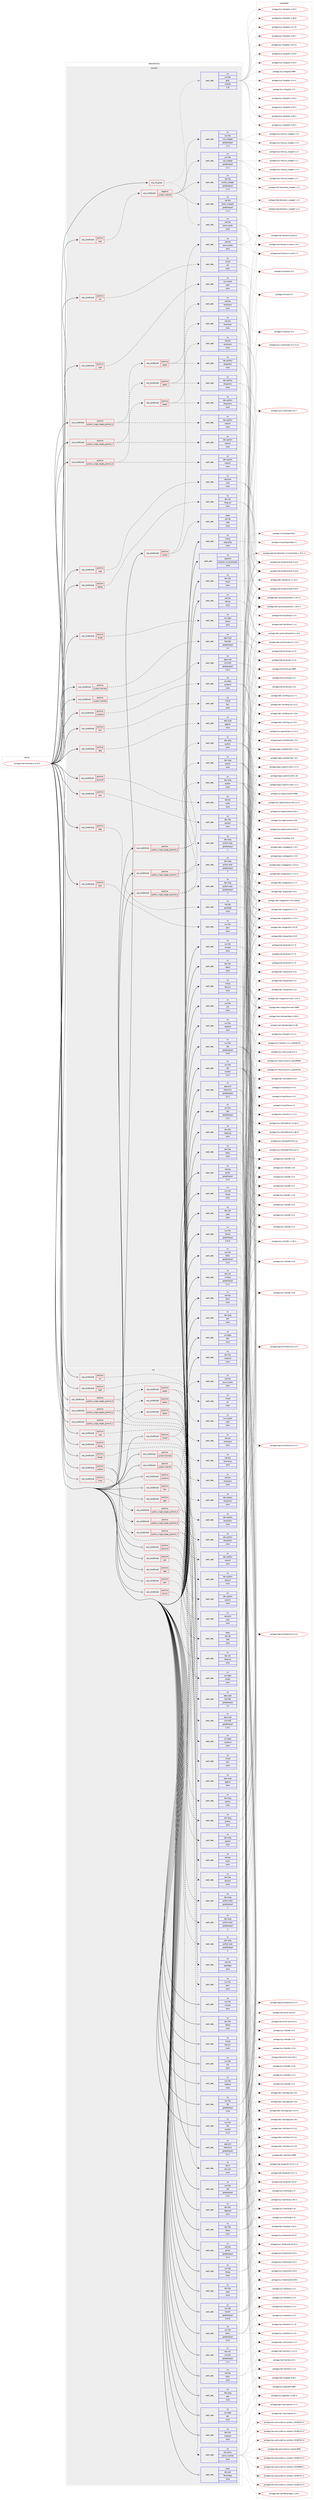 digraph prolog {

# *************
# Graph options
# *************

newrank=true;
concentrate=true;
compound=true;
graph [rankdir=LR,fontname=Helvetica,fontsize=10,ranksep=1.5];#, ranksep=2.5, nodesep=0.2];
edge  [arrowhead=vee];
node  [fontname=Helvetica,fontsize=10];

# **********
# The ebuild
# **********

subgraph cluster_leftcol {
color=gray;
rank=same;
label=<<i>ebuild</i>>;
id [label="portage://net-fs/samba-4.11.6-r2", color=red, width=4, href="../net-fs/samba-4.11.6-r2.svg"];
}

# ****************
# The dependencies
# ****************

subgraph cluster_midcol {
color=gray;
label=<<i>dependencies</i>>;
subgraph cluster_compile {
fillcolor="#eeeeee";
style=filled;
label=<<i>compile</i>>;
subgraph any2234 {
dependency143572 [label=<<TABLE BORDER="0" CELLBORDER="1" CELLSPACING="0" CELLPADDING="4"><TR><TD CELLPADDING="10">any_of_group</TD></TR></TABLE>>, shape=none, color=red];subgraph pack109867 {
dependency143573 [label=<<TABLE BORDER="0" CELLBORDER="1" CELLSPACING="0" CELLPADDING="4" WIDTH="220"><TR><TD ROWSPAN="6" CELLPADDING="30">pack_dep</TD></TR><TR><TD WIDTH="110">no</TD></TR><TR><TD>net-libs</TD></TR><TR><TD>rpcsvc-proto</TD></TR><TR><TD>none</TD></TR><TR><TD></TD></TR></TABLE>>, shape=none, color=blue];
}
dependency143572:e -> dependency143573:w [weight=20,style="dotted",arrowhead="oinv"];
subgraph pack109868 {
dependency143574 [label=<<TABLE BORDER="0" CELLBORDER="1" CELLSPACING="0" CELLPADDING="4" WIDTH="220"><TR><TD ROWSPAN="6" CELLPADDING="30">pack_dep</TD></TR><TR><TD WIDTH="110">no</TD></TR><TR><TD>sys-libs</TD></TR><TR><TD>glibc</TD></TR><TR><TD>smaller</TD></TR><TR><TD>2.26</TD></TR></TABLE>>, shape=none, color=blue];
}
dependency143572:e -> dependency143574:w [weight=20,style="dotted",arrowhead="oinv"];
}
id:e -> dependency143572:w [weight=20,style="solid",arrowhead="vee"];
subgraph cond31319 {
dependency143575 [label=<<TABLE BORDER="0" CELLBORDER="1" CELLSPACING="0" CELLPADDING="4"><TR><TD ROWSPAN="3" CELLPADDING="10">use_conditional</TD></TR><TR><TD>positive</TD></TR><TR><TD>acl</TD></TR></TABLE>>, shape=none, color=red];
subgraph pack109869 {
dependency143576 [label=<<TABLE BORDER="0" CELLBORDER="1" CELLSPACING="0" CELLPADDING="4" WIDTH="220"><TR><TD ROWSPAN="6" CELLPADDING="30">pack_dep</TD></TR><TR><TD WIDTH="110">no</TD></TR><TR><TD>virtual</TD></TR><TR><TD>acl</TD></TR><TR><TD>none</TD></TR><TR><TD></TD></TR></TABLE>>, shape=none, color=blue];
}
dependency143575:e -> dependency143576:w [weight=20,style="dashed",arrowhead="vee"];
}
id:e -> dependency143575:w [weight=20,style="solid",arrowhead="vee"];
subgraph cond31320 {
dependency143577 [label=<<TABLE BORDER="0" CELLBORDER="1" CELLSPACING="0" CELLPADDING="4"><TR><TD ROWSPAN="3" CELLPADDING="10">use_conditional</TD></TR><TR><TD>positive</TD></TR><TR><TD>ceph</TD></TR></TABLE>>, shape=none, color=red];
subgraph pack109870 {
dependency143578 [label=<<TABLE BORDER="0" CELLBORDER="1" CELLSPACING="0" CELLPADDING="4" WIDTH="220"><TR><TD ROWSPAN="6" CELLPADDING="30">pack_dep</TD></TR><TR><TD WIDTH="110">no</TD></TR><TR><TD>sys-cluster</TD></TR><TR><TD>ceph</TD></TR><TR><TD>none</TD></TR><TR><TD></TD></TR></TABLE>>, shape=none, color=blue];
}
dependency143577:e -> dependency143578:w [weight=20,style="dashed",arrowhead="vee"];
}
id:e -> dependency143577:w [weight=20,style="solid",arrowhead="vee"];
subgraph cond31321 {
dependency143579 [label=<<TABLE BORDER="0" CELLBORDER="1" CELLSPACING="0" CELLPADDING="4"><TR><TD ROWSPAN="3" CELLPADDING="10">use_conditional</TD></TR><TR><TD>positive</TD></TR><TR><TD>cluster</TD></TR></TABLE>>, shape=none, color=red];
subgraph pack109871 {
dependency143580 [label=<<TABLE BORDER="0" CELLBORDER="1" CELLSPACING="0" CELLPADDING="4" WIDTH="220"><TR><TD ROWSPAN="6" CELLPADDING="30">pack_dep</TD></TR><TR><TD WIDTH="110">no</TD></TR><TR><TD>net-libs</TD></TR><TR><TD>rpcsvc-proto</TD></TR><TR><TD>none</TD></TR><TR><TD></TD></TR></TABLE>>, shape=none, color=blue];
}
dependency143579:e -> dependency143580:w [weight=20,style="dashed",arrowhead="vee"];
subgraph pack109872 {
dependency143581 [label=<<TABLE BORDER="0" CELLBORDER="1" CELLSPACING="0" CELLPADDING="4" WIDTH="220"><TR><TD ROWSPAN="6" CELLPADDING="30">pack_dep</TD></TR><TR><TD WIDTH="110">weak</TD></TR><TR><TD>dev-db</TD></TR><TR><TD>ctdb</TD></TR><TR><TD>none</TD></TR><TR><TD></TD></TR></TABLE>>, shape=none, color=blue];
}
dependency143579:e -> dependency143581:w [weight=20,style="dashed",arrowhead="vee"];
}
id:e -> dependency143579:w [weight=20,style="solid",arrowhead="vee"];
subgraph cond31322 {
dependency143582 [label=<<TABLE BORDER="0" CELLBORDER="1" CELLSPACING="0" CELLPADDING="4"><TR><TD ROWSPAN="3" CELLPADDING="10">use_conditional</TD></TR><TR><TD>positive</TD></TR><TR><TD>cups</TD></TR></TABLE>>, shape=none, color=red];
subgraph pack109873 {
dependency143583 [label=<<TABLE BORDER="0" CELLBORDER="1" CELLSPACING="0" CELLPADDING="4" WIDTH="220"><TR><TD ROWSPAN="6" CELLPADDING="30">pack_dep</TD></TR><TR><TD WIDTH="110">no</TD></TR><TR><TD>net-print</TD></TR><TR><TD>cups</TD></TR><TR><TD>none</TD></TR><TR><TD></TD></TR></TABLE>>, shape=none, color=blue];
}
dependency143582:e -> dependency143583:w [weight=20,style="dashed",arrowhead="vee"];
}
id:e -> dependency143582:w [weight=20,style="solid",arrowhead="vee"];
subgraph cond31323 {
dependency143584 [label=<<TABLE BORDER="0" CELLBORDER="1" CELLSPACING="0" CELLPADDING="4"><TR><TD ROWSPAN="3" CELLPADDING="10">use_conditional</TD></TR><TR><TD>positive</TD></TR><TR><TD>debug</TD></TR></TABLE>>, shape=none, color=red];
subgraph pack109874 {
dependency143585 [label=<<TABLE BORDER="0" CELLBORDER="1" CELLSPACING="0" CELLPADDING="4" WIDTH="220"><TR><TD ROWSPAN="6" CELLPADDING="30">pack_dep</TD></TR><TR><TD WIDTH="110">no</TD></TR><TR><TD>dev-util</TD></TR><TR><TD>lttng-ust</TD></TR><TR><TD>none</TD></TR><TR><TD></TD></TR></TABLE>>, shape=none, color=blue];
}
dependency143584:e -> dependency143585:w [weight=20,style="dashed",arrowhead="vee"];
}
id:e -> dependency143584:w [weight=20,style="solid",arrowhead="vee"];
subgraph cond31324 {
dependency143586 [label=<<TABLE BORDER="0" CELLBORDER="1" CELLSPACING="0" CELLPADDING="4"><TR><TD ROWSPAN="3" CELLPADDING="10">use_conditional</TD></TR><TR><TD>positive</TD></TR><TR><TD>dmapi</TD></TR></TABLE>>, shape=none, color=red];
subgraph pack109875 {
dependency143587 [label=<<TABLE BORDER="0" CELLBORDER="1" CELLSPACING="0" CELLPADDING="4" WIDTH="220"><TR><TD ROWSPAN="6" CELLPADDING="30">pack_dep</TD></TR><TR><TD WIDTH="110">no</TD></TR><TR><TD>sys-apps</TD></TR><TR><TD>dmapi</TD></TR><TR><TD>none</TD></TR><TR><TD></TD></TR></TABLE>>, shape=none, color=blue];
}
dependency143586:e -> dependency143587:w [weight=20,style="dashed",arrowhead="vee"];
}
id:e -> dependency143586:w [weight=20,style="solid",arrowhead="vee"];
subgraph cond31325 {
dependency143588 [label=<<TABLE BORDER="0" CELLBORDER="1" CELLSPACING="0" CELLPADDING="4"><TR><TD ROWSPAN="3" CELLPADDING="10">use_conditional</TD></TR><TR><TD>positive</TD></TR><TR><TD>fam</TD></TR></TABLE>>, shape=none, color=red];
subgraph pack109876 {
dependency143589 [label=<<TABLE BORDER="0" CELLBORDER="1" CELLSPACING="0" CELLPADDING="4" WIDTH="220"><TR><TD ROWSPAN="6" CELLPADDING="30">pack_dep</TD></TR><TR><TD WIDTH="110">no</TD></TR><TR><TD>virtual</TD></TR><TR><TD>fam</TD></TR><TR><TD>none</TD></TR><TR><TD></TD></TR></TABLE>>, shape=none, color=blue];
}
dependency143588:e -> dependency143589:w [weight=20,style="dashed",arrowhead="vee"];
}
id:e -> dependency143588:w [weight=20,style="solid",arrowhead="vee"];
subgraph cond31326 {
dependency143590 [label=<<TABLE BORDER="0" CELLBORDER="1" CELLSPACING="0" CELLPADDING="4"><TR><TD ROWSPAN="3" CELLPADDING="10">use_conditional</TD></TR><TR><TD>positive</TD></TR><TR><TD>gpg</TD></TR></TABLE>>, shape=none, color=red];
subgraph pack109877 {
dependency143591 [label=<<TABLE BORDER="0" CELLBORDER="1" CELLSPACING="0" CELLPADDING="4" WIDTH="220"><TR><TD ROWSPAN="6" CELLPADDING="30">pack_dep</TD></TR><TR><TD WIDTH="110">no</TD></TR><TR><TD>app-crypt</TD></TR><TR><TD>gpgme</TD></TR><TR><TD>none</TD></TR><TR><TD></TD></TR></TABLE>>, shape=none, color=blue];
}
dependency143590:e -> dependency143591:w [weight=20,style="dashed",arrowhead="vee"];
}
id:e -> dependency143590:w [weight=20,style="solid",arrowhead="vee"];
subgraph cond31327 {
dependency143592 [label=<<TABLE BORDER="0" CELLBORDER="1" CELLSPACING="0" CELLPADDING="4"><TR><TD ROWSPAN="3" CELLPADDING="10">use_conditional</TD></TR><TR><TD>positive</TD></TR><TR><TD>json</TD></TR></TABLE>>, shape=none, color=red];
subgraph pack109878 {
dependency143593 [label=<<TABLE BORDER="0" CELLBORDER="1" CELLSPACING="0" CELLPADDING="4" WIDTH="220"><TR><TD ROWSPAN="6" CELLPADDING="30">pack_dep</TD></TR><TR><TD WIDTH="110">no</TD></TR><TR><TD>dev-libs</TD></TR><TR><TD>jansson</TD></TR><TR><TD>none</TD></TR><TR><TD></TD></TR></TABLE>>, shape=none, color=blue];
}
dependency143592:e -> dependency143593:w [weight=20,style="dashed",arrowhead="vee"];
}
id:e -> dependency143592:w [weight=20,style="solid",arrowhead="vee"];
subgraph cond31328 {
dependency143594 [label=<<TABLE BORDER="0" CELLBORDER="1" CELLSPACING="0" CELLPADDING="4"><TR><TD ROWSPAN="3" CELLPADDING="10">use_conditional</TD></TR><TR><TD>positive</TD></TR><TR><TD>ldap</TD></TR></TABLE>>, shape=none, color=red];
subgraph pack109879 {
dependency143595 [label=<<TABLE BORDER="0" CELLBORDER="1" CELLSPACING="0" CELLPADDING="4" WIDTH="220"><TR><TD ROWSPAN="6" CELLPADDING="30">pack_dep</TD></TR><TR><TD WIDTH="110">no</TD></TR><TR><TD>net-nds</TD></TR><TR><TD>openldap</TD></TR><TR><TD>none</TD></TR><TR><TD></TD></TR></TABLE>>, shape=none, color=blue];
}
dependency143594:e -> dependency143595:w [weight=20,style="dashed",arrowhead="vee"];
}
id:e -> dependency143594:w [weight=20,style="solid",arrowhead="vee"];
subgraph cond31329 {
dependency143596 [label=<<TABLE BORDER="0" CELLBORDER="1" CELLSPACING="0" CELLPADDING="4"><TR><TD ROWSPAN="3" CELLPADDING="10">use_conditional</TD></TR><TR><TD>positive</TD></TR><TR><TD>pam</TD></TR></TABLE>>, shape=none, color=red];
subgraph pack109880 {
dependency143597 [label=<<TABLE BORDER="0" CELLBORDER="1" CELLSPACING="0" CELLPADDING="4" WIDTH="220"><TR><TD ROWSPAN="6" CELLPADDING="30">pack_dep</TD></TR><TR><TD WIDTH="110">no</TD></TR><TR><TD>sys-libs</TD></TR><TR><TD>pam</TD></TR><TR><TD>none</TD></TR><TR><TD></TD></TR></TABLE>>, shape=none, color=blue];
}
dependency143596:e -> dependency143597:w [weight=20,style="dashed",arrowhead="vee"];
}
id:e -> dependency143596:w [weight=20,style="solid",arrowhead="vee"];
subgraph cond31330 {
dependency143598 [label=<<TABLE BORDER="0" CELLBORDER="1" CELLSPACING="0" CELLPADDING="4"><TR><TD ROWSPAN="3" CELLPADDING="10">use_conditional</TD></TR><TR><TD>positive</TD></TR><TR><TD>python_single_target_python3_6</TD></TR></TABLE>>, shape=none, color=red];
subgraph pack109881 {
dependency143599 [label=<<TABLE BORDER="0" CELLBORDER="1" CELLSPACING="0" CELLPADDING="4" WIDTH="220"><TR><TD ROWSPAN="6" CELLPADDING="30">pack_dep</TD></TR><TR><TD WIDTH="110">no</TD></TR><TR><TD>dev-lang</TD></TR><TR><TD>python</TD></TR><TR><TD>none</TD></TR><TR><TD></TD></TR></TABLE>>, shape=none, color=blue];
}
dependency143598:e -> dependency143599:w [weight=20,style="dashed",arrowhead="vee"];
subgraph pack109882 {
dependency143600 [label=<<TABLE BORDER="0" CELLBORDER="1" CELLSPACING="0" CELLPADDING="4" WIDTH="220"><TR><TD ROWSPAN="6" CELLPADDING="30">pack_dep</TD></TR><TR><TD WIDTH="110">no</TD></TR><TR><TD>dev-lang</TD></TR><TR><TD>python-exec</TD></TR><TR><TD>greaterequal</TD></TR><TR><TD>2</TD></TR></TABLE>>, shape=none, color=blue];
}
dependency143598:e -> dependency143600:w [weight=20,style="dashed",arrowhead="vee"];
}
id:e -> dependency143598:w [weight=20,style="solid",arrowhead="vee"];
subgraph cond31331 {
dependency143601 [label=<<TABLE BORDER="0" CELLBORDER="1" CELLSPACING="0" CELLPADDING="4"><TR><TD ROWSPAN="3" CELLPADDING="10">use_conditional</TD></TR><TR><TD>positive</TD></TR><TR><TD>python_single_target_python3_6</TD></TR></TABLE>>, shape=none, color=red];
subgraph pack109883 {
dependency143602 [label=<<TABLE BORDER="0" CELLBORDER="1" CELLSPACING="0" CELLPADDING="4" WIDTH="220"><TR><TD ROWSPAN="6" CELLPADDING="30">pack_dep</TD></TR><TR><TD WIDTH="110">no</TD></TR><TR><TD>dev-python</TD></TR><TR><TD>subunit</TD></TR><TR><TD>none</TD></TR><TR><TD></TD></TR></TABLE>>, shape=none, color=blue];
}
dependency143601:e -> dependency143602:w [weight=20,style="dashed",arrowhead="vee"];
subgraph cond31332 {
dependency143603 [label=<<TABLE BORDER="0" CELLBORDER="1" CELLSPACING="0" CELLPADDING="4"><TR><TD ROWSPAN="3" CELLPADDING="10">use_conditional</TD></TR><TR><TD>positive</TD></TR><TR><TD>addns</TD></TR></TABLE>>, shape=none, color=red];
subgraph pack109884 {
dependency143604 [label=<<TABLE BORDER="0" CELLBORDER="1" CELLSPACING="0" CELLPADDING="4" WIDTH="220"><TR><TD ROWSPAN="6" CELLPADDING="30">pack_dep</TD></TR><TR><TD WIDTH="110">no</TD></TR><TR><TD>net-dns</TD></TR><TR><TD>bind-tools</TD></TR><TR><TD>none</TD></TR><TR><TD></TD></TR></TABLE>>, shape=none, color=blue];
}
dependency143603:e -> dependency143604:w [weight=20,style="dashed",arrowhead="vee"];
subgraph pack109885 {
dependency143605 [label=<<TABLE BORDER="0" CELLBORDER="1" CELLSPACING="0" CELLPADDING="4" WIDTH="220"><TR><TD ROWSPAN="6" CELLPADDING="30">pack_dep</TD></TR><TR><TD WIDTH="110">no</TD></TR><TR><TD>dev-python</TD></TR><TR><TD>dnspython</TD></TR><TR><TD>none</TD></TR><TR><TD></TD></TR></TABLE>>, shape=none, color=blue];
}
dependency143603:e -> dependency143605:w [weight=20,style="dashed",arrowhead="vee"];
}
dependency143601:e -> dependency143603:w [weight=20,style="dashed",arrowhead="vee"];
}
id:e -> dependency143601:w [weight=20,style="solid",arrowhead="vee"];
subgraph cond31333 {
dependency143606 [label=<<TABLE BORDER="0" CELLBORDER="1" CELLSPACING="0" CELLPADDING="4"><TR><TD ROWSPAN="3" CELLPADDING="10">use_conditional</TD></TR><TR><TD>positive</TD></TR><TR><TD>python_single_target_python3_7</TD></TR></TABLE>>, shape=none, color=red];
subgraph pack109886 {
dependency143607 [label=<<TABLE BORDER="0" CELLBORDER="1" CELLSPACING="0" CELLPADDING="4" WIDTH="220"><TR><TD ROWSPAN="6" CELLPADDING="30">pack_dep</TD></TR><TR><TD WIDTH="110">no</TD></TR><TR><TD>dev-lang</TD></TR><TR><TD>python</TD></TR><TR><TD>none</TD></TR><TR><TD></TD></TR></TABLE>>, shape=none, color=blue];
}
dependency143606:e -> dependency143607:w [weight=20,style="dashed",arrowhead="vee"];
subgraph pack109887 {
dependency143608 [label=<<TABLE BORDER="0" CELLBORDER="1" CELLSPACING="0" CELLPADDING="4" WIDTH="220"><TR><TD ROWSPAN="6" CELLPADDING="30">pack_dep</TD></TR><TR><TD WIDTH="110">no</TD></TR><TR><TD>dev-lang</TD></TR><TR><TD>python-exec</TD></TR><TR><TD>greaterequal</TD></TR><TR><TD>2</TD></TR></TABLE>>, shape=none, color=blue];
}
dependency143606:e -> dependency143608:w [weight=20,style="dashed",arrowhead="vee"];
}
id:e -> dependency143606:w [weight=20,style="solid",arrowhead="vee"];
subgraph cond31334 {
dependency143609 [label=<<TABLE BORDER="0" CELLBORDER="1" CELLSPACING="0" CELLPADDING="4"><TR><TD ROWSPAN="3" CELLPADDING="10">use_conditional</TD></TR><TR><TD>positive</TD></TR><TR><TD>python_single_target_python3_7</TD></TR></TABLE>>, shape=none, color=red];
subgraph pack109888 {
dependency143610 [label=<<TABLE BORDER="0" CELLBORDER="1" CELLSPACING="0" CELLPADDING="4" WIDTH="220"><TR><TD ROWSPAN="6" CELLPADDING="30">pack_dep</TD></TR><TR><TD WIDTH="110">no</TD></TR><TR><TD>dev-python</TD></TR><TR><TD>subunit</TD></TR><TR><TD>none</TD></TR><TR><TD></TD></TR></TABLE>>, shape=none, color=blue];
}
dependency143609:e -> dependency143610:w [weight=20,style="dashed",arrowhead="vee"];
subgraph cond31335 {
dependency143611 [label=<<TABLE BORDER="0" CELLBORDER="1" CELLSPACING="0" CELLPADDING="4"><TR><TD ROWSPAN="3" CELLPADDING="10">use_conditional</TD></TR><TR><TD>positive</TD></TR><TR><TD>addns</TD></TR></TABLE>>, shape=none, color=red];
subgraph pack109889 {
dependency143612 [label=<<TABLE BORDER="0" CELLBORDER="1" CELLSPACING="0" CELLPADDING="4" WIDTH="220"><TR><TD ROWSPAN="6" CELLPADDING="30">pack_dep</TD></TR><TR><TD WIDTH="110">no</TD></TR><TR><TD>net-dns</TD></TR><TR><TD>bind-tools</TD></TR><TR><TD>none</TD></TR><TR><TD></TD></TR></TABLE>>, shape=none, color=blue];
}
dependency143611:e -> dependency143612:w [weight=20,style="dashed",arrowhead="vee"];
subgraph pack109890 {
dependency143613 [label=<<TABLE BORDER="0" CELLBORDER="1" CELLSPACING="0" CELLPADDING="4" WIDTH="220"><TR><TD ROWSPAN="6" CELLPADDING="30">pack_dep</TD></TR><TR><TD WIDTH="110">no</TD></TR><TR><TD>dev-python</TD></TR><TR><TD>dnspython</TD></TR><TR><TD>none</TD></TR><TR><TD></TD></TR></TABLE>>, shape=none, color=blue];
}
dependency143611:e -> dependency143613:w [weight=20,style="dashed",arrowhead="vee"];
}
dependency143609:e -> dependency143611:w [weight=20,style="dashed",arrowhead="vee"];
}
id:e -> dependency143609:w [weight=20,style="solid",arrowhead="vee"];
subgraph cond31336 {
dependency143614 [label=<<TABLE BORDER="0" CELLBORDER="1" CELLSPACING="0" CELLPADDING="4"><TR><TD ROWSPAN="3" CELLPADDING="10">use_conditional</TD></TR><TR><TD>positive</TD></TR><TR><TD>python_single_target_python3_8</TD></TR></TABLE>>, shape=none, color=red];
subgraph pack109891 {
dependency143615 [label=<<TABLE BORDER="0" CELLBORDER="1" CELLSPACING="0" CELLPADDING="4" WIDTH="220"><TR><TD ROWSPAN="6" CELLPADDING="30">pack_dep</TD></TR><TR><TD WIDTH="110">no</TD></TR><TR><TD>dev-lang</TD></TR><TR><TD>python</TD></TR><TR><TD>none</TD></TR><TR><TD></TD></TR></TABLE>>, shape=none, color=blue];
}
dependency143614:e -> dependency143615:w [weight=20,style="dashed",arrowhead="vee"];
subgraph pack109892 {
dependency143616 [label=<<TABLE BORDER="0" CELLBORDER="1" CELLSPACING="0" CELLPADDING="4" WIDTH="220"><TR><TD ROWSPAN="6" CELLPADDING="30">pack_dep</TD></TR><TR><TD WIDTH="110">no</TD></TR><TR><TD>dev-lang</TD></TR><TR><TD>python-exec</TD></TR><TR><TD>greaterequal</TD></TR><TR><TD>2</TD></TR></TABLE>>, shape=none, color=blue];
}
dependency143614:e -> dependency143616:w [weight=20,style="dashed",arrowhead="vee"];
}
id:e -> dependency143614:w [weight=20,style="solid",arrowhead="vee"];
subgraph cond31337 {
dependency143617 [label=<<TABLE BORDER="0" CELLBORDER="1" CELLSPACING="0" CELLPADDING="4"><TR><TD ROWSPAN="3" CELLPADDING="10">use_conditional</TD></TR><TR><TD>positive</TD></TR><TR><TD>python_single_target_python3_8</TD></TR></TABLE>>, shape=none, color=red];
subgraph pack109893 {
dependency143618 [label=<<TABLE BORDER="0" CELLBORDER="1" CELLSPACING="0" CELLPADDING="4" WIDTH="220"><TR><TD ROWSPAN="6" CELLPADDING="30">pack_dep</TD></TR><TR><TD WIDTH="110">no</TD></TR><TR><TD>dev-python</TD></TR><TR><TD>subunit</TD></TR><TR><TD>none</TD></TR><TR><TD></TD></TR></TABLE>>, shape=none, color=blue];
}
dependency143617:e -> dependency143618:w [weight=20,style="dashed",arrowhead="vee"];
subgraph cond31338 {
dependency143619 [label=<<TABLE BORDER="0" CELLBORDER="1" CELLSPACING="0" CELLPADDING="4"><TR><TD ROWSPAN="3" CELLPADDING="10">use_conditional</TD></TR><TR><TD>positive</TD></TR><TR><TD>addns</TD></TR></TABLE>>, shape=none, color=red];
subgraph pack109894 {
dependency143620 [label=<<TABLE BORDER="0" CELLBORDER="1" CELLSPACING="0" CELLPADDING="4" WIDTH="220"><TR><TD ROWSPAN="6" CELLPADDING="30">pack_dep</TD></TR><TR><TD WIDTH="110">no</TD></TR><TR><TD>net-dns</TD></TR><TR><TD>bind-tools</TD></TR><TR><TD>none</TD></TR><TR><TD></TD></TR></TABLE>>, shape=none, color=blue];
}
dependency143619:e -> dependency143620:w [weight=20,style="dashed",arrowhead="vee"];
subgraph pack109895 {
dependency143621 [label=<<TABLE BORDER="0" CELLBORDER="1" CELLSPACING="0" CELLPADDING="4" WIDTH="220"><TR><TD ROWSPAN="6" CELLPADDING="30">pack_dep</TD></TR><TR><TD WIDTH="110">no</TD></TR><TR><TD>dev-python</TD></TR><TR><TD>dnspython</TD></TR><TR><TD>none</TD></TR><TR><TD></TD></TR></TABLE>>, shape=none, color=blue];
}
dependency143619:e -> dependency143621:w [weight=20,style="dashed",arrowhead="vee"];
}
dependency143617:e -> dependency143619:w [weight=20,style="dashed",arrowhead="vee"];
}
id:e -> dependency143617:w [weight=20,style="solid",arrowhead="vee"];
subgraph cond31339 {
dependency143622 [label=<<TABLE BORDER="0" CELLBORDER="1" CELLSPACING="0" CELLPADDING="4"><TR><TD ROWSPAN="3" CELLPADDING="10">use_conditional</TD></TR><TR><TD>positive</TD></TR><TR><TD>system-heimdal</TD></TR></TABLE>>, shape=none, color=red];
subgraph pack109896 {
dependency143623 [label=<<TABLE BORDER="0" CELLBORDER="1" CELLSPACING="0" CELLPADDING="4" WIDTH="220"><TR><TD ROWSPAN="6" CELLPADDING="30">pack_dep</TD></TR><TR><TD WIDTH="110">no</TD></TR><TR><TD>app-crypt</TD></TR><TR><TD>heimdal</TD></TR><TR><TD>greaterequal</TD></TR><TR><TD>1.5</TD></TR></TABLE>>, shape=none, color=blue];
}
dependency143622:e -> dependency143623:w [weight=20,style="dashed",arrowhead="vee"];
}
id:e -> dependency143622:w [weight=20,style="solid",arrowhead="vee"];
subgraph cond31340 {
dependency143624 [label=<<TABLE BORDER="0" CELLBORDER="1" CELLSPACING="0" CELLPADDING="4"><TR><TD ROWSPAN="3" CELLPADDING="10">use_conditional</TD></TR><TR><TD>positive</TD></TR><TR><TD>system-mitkrb5</TD></TR></TABLE>>, shape=none, color=red];
subgraph pack109897 {
dependency143625 [label=<<TABLE BORDER="0" CELLBORDER="1" CELLSPACING="0" CELLPADDING="4" WIDTH="220"><TR><TD ROWSPAN="6" CELLPADDING="30">pack_dep</TD></TR><TR><TD WIDTH="110">no</TD></TR><TR><TD>app-crypt</TD></TR><TR><TD>mit-krb5</TD></TR><TR><TD>greaterequal</TD></TR><TR><TD>1.15.1</TD></TR></TABLE>>, shape=none, color=blue];
}
dependency143624:e -> dependency143625:w [weight=20,style="dashed",arrowhead="vee"];
}
id:e -> dependency143624:w [weight=20,style="solid",arrowhead="vee"];
subgraph cond31341 {
dependency143626 [label=<<TABLE BORDER="0" CELLBORDER="1" CELLSPACING="0" CELLPADDING="4"><TR><TD ROWSPAN="3" CELLPADDING="10">use_conditional</TD></TR><TR><TD>positive</TD></TR><TR><TD>systemd</TD></TR></TABLE>>, shape=none, color=red];
subgraph pack109898 {
dependency143627 [label=<<TABLE BORDER="0" CELLBORDER="1" CELLSPACING="0" CELLPADDING="4" WIDTH="220"><TR><TD ROWSPAN="6" CELLPADDING="30">pack_dep</TD></TR><TR><TD WIDTH="110">no</TD></TR><TR><TD>sys-apps</TD></TR><TR><TD>systemd</TD></TR><TR><TD>none</TD></TR><TR><TD></TD></TR></TABLE>>, shape=none, color=blue];
}
dependency143626:e -> dependency143627:w [weight=20,style="dashed",arrowhead="vee"];
}
id:e -> dependency143626:w [weight=20,style="solid",arrowhead="vee"];
subgraph cond31342 {
dependency143628 [label=<<TABLE BORDER="0" CELLBORDER="1" CELLSPACING="0" CELLPADDING="4"><TR><TD ROWSPAN="3" CELLPADDING="10">use_conditional</TD></TR><TR><TD>positive</TD></TR><TR><TD>test</TD></TR></TABLE>>, shape=none, color=red];
subgraph cond31343 {
dependency143629 [label=<<TABLE BORDER="0" CELLBORDER="1" CELLSPACING="0" CELLPADDING="4"><TR><TD ROWSPAN="3" CELLPADDING="10">use_conditional</TD></TR><TR><TD>negative</TD></TR><TR><TD>system-mitkrb5</TD></TR></TABLE>>, shape=none, color=red];
subgraph pack109899 {
dependency143630 [label=<<TABLE BORDER="0" CELLBORDER="1" CELLSPACING="0" CELLPADDING="4" WIDTH="220"><TR><TD ROWSPAN="6" CELLPADDING="30">pack_dep</TD></TR><TR><TD WIDTH="110">no</TD></TR><TR><TD>sys-libs</TD></TR><TR><TD>nss_wrapper</TD></TR><TR><TD>greaterequal</TD></TR><TR><TD>1.1.3</TD></TR></TABLE>>, shape=none, color=blue];
}
dependency143629:e -> dependency143630:w [weight=20,style="dashed",arrowhead="vee"];
subgraph pack109900 {
dependency143631 [label=<<TABLE BORDER="0" CELLBORDER="1" CELLSPACING="0" CELLPADDING="4" WIDTH="220"><TR><TD ROWSPAN="6" CELLPADDING="30">pack_dep</TD></TR><TR><TD WIDTH="110">no</TD></TR><TR><TD>net-dns</TD></TR><TR><TD>resolv_wrapper</TD></TR><TR><TD>greaterequal</TD></TR><TR><TD>1.1.4</TD></TR></TABLE>>, shape=none, color=blue];
}
dependency143629:e -> dependency143631:w [weight=20,style="dashed",arrowhead="vee"];
subgraph pack109901 {
dependency143632 [label=<<TABLE BORDER="0" CELLBORDER="1" CELLSPACING="0" CELLPADDING="4" WIDTH="220"><TR><TD ROWSPAN="6" CELLPADDING="30">pack_dep</TD></TR><TR><TD WIDTH="110">no</TD></TR><TR><TD>net-libs</TD></TR><TR><TD>socket_wrapper</TD></TR><TR><TD>greaterequal</TD></TR><TR><TD>1.1.9</TD></TR></TABLE>>, shape=none, color=blue];
}
dependency143629:e -> dependency143632:w [weight=20,style="dashed",arrowhead="vee"];
subgraph pack109902 {
dependency143633 [label=<<TABLE BORDER="0" CELLBORDER="1" CELLSPACING="0" CELLPADDING="4" WIDTH="220"><TR><TD ROWSPAN="6" CELLPADDING="30">pack_dep</TD></TR><TR><TD WIDTH="110">no</TD></TR><TR><TD>sys-libs</TD></TR><TR><TD>uid_wrapper</TD></TR><TR><TD>greaterequal</TD></TR><TR><TD>1.2.1</TD></TR></TABLE>>, shape=none, color=blue];
}
dependency143629:e -> dependency143633:w [weight=20,style="dashed",arrowhead="vee"];
}
dependency143628:e -> dependency143629:w [weight=20,style="dashed",arrowhead="vee"];
}
id:e -> dependency143628:w [weight=20,style="solid",arrowhead="vee"];
subgraph cond31344 {
dependency143634 [label=<<TABLE BORDER="0" CELLBORDER="1" CELLSPACING="0" CELLPADDING="4"><TR><TD ROWSPAN="3" CELLPADDING="10">use_conditional</TD></TR><TR><TD>positive</TD></TR><TR><TD>zeroconf</TD></TR></TABLE>>, shape=none, color=red];
subgraph pack109903 {
dependency143635 [label=<<TABLE BORDER="0" CELLBORDER="1" CELLSPACING="0" CELLPADDING="4" WIDTH="220"><TR><TD ROWSPAN="6" CELLPADDING="30">pack_dep</TD></TR><TR><TD WIDTH="110">no</TD></TR><TR><TD>net-dns</TD></TR><TR><TD>avahi</TD></TR><TR><TD>none</TD></TR><TR><TD></TD></TR></TABLE>>, shape=none, color=blue];
}
dependency143634:e -> dependency143635:w [weight=20,style="dashed",arrowhead="vee"];
}
id:e -> dependency143634:w [weight=20,style="solid",arrowhead="vee"];
subgraph pack109904 {
dependency143636 [label=<<TABLE BORDER="0" CELLBORDER="1" CELLSPACING="0" CELLPADDING="4" WIDTH="220"><TR><TD ROWSPAN="6" CELLPADDING="30">pack_dep</TD></TR><TR><TD WIDTH="110">no</TD></TR><TR><TD>app-arch</TD></TR><TR><TD>libarchive</TD></TR><TR><TD>greaterequal</TD></TR><TR><TD>3.1.2</TD></TR></TABLE>>, shape=none, color=blue];
}
id:e -> dependency143636:w [weight=20,style="solid",arrowhead="vee"];
subgraph pack109905 {
dependency143637 [label=<<TABLE BORDER="0" CELLBORDER="1" CELLSPACING="0" CELLPADDING="4" WIDTH="220"><TR><TD ROWSPAN="6" CELLPADDING="30">pack_dep</TD></TR><TR><TD WIDTH="110">no</TD></TR><TR><TD>app-text</TD></TR><TR><TD>docbook-xsl-stylesheets</TD></TR><TR><TD>none</TD></TR><TR><TD></TD></TR></TABLE>>, shape=none, color=blue];
}
id:e -> dependency143637:w [weight=20,style="solid",arrowhead="vee"];
subgraph pack109906 {
dependency143638 [label=<<TABLE BORDER="0" CELLBORDER="1" CELLSPACING="0" CELLPADDING="4" WIDTH="220"><TR><TD ROWSPAN="6" CELLPADDING="30">pack_dep</TD></TR><TR><TD WIDTH="110">no</TD></TR><TR><TD>dev-lang</TD></TR><TR><TD>perl</TD></TR><TR><TD>none</TD></TR><TR><TD></TD></TR></TABLE>>, shape=none, color=blue];
}
id:e -> dependency143638:w [weight=20,style="solid",arrowhead="vee"];
subgraph pack109907 {
dependency143639 [label=<<TABLE BORDER="0" CELLBORDER="1" CELLSPACING="0" CELLPADDING="4" WIDTH="220"><TR><TD ROWSPAN="6" CELLPADDING="30">pack_dep</TD></TR><TR><TD WIDTH="110">no</TD></TR><TR><TD>dev-libs</TD></TR><TR><TD>iniparser</TD></TR><TR><TD>none</TD></TR><TR><TD></TD></TR></TABLE>>, shape=none, color=blue];
}
id:e -> dependency143639:w [weight=20,style="solid",arrowhead="vee"];
subgraph pack109908 {
dependency143640 [label=<<TABLE BORDER="0" CELLBORDER="1" CELLSPACING="0" CELLPADDING="4" WIDTH="220"><TR><TD ROWSPAN="6" CELLPADDING="30">pack_dep</TD></TR><TR><TD WIDTH="110">no</TD></TR><TR><TD>dev-libs</TD></TR><TR><TD>libaio</TD></TR><TR><TD>none</TD></TR><TR><TD></TD></TR></TABLE>>, shape=none, color=blue];
}
id:e -> dependency143640:w [weight=20,style="solid",arrowhead="vee"];
subgraph pack109909 {
dependency143641 [label=<<TABLE BORDER="0" CELLBORDER="1" CELLSPACING="0" CELLPADDING="4" WIDTH="220"><TR><TD ROWSPAN="6" CELLPADDING="30">pack_dep</TD></TR><TR><TD WIDTH="110">no</TD></TR><TR><TD>dev-libs</TD></TR><TR><TD>libbsd</TD></TR><TR><TD>none</TD></TR><TR><TD></TD></TR></TABLE>>, shape=none, color=blue];
}
id:e -> dependency143641:w [weight=20,style="solid",arrowhead="vee"];
subgraph pack109910 {
dependency143642 [label=<<TABLE BORDER="0" CELLBORDER="1" CELLSPACING="0" CELLPADDING="4" WIDTH="220"><TR><TD ROWSPAN="6" CELLPADDING="30">pack_dep</TD></TR><TR><TD WIDTH="110">no</TD></TR><TR><TD>dev-libs</TD></TR><TR><TD>libgcrypt</TD></TR><TR><TD>none</TD></TR><TR><TD></TD></TR></TABLE>>, shape=none, color=blue];
}
id:e -> dependency143642:w [weight=20,style="solid",arrowhead="vee"];
subgraph pack109911 {
dependency143643 [label=<<TABLE BORDER="0" CELLBORDER="1" CELLSPACING="0" CELLPADDING="4" WIDTH="220"><TR><TD ROWSPAN="6" CELLPADDING="30">pack_dep</TD></TR><TR><TD WIDTH="110">no</TD></TR><TR><TD>dev-libs</TD></TR><TR><TD>libxslt</TD></TR><TR><TD>none</TD></TR><TR><TD></TD></TR></TABLE>>, shape=none, color=blue];
}
id:e -> dependency143643:w [weight=20,style="solid",arrowhead="vee"];
subgraph pack109912 {
dependency143644 [label=<<TABLE BORDER="0" CELLBORDER="1" CELLSPACING="0" CELLPADDING="4" WIDTH="220"><TR><TD ROWSPAN="6" CELLPADDING="30">pack_dep</TD></TR><TR><TD WIDTH="110">no</TD></TR><TR><TD>dev-libs</TD></TR><TR><TD>popt</TD></TR><TR><TD>none</TD></TR><TR><TD></TD></TR></TABLE>>, shape=none, color=blue];
}
id:e -> dependency143644:w [weight=20,style="solid",arrowhead="vee"];
subgraph pack109913 {
dependency143645 [label=<<TABLE BORDER="0" CELLBORDER="1" CELLSPACING="0" CELLPADDING="4" WIDTH="220"><TR><TD ROWSPAN="6" CELLPADDING="30">pack_dep</TD></TR><TR><TD WIDTH="110">no</TD></TR><TR><TD>dev-util</TD></TR><TR><TD>cmocka</TD></TR><TR><TD>greaterequal</TD></TR><TR><TD>1.1.1</TD></TR></TABLE>>, shape=none, color=blue];
}
id:e -> dependency143645:w [weight=20,style="solid",arrowhead="vee"];
subgraph pack109914 {
dependency143646 [label=<<TABLE BORDER="0" CELLBORDER="1" CELLSPACING="0" CELLPADDING="4" WIDTH="220"><TR><TD ROWSPAN="6" CELLPADDING="30">pack_dep</TD></TR><TR><TD WIDTH="110">no</TD></TR><TR><TD>net-libs</TD></TR><TR><TD>gnutls</TD></TR><TR><TD>greaterequal</TD></TR><TR><TD>3.2.0</TD></TR></TABLE>>, shape=none, color=blue];
}
id:e -> dependency143646:w [weight=20,style="solid",arrowhead="vee"];
subgraph pack109915 {
dependency143647 [label=<<TABLE BORDER="0" CELLBORDER="1" CELLSPACING="0" CELLPADDING="4" WIDTH="220"><TR><TD ROWSPAN="6" CELLPADDING="30">pack_dep</TD></TR><TR><TD WIDTH="110">no</TD></TR><TR><TD>net-libs</TD></TR><TR><TD>libnsl</TD></TR><TR><TD>none</TD></TR><TR><TD></TD></TR></TABLE>>, shape=none, color=blue];
}
id:e -> dependency143647:w [weight=20,style="solid",arrowhead="vee"];
subgraph pack109916 {
dependency143648 [label=<<TABLE BORDER="0" CELLBORDER="1" CELLSPACING="0" CELLPADDING="4" WIDTH="220"><TR><TD ROWSPAN="6" CELLPADDING="30">pack_dep</TD></TR><TR><TD WIDTH="110">no</TD></TR><TR><TD>net-libs</TD></TR><TR><TD>libtirpc</TD></TR><TR><TD>none</TD></TR><TR><TD></TD></TR></TABLE>>, shape=none, color=blue];
}
id:e -> dependency143648:w [weight=20,style="solid",arrowhead="vee"];
subgraph pack109917 {
dependency143649 [label=<<TABLE BORDER="0" CELLBORDER="1" CELLSPACING="0" CELLPADDING="4" WIDTH="220"><TR><TD ROWSPAN="6" CELLPADDING="30">pack_dep</TD></TR><TR><TD WIDTH="110">no</TD></TR><TR><TD>sys-apps</TD></TR><TR><TD>attr</TD></TR><TR><TD>none</TD></TR><TR><TD></TD></TR></TABLE>>, shape=none, color=blue];
}
id:e -> dependency143649:w [weight=20,style="solid",arrowhead="vee"];
subgraph pack109918 {
dependency143650 [label=<<TABLE BORDER="0" CELLBORDER="1" CELLSPACING="0" CELLPADDING="4" WIDTH="220"><TR><TD ROWSPAN="6" CELLPADDING="30">pack_dep</TD></TR><TR><TD WIDTH="110">no</TD></TR><TR><TD>sys-libs</TD></TR><TR><TD>ldb</TD></TR><TR><TD>greaterequal</TD></TR><TR><TD>2.0.8</TD></TR></TABLE>>, shape=none, color=blue];
}
id:e -> dependency143650:w [weight=20,style="solid",arrowhead="vee"];
subgraph pack109919 {
dependency143651 [label=<<TABLE BORDER="0" CELLBORDER="1" CELLSPACING="0" CELLPADDING="4" WIDTH="220"><TR><TD ROWSPAN="6" CELLPADDING="30">pack_dep</TD></TR><TR><TD WIDTH="110">no</TD></TR><TR><TD>sys-libs</TD></TR><TR><TD>ldb</TD></TR><TR><TD>smaller</TD></TR><TR><TD>2.2.0</TD></TR></TABLE>>, shape=none, color=blue];
}
id:e -> dependency143651:w [weight=20,style="solid",arrowhead="vee"];
subgraph pack109920 {
dependency143652 [label=<<TABLE BORDER="0" CELLBORDER="1" CELLSPACING="0" CELLPADDING="4" WIDTH="220"><TR><TD ROWSPAN="6" CELLPADDING="30">pack_dep</TD></TR><TR><TD WIDTH="110">no</TD></TR><TR><TD>sys-libs</TD></TR><TR><TD>libcap</TD></TR><TR><TD>none</TD></TR><TR><TD></TD></TR></TABLE>>, shape=none, color=blue];
}
id:e -> dependency143652:w [weight=20,style="solid",arrowhead="vee"];
subgraph pack109921 {
dependency143653 [label=<<TABLE BORDER="0" CELLBORDER="1" CELLSPACING="0" CELLPADDING="4" WIDTH="220"><TR><TD ROWSPAN="6" CELLPADDING="30">pack_dep</TD></TR><TR><TD WIDTH="110">no</TD></TR><TR><TD>sys-libs</TD></TR><TR><TD>ncurses</TD></TR><TR><TD>none</TD></TR><TR><TD></TD></TR></TABLE>>, shape=none, color=blue];
}
id:e -> dependency143653:w [weight=20,style="solid",arrowhead="vee"];
subgraph pack109922 {
dependency143654 [label=<<TABLE BORDER="0" CELLBORDER="1" CELLSPACING="0" CELLPADDING="4" WIDTH="220"><TR><TD ROWSPAN="6" CELLPADDING="30">pack_dep</TD></TR><TR><TD WIDTH="110">no</TD></TR><TR><TD>sys-libs</TD></TR><TR><TD>readline</TD></TR><TR><TD>none</TD></TR><TR><TD></TD></TR></TABLE>>, shape=none, color=blue];
}
id:e -> dependency143654:w [weight=20,style="solid",arrowhead="vee"];
subgraph pack109923 {
dependency143655 [label=<<TABLE BORDER="0" CELLBORDER="1" CELLSPACING="0" CELLPADDING="4" WIDTH="220"><TR><TD ROWSPAN="6" CELLPADDING="30">pack_dep</TD></TR><TR><TD WIDTH="110">no</TD></TR><TR><TD>sys-libs</TD></TR><TR><TD>talloc</TD></TR><TR><TD>greaterequal</TD></TR><TR><TD>2.2.0</TD></TR></TABLE>>, shape=none, color=blue];
}
id:e -> dependency143655:w [weight=20,style="solid",arrowhead="vee"];
subgraph pack109924 {
dependency143656 [label=<<TABLE BORDER="0" CELLBORDER="1" CELLSPACING="0" CELLPADDING="4" WIDTH="220"><TR><TD ROWSPAN="6" CELLPADDING="30">pack_dep</TD></TR><TR><TD WIDTH="110">no</TD></TR><TR><TD>sys-libs</TD></TR><TR><TD>tdb</TD></TR><TR><TD>greaterequal</TD></TR><TR><TD>1.4.2</TD></TR></TABLE>>, shape=none, color=blue];
}
id:e -> dependency143656:w [weight=20,style="solid",arrowhead="vee"];
subgraph pack109925 {
dependency143657 [label=<<TABLE BORDER="0" CELLBORDER="1" CELLSPACING="0" CELLPADDING="4" WIDTH="220"><TR><TD ROWSPAN="6" CELLPADDING="30">pack_dep</TD></TR><TR><TD WIDTH="110">no</TD></TR><TR><TD>sys-libs</TD></TR><TR><TD>tevent</TD></TR><TR><TD>greaterequal</TD></TR><TR><TD>0.10.0</TD></TR></TABLE>>, shape=none, color=blue];
}
id:e -> dependency143657:w [weight=20,style="solid",arrowhead="vee"];
subgraph pack109926 {
dependency143658 [label=<<TABLE BORDER="0" CELLBORDER="1" CELLSPACING="0" CELLPADDING="4" WIDTH="220"><TR><TD ROWSPAN="6" CELLPADDING="30">pack_dep</TD></TR><TR><TD WIDTH="110">no</TD></TR><TR><TD>sys-libs</TD></TR><TR><TD>zlib</TD></TR><TR><TD>none</TD></TR><TR><TD></TD></TR></TABLE>>, shape=none, color=blue];
}
id:e -> dependency143658:w [weight=20,style="solid",arrowhead="vee"];
subgraph pack109927 {
dependency143659 [label=<<TABLE BORDER="0" CELLBORDER="1" CELLSPACING="0" CELLPADDING="4" WIDTH="220"><TR><TD ROWSPAN="6" CELLPADDING="30">pack_dep</TD></TR><TR><TD WIDTH="110">no</TD></TR><TR><TD>virtual</TD></TR><TR><TD>libiconv</TD></TR><TR><TD>none</TD></TR><TR><TD></TD></TR></TABLE>>, shape=none, color=blue];
}
id:e -> dependency143659:w [weight=20,style="solid",arrowhead="vee"];
subgraph pack109928 {
dependency143660 [label=<<TABLE BORDER="0" CELLBORDER="1" CELLSPACING="0" CELLPADDING="4" WIDTH="220"><TR><TD ROWSPAN="6" CELLPADDING="30">pack_dep</TD></TR><TR><TD WIDTH="110">no</TD></TR><TR><TD>virtual</TD></TR><TR><TD>pkgconfig</TD></TR><TR><TD>none</TD></TR><TR><TD></TD></TR></TABLE>>, shape=none, color=blue];
}
id:e -> dependency143660:w [weight=20,style="solid",arrowhead="vee"];
}
subgraph cluster_compileandrun {
fillcolor="#eeeeee";
style=filled;
label=<<i>compile and run</i>>;
}
subgraph cluster_run {
fillcolor="#eeeeee";
style=filled;
label=<<i>run</i>>;
subgraph cond31345 {
dependency143661 [label=<<TABLE BORDER="0" CELLBORDER="1" CELLSPACING="0" CELLPADDING="4"><TR><TD ROWSPAN="3" CELLPADDING="10">use_conditional</TD></TR><TR><TD>positive</TD></TR><TR><TD>acl</TD></TR></TABLE>>, shape=none, color=red];
subgraph pack109929 {
dependency143662 [label=<<TABLE BORDER="0" CELLBORDER="1" CELLSPACING="0" CELLPADDING="4" WIDTH="220"><TR><TD ROWSPAN="6" CELLPADDING="30">pack_dep</TD></TR><TR><TD WIDTH="110">no</TD></TR><TR><TD>virtual</TD></TR><TR><TD>acl</TD></TR><TR><TD>none</TD></TR><TR><TD></TD></TR></TABLE>>, shape=none, color=blue];
}
dependency143661:e -> dependency143662:w [weight=20,style="dashed",arrowhead="vee"];
}
id:e -> dependency143661:w [weight=20,style="solid",arrowhead="odot"];
subgraph cond31346 {
dependency143663 [label=<<TABLE BORDER="0" CELLBORDER="1" CELLSPACING="0" CELLPADDING="4"><TR><TD ROWSPAN="3" CELLPADDING="10">use_conditional</TD></TR><TR><TD>positive</TD></TR><TR><TD>ceph</TD></TR></TABLE>>, shape=none, color=red];
subgraph pack109930 {
dependency143664 [label=<<TABLE BORDER="0" CELLBORDER="1" CELLSPACING="0" CELLPADDING="4" WIDTH="220"><TR><TD ROWSPAN="6" CELLPADDING="30">pack_dep</TD></TR><TR><TD WIDTH="110">no</TD></TR><TR><TD>sys-cluster</TD></TR><TR><TD>ceph</TD></TR><TR><TD>none</TD></TR><TR><TD></TD></TR></TABLE>>, shape=none, color=blue];
}
dependency143663:e -> dependency143664:w [weight=20,style="dashed",arrowhead="vee"];
}
id:e -> dependency143663:w [weight=20,style="solid",arrowhead="odot"];
subgraph cond31347 {
dependency143665 [label=<<TABLE BORDER="0" CELLBORDER="1" CELLSPACING="0" CELLPADDING="4"><TR><TD ROWSPAN="3" CELLPADDING="10">use_conditional</TD></TR><TR><TD>positive</TD></TR><TR><TD>client</TD></TR></TABLE>>, shape=none, color=red];
subgraph pack109931 {
dependency143666 [label=<<TABLE BORDER="0" CELLBORDER="1" CELLSPACING="0" CELLPADDING="4" WIDTH="220"><TR><TD ROWSPAN="6" CELLPADDING="30">pack_dep</TD></TR><TR><TD WIDTH="110">no</TD></TR><TR><TD>net-fs</TD></TR><TR><TD>cifs-utils</TD></TR><TR><TD>none</TD></TR><TR><TD></TD></TR></TABLE>>, shape=none, color=blue];
}
dependency143665:e -> dependency143666:w [weight=20,style="dashed",arrowhead="vee"];
}
id:e -> dependency143665:w [weight=20,style="solid",arrowhead="odot"];
subgraph cond31348 {
dependency143667 [label=<<TABLE BORDER="0" CELLBORDER="1" CELLSPACING="0" CELLPADDING="4"><TR><TD ROWSPAN="3" CELLPADDING="10">use_conditional</TD></TR><TR><TD>positive</TD></TR><TR><TD>cluster</TD></TR></TABLE>>, shape=none, color=red];
subgraph pack109932 {
dependency143668 [label=<<TABLE BORDER="0" CELLBORDER="1" CELLSPACING="0" CELLPADDING="4" WIDTH="220"><TR><TD ROWSPAN="6" CELLPADDING="30">pack_dep</TD></TR><TR><TD WIDTH="110">no</TD></TR><TR><TD>net-libs</TD></TR><TR><TD>rpcsvc-proto</TD></TR><TR><TD>none</TD></TR><TR><TD></TD></TR></TABLE>>, shape=none, color=blue];
}
dependency143667:e -> dependency143668:w [weight=20,style="dashed",arrowhead="vee"];
subgraph pack109933 {
dependency143669 [label=<<TABLE BORDER="0" CELLBORDER="1" CELLSPACING="0" CELLPADDING="4" WIDTH="220"><TR><TD ROWSPAN="6" CELLPADDING="30">pack_dep</TD></TR><TR><TD WIDTH="110">weak</TD></TR><TR><TD>dev-db</TD></TR><TR><TD>ctdb</TD></TR><TR><TD>none</TD></TR><TR><TD></TD></TR></TABLE>>, shape=none, color=blue];
}
dependency143667:e -> dependency143669:w [weight=20,style="dashed",arrowhead="vee"];
}
id:e -> dependency143667:w [weight=20,style="solid",arrowhead="odot"];
subgraph cond31349 {
dependency143670 [label=<<TABLE BORDER="0" CELLBORDER="1" CELLSPACING="0" CELLPADDING="4"><TR><TD ROWSPAN="3" CELLPADDING="10">use_conditional</TD></TR><TR><TD>positive</TD></TR><TR><TD>cups</TD></TR></TABLE>>, shape=none, color=red];
subgraph pack109934 {
dependency143671 [label=<<TABLE BORDER="0" CELLBORDER="1" CELLSPACING="0" CELLPADDING="4" WIDTH="220"><TR><TD ROWSPAN="6" CELLPADDING="30">pack_dep</TD></TR><TR><TD WIDTH="110">no</TD></TR><TR><TD>net-print</TD></TR><TR><TD>cups</TD></TR><TR><TD>none</TD></TR><TR><TD></TD></TR></TABLE>>, shape=none, color=blue];
}
dependency143670:e -> dependency143671:w [weight=20,style="dashed",arrowhead="vee"];
}
id:e -> dependency143670:w [weight=20,style="solid",arrowhead="odot"];
subgraph cond31350 {
dependency143672 [label=<<TABLE BORDER="0" CELLBORDER="1" CELLSPACING="0" CELLPADDING="4"><TR><TD ROWSPAN="3" CELLPADDING="10">use_conditional</TD></TR><TR><TD>positive</TD></TR><TR><TD>debug</TD></TR></TABLE>>, shape=none, color=red];
subgraph pack109935 {
dependency143673 [label=<<TABLE BORDER="0" CELLBORDER="1" CELLSPACING="0" CELLPADDING="4" WIDTH="220"><TR><TD ROWSPAN="6" CELLPADDING="30">pack_dep</TD></TR><TR><TD WIDTH="110">no</TD></TR><TR><TD>dev-util</TD></TR><TR><TD>lttng-ust</TD></TR><TR><TD>none</TD></TR><TR><TD></TD></TR></TABLE>>, shape=none, color=blue];
}
dependency143672:e -> dependency143673:w [weight=20,style="dashed",arrowhead="vee"];
}
id:e -> dependency143672:w [weight=20,style="solid",arrowhead="odot"];
subgraph cond31351 {
dependency143674 [label=<<TABLE BORDER="0" CELLBORDER="1" CELLSPACING="0" CELLPADDING="4"><TR><TD ROWSPAN="3" CELLPADDING="10">use_conditional</TD></TR><TR><TD>positive</TD></TR><TR><TD>dmapi</TD></TR></TABLE>>, shape=none, color=red];
subgraph pack109936 {
dependency143675 [label=<<TABLE BORDER="0" CELLBORDER="1" CELLSPACING="0" CELLPADDING="4" WIDTH="220"><TR><TD ROWSPAN="6" CELLPADDING="30">pack_dep</TD></TR><TR><TD WIDTH="110">no</TD></TR><TR><TD>sys-apps</TD></TR><TR><TD>dmapi</TD></TR><TR><TD>none</TD></TR><TR><TD></TD></TR></TABLE>>, shape=none, color=blue];
}
dependency143674:e -> dependency143675:w [weight=20,style="dashed",arrowhead="vee"];
}
id:e -> dependency143674:w [weight=20,style="solid",arrowhead="odot"];
subgraph cond31352 {
dependency143676 [label=<<TABLE BORDER="0" CELLBORDER="1" CELLSPACING="0" CELLPADDING="4"><TR><TD ROWSPAN="3" CELLPADDING="10">use_conditional</TD></TR><TR><TD>positive</TD></TR><TR><TD>fam</TD></TR></TABLE>>, shape=none, color=red];
subgraph pack109937 {
dependency143677 [label=<<TABLE BORDER="0" CELLBORDER="1" CELLSPACING="0" CELLPADDING="4" WIDTH="220"><TR><TD ROWSPAN="6" CELLPADDING="30">pack_dep</TD></TR><TR><TD WIDTH="110">no</TD></TR><TR><TD>virtual</TD></TR><TR><TD>fam</TD></TR><TR><TD>none</TD></TR><TR><TD></TD></TR></TABLE>>, shape=none, color=blue];
}
dependency143676:e -> dependency143677:w [weight=20,style="dashed",arrowhead="vee"];
}
id:e -> dependency143676:w [weight=20,style="solid",arrowhead="odot"];
subgraph cond31353 {
dependency143678 [label=<<TABLE BORDER="0" CELLBORDER="1" CELLSPACING="0" CELLPADDING="4"><TR><TD ROWSPAN="3" CELLPADDING="10">use_conditional</TD></TR><TR><TD>positive</TD></TR><TR><TD>gpg</TD></TR></TABLE>>, shape=none, color=red];
subgraph pack109938 {
dependency143679 [label=<<TABLE BORDER="0" CELLBORDER="1" CELLSPACING="0" CELLPADDING="4" WIDTH="220"><TR><TD ROWSPAN="6" CELLPADDING="30">pack_dep</TD></TR><TR><TD WIDTH="110">no</TD></TR><TR><TD>app-crypt</TD></TR><TR><TD>gpgme</TD></TR><TR><TD>none</TD></TR><TR><TD></TD></TR></TABLE>>, shape=none, color=blue];
}
dependency143678:e -> dependency143679:w [weight=20,style="dashed",arrowhead="vee"];
}
id:e -> dependency143678:w [weight=20,style="solid",arrowhead="odot"];
subgraph cond31354 {
dependency143680 [label=<<TABLE BORDER="0" CELLBORDER="1" CELLSPACING="0" CELLPADDING="4"><TR><TD ROWSPAN="3" CELLPADDING="10">use_conditional</TD></TR><TR><TD>positive</TD></TR><TR><TD>json</TD></TR></TABLE>>, shape=none, color=red];
subgraph pack109939 {
dependency143681 [label=<<TABLE BORDER="0" CELLBORDER="1" CELLSPACING="0" CELLPADDING="4" WIDTH="220"><TR><TD ROWSPAN="6" CELLPADDING="30">pack_dep</TD></TR><TR><TD WIDTH="110">no</TD></TR><TR><TD>dev-libs</TD></TR><TR><TD>jansson</TD></TR><TR><TD>none</TD></TR><TR><TD></TD></TR></TABLE>>, shape=none, color=blue];
}
dependency143680:e -> dependency143681:w [weight=20,style="dashed",arrowhead="vee"];
}
id:e -> dependency143680:w [weight=20,style="solid",arrowhead="odot"];
subgraph cond31355 {
dependency143682 [label=<<TABLE BORDER="0" CELLBORDER="1" CELLSPACING="0" CELLPADDING="4"><TR><TD ROWSPAN="3" CELLPADDING="10">use_conditional</TD></TR><TR><TD>positive</TD></TR><TR><TD>ldap</TD></TR></TABLE>>, shape=none, color=red];
subgraph pack109940 {
dependency143683 [label=<<TABLE BORDER="0" CELLBORDER="1" CELLSPACING="0" CELLPADDING="4" WIDTH="220"><TR><TD ROWSPAN="6" CELLPADDING="30">pack_dep</TD></TR><TR><TD WIDTH="110">no</TD></TR><TR><TD>net-nds</TD></TR><TR><TD>openldap</TD></TR><TR><TD>none</TD></TR><TR><TD></TD></TR></TABLE>>, shape=none, color=blue];
}
dependency143682:e -> dependency143683:w [weight=20,style="dashed",arrowhead="vee"];
}
id:e -> dependency143682:w [weight=20,style="solid",arrowhead="odot"];
subgraph cond31356 {
dependency143684 [label=<<TABLE BORDER="0" CELLBORDER="1" CELLSPACING="0" CELLPADDING="4"><TR><TD ROWSPAN="3" CELLPADDING="10">use_conditional</TD></TR><TR><TD>positive</TD></TR><TR><TD>pam</TD></TR></TABLE>>, shape=none, color=red];
subgraph pack109941 {
dependency143685 [label=<<TABLE BORDER="0" CELLBORDER="1" CELLSPACING="0" CELLPADDING="4" WIDTH="220"><TR><TD ROWSPAN="6" CELLPADDING="30">pack_dep</TD></TR><TR><TD WIDTH="110">no</TD></TR><TR><TD>sys-libs</TD></TR><TR><TD>pam</TD></TR><TR><TD>none</TD></TR><TR><TD></TD></TR></TABLE>>, shape=none, color=blue];
}
dependency143684:e -> dependency143685:w [weight=20,style="dashed",arrowhead="vee"];
}
id:e -> dependency143684:w [weight=20,style="solid",arrowhead="odot"];
subgraph cond31357 {
dependency143686 [label=<<TABLE BORDER="0" CELLBORDER="1" CELLSPACING="0" CELLPADDING="4"><TR><TD ROWSPAN="3" CELLPADDING="10">use_conditional</TD></TR><TR><TD>positive</TD></TR><TR><TD>python</TD></TR></TABLE>>, shape=none, color=red];
subgraph cond31358 {
dependency143687 [label=<<TABLE BORDER="0" CELLBORDER="1" CELLSPACING="0" CELLPADDING="4"><TR><TD ROWSPAN="3" CELLPADDING="10">use_conditional</TD></TR><TR><TD>positive</TD></TR><TR><TD>python_single_target_python3_6</TD></TR></TABLE>>, shape=none, color=red];
subgraph pack109942 {
dependency143688 [label=<<TABLE BORDER="0" CELLBORDER="1" CELLSPACING="0" CELLPADDING="4" WIDTH="220"><TR><TD ROWSPAN="6" CELLPADDING="30">pack_dep</TD></TR><TR><TD WIDTH="110">no</TD></TR><TR><TD>dev-lang</TD></TR><TR><TD>python</TD></TR><TR><TD>none</TD></TR><TR><TD></TD></TR></TABLE>>, shape=none, color=blue];
}
dependency143687:e -> dependency143688:w [weight=20,style="dashed",arrowhead="vee"];
subgraph pack109943 {
dependency143689 [label=<<TABLE BORDER="0" CELLBORDER="1" CELLSPACING="0" CELLPADDING="4" WIDTH="220"><TR><TD ROWSPAN="6" CELLPADDING="30">pack_dep</TD></TR><TR><TD WIDTH="110">no</TD></TR><TR><TD>dev-lang</TD></TR><TR><TD>python-exec</TD></TR><TR><TD>greaterequal</TD></TR><TR><TD>2</TD></TR></TABLE>>, shape=none, color=blue];
}
dependency143687:e -> dependency143689:w [weight=20,style="dashed",arrowhead="vee"];
}
dependency143686:e -> dependency143687:w [weight=20,style="dashed",arrowhead="vee"];
subgraph cond31359 {
dependency143690 [label=<<TABLE BORDER="0" CELLBORDER="1" CELLSPACING="0" CELLPADDING="4"><TR><TD ROWSPAN="3" CELLPADDING="10">use_conditional</TD></TR><TR><TD>positive</TD></TR><TR><TD>python_single_target_python3_7</TD></TR></TABLE>>, shape=none, color=red];
subgraph pack109944 {
dependency143691 [label=<<TABLE BORDER="0" CELLBORDER="1" CELLSPACING="0" CELLPADDING="4" WIDTH="220"><TR><TD ROWSPAN="6" CELLPADDING="30">pack_dep</TD></TR><TR><TD WIDTH="110">no</TD></TR><TR><TD>dev-lang</TD></TR><TR><TD>python</TD></TR><TR><TD>none</TD></TR><TR><TD></TD></TR></TABLE>>, shape=none, color=blue];
}
dependency143690:e -> dependency143691:w [weight=20,style="dashed",arrowhead="vee"];
subgraph pack109945 {
dependency143692 [label=<<TABLE BORDER="0" CELLBORDER="1" CELLSPACING="0" CELLPADDING="4" WIDTH="220"><TR><TD ROWSPAN="6" CELLPADDING="30">pack_dep</TD></TR><TR><TD WIDTH="110">no</TD></TR><TR><TD>dev-lang</TD></TR><TR><TD>python-exec</TD></TR><TR><TD>greaterequal</TD></TR><TR><TD>2</TD></TR></TABLE>>, shape=none, color=blue];
}
dependency143690:e -> dependency143692:w [weight=20,style="dashed",arrowhead="vee"];
}
dependency143686:e -> dependency143690:w [weight=20,style="dashed",arrowhead="vee"];
subgraph cond31360 {
dependency143693 [label=<<TABLE BORDER="0" CELLBORDER="1" CELLSPACING="0" CELLPADDING="4"><TR><TD ROWSPAN="3" CELLPADDING="10">use_conditional</TD></TR><TR><TD>positive</TD></TR><TR><TD>python_single_target_python3_8</TD></TR></TABLE>>, shape=none, color=red];
subgraph pack109946 {
dependency143694 [label=<<TABLE BORDER="0" CELLBORDER="1" CELLSPACING="0" CELLPADDING="4" WIDTH="220"><TR><TD ROWSPAN="6" CELLPADDING="30">pack_dep</TD></TR><TR><TD WIDTH="110">no</TD></TR><TR><TD>dev-lang</TD></TR><TR><TD>python</TD></TR><TR><TD>none</TD></TR><TR><TD></TD></TR></TABLE>>, shape=none, color=blue];
}
dependency143693:e -> dependency143694:w [weight=20,style="dashed",arrowhead="vee"];
subgraph pack109947 {
dependency143695 [label=<<TABLE BORDER="0" CELLBORDER="1" CELLSPACING="0" CELLPADDING="4" WIDTH="220"><TR><TD ROWSPAN="6" CELLPADDING="30">pack_dep</TD></TR><TR><TD WIDTH="110">no</TD></TR><TR><TD>dev-lang</TD></TR><TR><TD>python-exec</TD></TR><TR><TD>greaterequal</TD></TR><TR><TD>2</TD></TR></TABLE>>, shape=none, color=blue];
}
dependency143693:e -> dependency143695:w [weight=20,style="dashed",arrowhead="vee"];
}
dependency143686:e -> dependency143693:w [weight=20,style="dashed",arrowhead="vee"];
}
id:e -> dependency143686:w [weight=20,style="solid",arrowhead="odot"];
subgraph cond31361 {
dependency143696 [label=<<TABLE BORDER="0" CELLBORDER="1" CELLSPACING="0" CELLPADDING="4"><TR><TD ROWSPAN="3" CELLPADDING="10">use_conditional</TD></TR><TR><TD>positive</TD></TR><TR><TD>python_single_target_python3_6</TD></TR></TABLE>>, shape=none, color=red];
subgraph pack109948 {
dependency143697 [label=<<TABLE BORDER="0" CELLBORDER="1" CELLSPACING="0" CELLPADDING="4" WIDTH="220"><TR><TD ROWSPAN="6" CELLPADDING="30">pack_dep</TD></TR><TR><TD WIDTH="110">no</TD></TR><TR><TD>dev-python</TD></TR><TR><TD>subunit</TD></TR><TR><TD>none</TD></TR><TR><TD></TD></TR></TABLE>>, shape=none, color=blue];
}
dependency143696:e -> dependency143697:w [weight=20,style="dashed",arrowhead="vee"];
subgraph cond31362 {
dependency143698 [label=<<TABLE BORDER="0" CELLBORDER="1" CELLSPACING="0" CELLPADDING="4"><TR><TD ROWSPAN="3" CELLPADDING="10">use_conditional</TD></TR><TR><TD>positive</TD></TR><TR><TD>addns</TD></TR></TABLE>>, shape=none, color=red];
subgraph pack109949 {
dependency143699 [label=<<TABLE BORDER="0" CELLBORDER="1" CELLSPACING="0" CELLPADDING="4" WIDTH="220"><TR><TD ROWSPAN="6" CELLPADDING="30">pack_dep</TD></TR><TR><TD WIDTH="110">no</TD></TR><TR><TD>net-dns</TD></TR><TR><TD>bind-tools</TD></TR><TR><TD>none</TD></TR><TR><TD></TD></TR></TABLE>>, shape=none, color=blue];
}
dependency143698:e -> dependency143699:w [weight=20,style="dashed",arrowhead="vee"];
subgraph pack109950 {
dependency143700 [label=<<TABLE BORDER="0" CELLBORDER="1" CELLSPACING="0" CELLPADDING="4" WIDTH="220"><TR><TD ROWSPAN="6" CELLPADDING="30">pack_dep</TD></TR><TR><TD WIDTH="110">no</TD></TR><TR><TD>dev-python</TD></TR><TR><TD>dnspython</TD></TR><TR><TD>none</TD></TR><TR><TD></TD></TR></TABLE>>, shape=none, color=blue];
}
dependency143698:e -> dependency143700:w [weight=20,style="dashed",arrowhead="vee"];
}
dependency143696:e -> dependency143698:w [weight=20,style="dashed",arrowhead="vee"];
}
id:e -> dependency143696:w [weight=20,style="solid",arrowhead="odot"];
subgraph cond31363 {
dependency143701 [label=<<TABLE BORDER="0" CELLBORDER="1" CELLSPACING="0" CELLPADDING="4"><TR><TD ROWSPAN="3" CELLPADDING="10">use_conditional</TD></TR><TR><TD>positive</TD></TR><TR><TD>python_single_target_python3_7</TD></TR></TABLE>>, shape=none, color=red];
subgraph pack109951 {
dependency143702 [label=<<TABLE BORDER="0" CELLBORDER="1" CELLSPACING="0" CELLPADDING="4" WIDTH="220"><TR><TD ROWSPAN="6" CELLPADDING="30">pack_dep</TD></TR><TR><TD WIDTH="110">no</TD></TR><TR><TD>dev-python</TD></TR><TR><TD>subunit</TD></TR><TR><TD>none</TD></TR><TR><TD></TD></TR></TABLE>>, shape=none, color=blue];
}
dependency143701:e -> dependency143702:w [weight=20,style="dashed",arrowhead="vee"];
subgraph cond31364 {
dependency143703 [label=<<TABLE BORDER="0" CELLBORDER="1" CELLSPACING="0" CELLPADDING="4"><TR><TD ROWSPAN="3" CELLPADDING="10">use_conditional</TD></TR><TR><TD>positive</TD></TR><TR><TD>addns</TD></TR></TABLE>>, shape=none, color=red];
subgraph pack109952 {
dependency143704 [label=<<TABLE BORDER="0" CELLBORDER="1" CELLSPACING="0" CELLPADDING="4" WIDTH="220"><TR><TD ROWSPAN="6" CELLPADDING="30">pack_dep</TD></TR><TR><TD WIDTH="110">no</TD></TR><TR><TD>net-dns</TD></TR><TR><TD>bind-tools</TD></TR><TR><TD>none</TD></TR><TR><TD></TD></TR></TABLE>>, shape=none, color=blue];
}
dependency143703:e -> dependency143704:w [weight=20,style="dashed",arrowhead="vee"];
subgraph pack109953 {
dependency143705 [label=<<TABLE BORDER="0" CELLBORDER="1" CELLSPACING="0" CELLPADDING="4" WIDTH="220"><TR><TD ROWSPAN="6" CELLPADDING="30">pack_dep</TD></TR><TR><TD WIDTH="110">no</TD></TR><TR><TD>dev-python</TD></TR><TR><TD>dnspython</TD></TR><TR><TD>none</TD></TR><TR><TD></TD></TR></TABLE>>, shape=none, color=blue];
}
dependency143703:e -> dependency143705:w [weight=20,style="dashed",arrowhead="vee"];
}
dependency143701:e -> dependency143703:w [weight=20,style="dashed",arrowhead="vee"];
}
id:e -> dependency143701:w [weight=20,style="solid",arrowhead="odot"];
subgraph cond31365 {
dependency143706 [label=<<TABLE BORDER="0" CELLBORDER="1" CELLSPACING="0" CELLPADDING="4"><TR><TD ROWSPAN="3" CELLPADDING="10">use_conditional</TD></TR><TR><TD>positive</TD></TR><TR><TD>python_single_target_python3_8</TD></TR></TABLE>>, shape=none, color=red];
subgraph pack109954 {
dependency143707 [label=<<TABLE BORDER="0" CELLBORDER="1" CELLSPACING="0" CELLPADDING="4" WIDTH="220"><TR><TD ROWSPAN="6" CELLPADDING="30">pack_dep</TD></TR><TR><TD WIDTH="110">no</TD></TR><TR><TD>dev-python</TD></TR><TR><TD>subunit</TD></TR><TR><TD>none</TD></TR><TR><TD></TD></TR></TABLE>>, shape=none, color=blue];
}
dependency143706:e -> dependency143707:w [weight=20,style="dashed",arrowhead="vee"];
subgraph cond31366 {
dependency143708 [label=<<TABLE BORDER="0" CELLBORDER="1" CELLSPACING="0" CELLPADDING="4"><TR><TD ROWSPAN="3" CELLPADDING="10">use_conditional</TD></TR><TR><TD>positive</TD></TR><TR><TD>addns</TD></TR></TABLE>>, shape=none, color=red];
subgraph pack109955 {
dependency143709 [label=<<TABLE BORDER="0" CELLBORDER="1" CELLSPACING="0" CELLPADDING="4" WIDTH="220"><TR><TD ROWSPAN="6" CELLPADDING="30">pack_dep</TD></TR><TR><TD WIDTH="110">no</TD></TR><TR><TD>net-dns</TD></TR><TR><TD>bind-tools</TD></TR><TR><TD>none</TD></TR><TR><TD></TD></TR></TABLE>>, shape=none, color=blue];
}
dependency143708:e -> dependency143709:w [weight=20,style="dashed",arrowhead="vee"];
subgraph pack109956 {
dependency143710 [label=<<TABLE BORDER="0" CELLBORDER="1" CELLSPACING="0" CELLPADDING="4" WIDTH="220"><TR><TD ROWSPAN="6" CELLPADDING="30">pack_dep</TD></TR><TR><TD WIDTH="110">no</TD></TR><TR><TD>dev-python</TD></TR><TR><TD>dnspython</TD></TR><TR><TD>none</TD></TR><TR><TD></TD></TR></TABLE>>, shape=none, color=blue];
}
dependency143708:e -> dependency143710:w [weight=20,style="dashed",arrowhead="vee"];
}
dependency143706:e -> dependency143708:w [weight=20,style="dashed",arrowhead="vee"];
}
id:e -> dependency143706:w [weight=20,style="solid",arrowhead="odot"];
subgraph cond31367 {
dependency143711 [label=<<TABLE BORDER="0" CELLBORDER="1" CELLSPACING="0" CELLPADDING="4"><TR><TD ROWSPAN="3" CELLPADDING="10">use_conditional</TD></TR><TR><TD>positive</TD></TR><TR><TD>selinux</TD></TR></TABLE>>, shape=none, color=red];
subgraph pack109957 {
dependency143712 [label=<<TABLE BORDER="0" CELLBORDER="1" CELLSPACING="0" CELLPADDING="4" WIDTH="220"><TR><TD ROWSPAN="6" CELLPADDING="30">pack_dep</TD></TR><TR><TD WIDTH="110">no</TD></TR><TR><TD>sec-policy</TD></TR><TR><TD>selinux-samba</TD></TR><TR><TD>none</TD></TR><TR><TD></TD></TR></TABLE>>, shape=none, color=blue];
}
dependency143711:e -> dependency143712:w [weight=20,style="dashed",arrowhead="vee"];
}
id:e -> dependency143711:w [weight=20,style="solid",arrowhead="odot"];
subgraph cond31368 {
dependency143713 [label=<<TABLE BORDER="0" CELLBORDER="1" CELLSPACING="0" CELLPADDING="4"><TR><TD ROWSPAN="3" CELLPADDING="10">use_conditional</TD></TR><TR><TD>positive</TD></TR><TR><TD>system-heimdal</TD></TR></TABLE>>, shape=none, color=red];
subgraph pack109958 {
dependency143714 [label=<<TABLE BORDER="0" CELLBORDER="1" CELLSPACING="0" CELLPADDING="4" WIDTH="220"><TR><TD ROWSPAN="6" CELLPADDING="30">pack_dep</TD></TR><TR><TD WIDTH="110">no</TD></TR><TR><TD>app-crypt</TD></TR><TR><TD>heimdal</TD></TR><TR><TD>greaterequal</TD></TR><TR><TD>1.5</TD></TR></TABLE>>, shape=none, color=blue];
}
dependency143713:e -> dependency143714:w [weight=20,style="dashed",arrowhead="vee"];
}
id:e -> dependency143713:w [weight=20,style="solid",arrowhead="odot"];
subgraph cond31369 {
dependency143715 [label=<<TABLE BORDER="0" CELLBORDER="1" CELLSPACING="0" CELLPADDING="4"><TR><TD ROWSPAN="3" CELLPADDING="10">use_conditional</TD></TR><TR><TD>positive</TD></TR><TR><TD>system-mitkrb5</TD></TR></TABLE>>, shape=none, color=red];
subgraph pack109959 {
dependency143716 [label=<<TABLE BORDER="0" CELLBORDER="1" CELLSPACING="0" CELLPADDING="4" WIDTH="220"><TR><TD ROWSPAN="6" CELLPADDING="30">pack_dep</TD></TR><TR><TD WIDTH="110">no</TD></TR><TR><TD>app-crypt</TD></TR><TR><TD>mit-krb5</TD></TR><TR><TD>greaterequal</TD></TR><TR><TD>1.15.1</TD></TR></TABLE>>, shape=none, color=blue];
}
dependency143715:e -> dependency143716:w [weight=20,style="dashed",arrowhead="vee"];
}
id:e -> dependency143715:w [weight=20,style="solid",arrowhead="odot"];
subgraph cond31370 {
dependency143717 [label=<<TABLE BORDER="0" CELLBORDER="1" CELLSPACING="0" CELLPADDING="4"><TR><TD ROWSPAN="3" CELLPADDING="10">use_conditional</TD></TR><TR><TD>positive</TD></TR><TR><TD>systemd</TD></TR></TABLE>>, shape=none, color=red];
subgraph pack109960 {
dependency143718 [label=<<TABLE BORDER="0" CELLBORDER="1" CELLSPACING="0" CELLPADDING="4" WIDTH="220"><TR><TD ROWSPAN="6" CELLPADDING="30">pack_dep</TD></TR><TR><TD WIDTH="110">no</TD></TR><TR><TD>sys-apps</TD></TR><TR><TD>systemd</TD></TR><TR><TD>none</TD></TR><TR><TD></TD></TR></TABLE>>, shape=none, color=blue];
}
dependency143717:e -> dependency143718:w [weight=20,style="dashed",arrowhead="vee"];
}
id:e -> dependency143717:w [weight=20,style="solid",arrowhead="odot"];
subgraph cond31371 {
dependency143719 [label=<<TABLE BORDER="0" CELLBORDER="1" CELLSPACING="0" CELLPADDING="4"><TR><TD ROWSPAN="3" CELLPADDING="10">use_conditional</TD></TR><TR><TD>positive</TD></TR><TR><TD>zeroconf</TD></TR></TABLE>>, shape=none, color=red];
subgraph pack109961 {
dependency143720 [label=<<TABLE BORDER="0" CELLBORDER="1" CELLSPACING="0" CELLPADDING="4" WIDTH="220"><TR><TD ROWSPAN="6" CELLPADDING="30">pack_dep</TD></TR><TR><TD WIDTH="110">no</TD></TR><TR><TD>net-dns</TD></TR><TR><TD>avahi</TD></TR><TR><TD>none</TD></TR><TR><TD></TD></TR></TABLE>>, shape=none, color=blue];
}
dependency143719:e -> dependency143720:w [weight=20,style="dashed",arrowhead="vee"];
}
id:e -> dependency143719:w [weight=20,style="solid",arrowhead="odot"];
subgraph pack109962 {
dependency143721 [label=<<TABLE BORDER="0" CELLBORDER="1" CELLSPACING="0" CELLPADDING="4" WIDTH="220"><TR><TD ROWSPAN="6" CELLPADDING="30">pack_dep</TD></TR><TR><TD WIDTH="110">no</TD></TR><TR><TD>app-arch</TD></TR><TR><TD>libarchive</TD></TR><TR><TD>greaterequal</TD></TR><TR><TD>3.1.2</TD></TR></TABLE>>, shape=none, color=blue];
}
id:e -> dependency143721:w [weight=20,style="solid",arrowhead="odot"];
subgraph pack109963 {
dependency143722 [label=<<TABLE BORDER="0" CELLBORDER="1" CELLSPACING="0" CELLPADDING="4" WIDTH="220"><TR><TD ROWSPAN="6" CELLPADDING="30">pack_dep</TD></TR><TR><TD WIDTH="110">no</TD></TR><TR><TD>dev-lang</TD></TR><TR><TD>perl</TD></TR><TR><TD>none</TD></TR><TR><TD></TD></TR></TABLE>>, shape=none, color=blue];
}
id:e -> dependency143722:w [weight=20,style="solid",arrowhead="odot"];
subgraph pack109964 {
dependency143723 [label=<<TABLE BORDER="0" CELLBORDER="1" CELLSPACING="0" CELLPADDING="4" WIDTH="220"><TR><TD ROWSPAN="6" CELLPADDING="30">pack_dep</TD></TR><TR><TD WIDTH="110">no</TD></TR><TR><TD>dev-libs</TD></TR><TR><TD>iniparser</TD></TR><TR><TD>none</TD></TR><TR><TD></TD></TR></TABLE>>, shape=none, color=blue];
}
id:e -> dependency143723:w [weight=20,style="solid",arrowhead="odot"];
subgraph pack109965 {
dependency143724 [label=<<TABLE BORDER="0" CELLBORDER="1" CELLSPACING="0" CELLPADDING="4" WIDTH="220"><TR><TD ROWSPAN="6" CELLPADDING="30">pack_dep</TD></TR><TR><TD WIDTH="110">no</TD></TR><TR><TD>dev-libs</TD></TR><TR><TD>libaio</TD></TR><TR><TD>none</TD></TR><TR><TD></TD></TR></TABLE>>, shape=none, color=blue];
}
id:e -> dependency143724:w [weight=20,style="solid",arrowhead="odot"];
subgraph pack109966 {
dependency143725 [label=<<TABLE BORDER="0" CELLBORDER="1" CELLSPACING="0" CELLPADDING="4" WIDTH="220"><TR><TD ROWSPAN="6" CELLPADDING="30">pack_dep</TD></TR><TR><TD WIDTH="110">no</TD></TR><TR><TD>dev-libs</TD></TR><TR><TD>libbsd</TD></TR><TR><TD>none</TD></TR><TR><TD></TD></TR></TABLE>>, shape=none, color=blue];
}
id:e -> dependency143725:w [weight=20,style="solid",arrowhead="odot"];
subgraph pack109967 {
dependency143726 [label=<<TABLE BORDER="0" CELLBORDER="1" CELLSPACING="0" CELLPADDING="4" WIDTH="220"><TR><TD ROWSPAN="6" CELLPADDING="30">pack_dep</TD></TR><TR><TD WIDTH="110">no</TD></TR><TR><TD>dev-libs</TD></TR><TR><TD>libgcrypt</TD></TR><TR><TD>none</TD></TR><TR><TD></TD></TR></TABLE>>, shape=none, color=blue];
}
id:e -> dependency143726:w [weight=20,style="solid",arrowhead="odot"];
subgraph pack109968 {
dependency143727 [label=<<TABLE BORDER="0" CELLBORDER="1" CELLSPACING="0" CELLPADDING="4" WIDTH="220"><TR><TD ROWSPAN="6" CELLPADDING="30">pack_dep</TD></TR><TR><TD WIDTH="110">no</TD></TR><TR><TD>dev-libs</TD></TR><TR><TD>popt</TD></TR><TR><TD>none</TD></TR><TR><TD></TD></TR></TABLE>>, shape=none, color=blue];
}
id:e -> dependency143727:w [weight=20,style="solid",arrowhead="odot"];
subgraph pack109969 {
dependency143728 [label=<<TABLE BORDER="0" CELLBORDER="1" CELLSPACING="0" CELLPADDING="4" WIDTH="220"><TR><TD ROWSPAN="6" CELLPADDING="30">pack_dep</TD></TR><TR><TD WIDTH="110">no</TD></TR><TR><TD>dev-util</TD></TR><TR><TD>cmocka</TD></TR><TR><TD>greaterequal</TD></TR><TR><TD>1.1.1</TD></TR></TABLE>>, shape=none, color=blue];
}
id:e -> dependency143728:w [weight=20,style="solid",arrowhead="odot"];
subgraph pack109970 {
dependency143729 [label=<<TABLE BORDER="0" CELLBORDER="1" CELLSPACING="0" CELLPADDING="4" WIDTH="220"><TR><TD ROWSPAN="6" CELLPADDING="30">pack_dep</TD></TR><TR><TD WIDTH="110">no</TD></TR><TR><TD>net-libs</TD></TR><TR><TD>gnutls</TD></TR><TR><TD>greaterequal</TD></TR><TR><TD>3.2.0</TD></TR></TABLE>>, shape=none, color=blue];
}
id:e -> dependency143729:w [weight=20,style="solid",arrowhead="odot"];
subgraph pack109971 {
dependency143730 [label=<<TABLE BORDER="0" CELLBORDER="1" CELLSPACING="0" CELLPADDING="4" WIDTH="220"><TR><TD ROWSPAN="6" CELLPADDING="30">pack_dep</TD></TR><TR><TD WIDTH="110">no</TD></TR><TR><TD>net-libs</TD></TR><TR><TD>libnsl</TD></TR><TR><TD>none</TD></TR><TR><TD></TD></TR></TABLE>>, shape=none, color=blue];
}
id:e -> dependency143730:w [weight=20,style="solid",arrowhead="odot"];
subgraph pack109972 {
dependency143731 [label=<<TABLE BORDER="0" CELLBORDER="1" CELLSPACING="0" CELLPADDING="4" WIDTH="220"><TR><TD ROWSPAN="6" CELLPADDING="30">pack_dep</TD></TR><TR><TD WIDTH="110">no</TD></TR><TR><TD>sys-apps</TD></TR><TR><TD>attr</TD></TR><TR><TD>none</TD></TR><TR><TD></TD></TR></TABLE>>, shape=none, color=blue];
}
id:e -> dependency143731:w [weight=20,style="solid",arrowhead="odot"];
subgraph pack109973 {
dependency143732 [label=<<TABLE BORDER="0" CELLBORDER="1" CELLSPACING="0" CELLPADDING="4" WIDTH="220"><TR><TD ROWSPAN="6" CELLPADDING="30">pack_dep</TD></TR><TR><TD WIDTH="110">no</TD></TR><TR><TD>sys-libs</TD></TR><TR><TD>ldb</TD></TR><TR><TD>greaterequal</TD></TR><TR><TD>2.0.8</TD></TR></TABLE>>, shape=none, color=blue];
}
id:e -> dependency143732:w [weight=20,style="solid",arrowhead="odot"];
subgraph pack109974 {
dependency143733 [label=<<TABLE BORDER="0" CELLBORDER="1" CELLSPACING="0" CELLPADDING="4" WIDTH="220"><TR><TD ROWSPAN="6" CELLPADDING="30">pack_dep</TD></TR><TR><TD WIDTH="110">no</TD></TR><TR><TD>sys-libs</TD></TR><TR><TD>ldb</TD></TR><TR><TD>smaller</TD></TR><TR><TD>2.2.0</TD></TR></TABLE>>, shape=none, color=blue];
}
id:e -> dependency143733:w [weight=20,style="solid",arrowhead="odot"];
subgraph pack109975 {
dependency143734 [label=<<TABLE BORDER="0" CELLBORDER="1" CELLSPACING="0" CELLPADDING="4" WIDTH="220"><TR><TD ROWSPAN="6" CELLPADDING="30">pack_dep</TD></TR><TR><TD WIDTH="110">no</TD></TR><TR><TD>sys-libs</TD></TR><TR><TD>libcap</TD></TR><TR><TD>none</TD></TR><TR><TD></TD></TR></TABLE>>, shape=none, color=blue];
}
id:e -> dependency143734:w [weight=20,style="solid",arrowhead="odot"];
subgraph pack109976 {
dependency143735 [label=<<TABLE BORDER="0" CELLBORDER="1" CELLSPACING="0" CELLPADDING="4" WIDTH="220"><TR><TD ROWSPAN="6" CELLPADDING="30">pack_dep</TD></TR><TR><TD WIDTH="110">no</TD></TR><TR><TD>sys-libs</TD></TR><TR><TD>ncurses</TD></TR><TR><TD>none</TD></TR><TR><TD></TD></TR></TABLE>>, shape=none, color=blue];
}
id:e -> dependency143735:w [weight=20,style="solid",arrowhead="odot"];
subgraph pack109977 {
dependency143736 [label=<<TABLE BORDER="0" CELLBORDER="1" CELLSPACING="0" CELLPADDING="4" WIDTH="220"><TR><TD ROWSPAN="6" CELLPADDING="30">pack_dep</TD></TR><TR><TD WIDTH="110">no</TD></TR><TR><TD>sys-libs</TD></TR><TR><TD>readline</TD></TR><TR><TD>none</TD></TR><TR><TD></TD></TR></TABLE>>, shape=none, color=blue];
}
id:e -> dependency143736:w [weight=20,style="solid",arrowhead="odot"];
subgraph pack109978 {
dependency143737 [label=<<TABLE BORDER="0" CELLBORDER="1" CELLSPACING="0" CELLPADDING="4" WIDTH="220"><TR><TD ROWSPAN="6" CELLPADDING="30">pack_dep</TD></TR><TR><TD WIDTH="110">no</TD></TR><TR><TD>sys-libs</TD></TR><TR><TD>talloc</TD></TR><TR><TD>greaterequal</TD></TR><TR><TD>2.2.0</TD></TR></TABLE>>, shape=none, color=blue];
}
id:e -> dependency143737:w [weight=20,style="solid",arrowhead="odot"];
subgraph pack109979 {
dependency143738 [label=<<TABLE BORDER="0" CELLBORDER="1" CELLSPACING="0" CELLPADDING="4" WIDTH="220"><TR><TD ROWSPAN="6" CELLPADDING="30">pack_dep</TD></TR><TR><TD WIDTH="110">no</TD></TR><TR><TD>sys-libs</TD></TR><TR><TD>tdb</TD></TR><TR><TD>greaterequal</TD></TR><TR><TD>1.4.2</TD></TR></TABLE>>, shape=none, color=blue];
}
id:e -> dependency143738:w [weight=20,style="solid",arrowhead="odot"];
subgraph pack109980 {
dependency143739 [label=<<TABLE BORDER="0" CELLBORDER="1" CELLSPACING="0" CELLPADDING="4" WIDTH="220"><TR><TD ROWSPAN="6" CELLPADDING="30">pack_dep</TD></TR><TR><TD WIDTH="110">no</TD></TR><TR><TD>sys-libs</TD></TR><TR><TD>tevent</TD></TR><TR><TD>greaterequal</TD></TR><TR><TD>0.10.0</TD></TR></TABLE>>, shape=none, color=blue];
}
id:e -> dependency143739:w [weight=20,style="solid",arrowhead="odot"];
subgraph pack109981 {
dependency143740 [label=<<TABLE BORDER="0" CELLBORDER="1" CELLSPACING="0" CELLPADDING="4" WIDTH="220"><TR><TD ROWSPAN="6" CELLPADDING="30">pack_dep</TD></TR><TR><TD WIDTH="110">no</TD></TR><TR><TD>sys-libs</TD></TR><TR><TD>zlib</TD></TR><TR><TD>none</TD></TR><TR><TD></TD></TR></TABLE>>, shape=none, color=blue];
}
id:e -> dependency143740:w [weight=20,style="solid",arrowhead="odot"];
subgraph pack109982 {
dependency143741 [label=<<TABLE BORDER="0" CELLBORDER="1" CELLSPACING="0" CELLPADDING="4" WIDTH="220"><TR><TD ROWSPAN="6" CELLPADDING="30">pack_dep</TD></TR><TR><TD WIDTH="110">no</TD></TR><TR><TD>virtual</TD></TR><TR><TD>libiconv</TD></TR><TR><TD>none</TD></TR><TR><TD></TD></TR></TABLE>>, shape=none, color=blue];
}
id:e -> dependency143741:w [weight=20,style="solid",arrowhead="odot"];
subgraph pack109983 {
dependency143742 [label=<<TABLE BORDER="0" CELLBORDER="1" CELLSPACING="0" CELLPADDING="4" WIDTH="220"><TR><TD ROWSPAN="6" CELLPADDING="30">pack_dep</TD></TR><TR><TD WIDTH="110">weak</TD></TR><TR><TD>dev-perl</TD></TR><TR><TD>Parse-Yapp</TD></TR><TR><TD>none</TD></TR><TR><TD></TD></TR></TABLE>>, shape=none, color=blue];
}
id:e -> dependency143742:w [weight=20,style="solid",arrowhead="odot"];
}
}

# **************
# The candidates
# **************

subgraph cluster_choices {
rank=same;
color=gray;
label=<<i>candidates</i>>;

subgraph choice109867 {
color=black;
nodesep=1;
choice110101116451081059811547114112991151189945112114111116111454946524511449 [label="portage://net-libs/rpcsvc-proto-1.4-r1", color=red, width=4,href="../net-libs/rpcsvc-proto-1.4-r1.svg"];
choice11010111645108105981154711411299115118994511211411111611145494652 [label="portage://net-libs/rpcsvc-proto-1.4", color=red, width=4,href="../net-libs/rpcsvc-proto-1.4.svg"];
choice1101011164510810598115471141129911511899451121141111161114548 [label="portage://net-libs/rpcsvc-proto-0", color=red, width=4,href="../net-libs/rpcsvc-proto-0.svg"];
dependency143573:e -> choice110101116451081059811547114112991151189945112114111116111454946524511449:w [style=dotted,weight="100"];
dependency143573:e -> choice11010111645108105981154711411299115118994511211411111611145494652:w [style=dotted,weight="100"];
dependency143573:e -> choice1101011164510810598115471141129911511899451121141111161114548:w [style=dotted,weight="100"];
}
subgraph choice109868 {
color=black;
nodesep=1;
choice11512111545108105981154710310810598994557575757 [label="portage://sys-libs/glibc-9999", color=red, width=4,href="../sys-libs/glibc-9999.svg"];
choice115121115451081059811547103108105989945504651494511449 [label="portage://sys-libs/glibc-2.31-r1", color=red, width=4,href="../sys-libs/glibc-2.31-r1.svg"];
choice11512111545108105981154710310810598994550465149 [label="portage://sys-libs/glibc-2.31", color=red, width=4,href="../sys-libs/glibc-2.31.svg"];
choice115121115451081059811547103108105989945504651484511452 [label="portage://sys-libs/glibc-2.30-r4", color=red, width=4,href="../sys-libs/glibc-2.30-r4.svg"];
choice115121115451081059811547103108105989945504651484511451 [label="portage://sys-libs/glibc-2.30-r3", color=red, width=4,href="../sys-libs/glibc-2.30-r3.svg"];
choice115121115451081059811547103108105989945504651484511450 [label="portage://sys-libs/glibc-2.30-r2", color=red, width=4,href="../sys-libs/glibc-2.30-r2.svg"];
choice115121115451081059811547103108105989945504650574511455 [label="portage://sys-libs/glibc-2.29-r7", color=red, width=4,href="../sys-libs/glibc-2.29-r7.svg"];
choice115121115451081059811547103108105989945504650574511450 [label="portage://sys-libs/glibc-2.29-r2", color=red, width=4,href="../sys-libs/glibc-2.29-r2.svg"];
choice115121115451081059811547103108105989945504650564511454 [label="portage://sys-libs/glibc-2.28-r6", color=red, width=4,href="../sys-libs/glibc-2.28-r6.svg"];
choice115121115451081059811547103108105989945504650554511454 [label="portage://sys-libs/glibc-2.27-r6", color=red, width=4,href="../sys-libs/glibc-2.27-r6.svg"];
choice115121115451081059811547103108105989945504650544511455 [label="portage://sys-libs/glibc-2.26-r7", color=red, width=4,href="../sys-libs/glibc-2.26-r7.svg"];
choice11512111545108105981154710310810598994550465053451144949 [label="portage://sys-libs/glibc-2.25-r11", color=red, width=4,href="../sys-libs/glibc-2.25-r11.svg"];
choice115121115451081059811547103108105989945504650524511452 [label="portage://sys-libs/glibc-2.24-r4", color=red, width=4,href="../sys-libs/glibc-2.24-r4.svg"];
choice115121115451081059811547103108105989945504649574511450 [label="portage://sys-libs/glibc-2.19-r2", color=red, width=4,href="../sys-libs/glibc-2.19-r2.svg"];
dependency143574:e -> choice11512111545108105981154710310810598994557575757:w [style=dotted,weight="100"];
dependency143574:e -> choice115121115451081059811547103108105989945504651494511449:w [style=dotted,weight="100"];
dependency143574:e -> choice11512111545108105981154710310810598994550465149:w [style=dotted,weight="100"];
dependency143574:e -> choice115121115451081059811547103108105989945504651484511452:w [style=dotted,weight="100"];
dependency143574:e -> choice115121115451081059811547103108105989945504651484511451:w [style=dotted,weight="100"];
dependency143574:e -> choice115121115451081059811547103108105989945504651484511450:w [style=dotted,weight="100"];
dependency143574:e -> choice115121115451081059811547103108105989945504650574511455:w [style=dotted,weight="100"];
dependency143574:e -> choice115121115451081059811547103108105989945504650574511450:w [style=dotted,weight="100"];
dependency143574:e -> choice115121115451081059811547103108105989945504650564511454:w [style=dotted,weight="100"];
dependency143574:e -> choice115121115451081059811547103108105989945504650554511454:w [style=dotted,weight="100"];
dependency143574:e -> choice115121115451081059811547103108105989945504650544511455:w [style=dotted,weight="100"];
dependency143574:e -> choice11512111545108105981154710310810598994550465053451144949:w [style=dotted,weight="100"];
dependency143574:e -> choice115121115451081059811547103108105989945504650524511452:w [style=dotted,weight="100"];
dependency143574:e -> choice115121115451081059811547103108105989945504649574511450:w [style=dotted,weight="100"];
}
subgraph choice109869 {
color=black;
nodesep=1;
choice1181051141161179710847979910845484511450 [label="portage://virtual/acl-0-r2", color=red, width=4,href="../virtual/acl-0-r2.svg"];
choice1181051141161179710847979910845484511449 [label="portage://virtual/acl-0-r1", color=red, width=4,href="../virtual/acl-0-r1.svg"];
choice118105114116117971084797991084548 [label="portage://virtual/acl-0", color=red, width=4,href="../virtual/acl-0.svg"];
dependency143576:e -> choice1181051141161179710847979910845484511450:w [style=dotted,weight="100"];
dependency143576:e -> choice1181051141161179710847979910845484511449:w [style=dotted,weight="100"];
dependency143576:e -> choice118105114116117971084797991084548:w [style=dotted,weight="100"];
}
subgraph choice109870 {
color=black;
nodesep=1;
choice1151211154599108117115116101114479910111210445495246504655 [label="portage://sys-cluster/ceph-14.2.7", color=red, width=4,href="../sys-cluster/ceph-14.2.7.svg"];
choice1151211154599108117115116101114479910111210445495046504649504511450 [label="portage://sys-cluster/ceph-12.2.12-r2", color=red, width=4,href="../sys-cluster/ceph-12.2.12-r2.svg"];
dependency143578:e -> choice1151211154599108117115116101114479910111210445495246504655:w [style=dotted,weight="100"];
dependency143578:e -> choice1151211154599108117115116101114479910111210445495046504649504511450:w [style=dotted,weight="100"];
}
subgraph choice109871 {
color=black;
nodesep=1;
choice110101116451081059811547114112991151189945112114111116111454946524511449 [label="portage://net-libs/rpcsvc-proto-1.4-r1", color=red, width=4,href="../net-libs/rpcsvc-proto-1.4-r1.svg"];
choice11010111645108105981154711411299115118994511211411111611145494652 [label="portage://net-libs/rpcsvc-proto-1.4", color=red, width=4,href="../net-libs/rpcsvc-proto-1.4.svg"];
choice1101011164510810598115471141129911511899451121141111161114548 [label="portage://net-libs/rpcsvc-proto-0", color=red, width=4,href="../net-libs/rpcsvc-proto-0.svg"];
dependency143580:e -> choice110101116451081059811547114112991151189945112114111116111454946524511449:w [style=dotted,weight="100"];
dependency143580:e -> choice11010111645108105981154711411299115118994511211411111611145494652:w [style=dotted,weight="100"];
dependency143580:e -> choice1101011164510810598115471141129911511899451121141111161114548:w [style=dotted,weight="100"];
}
subgraph choice109872 {
color=black;
nodesep=1;
}
subgraph choice109873 {
color=black;
nodesep=1;
choice1101011164511211410511011647991171121154557575757 [label="portage://net-print/cups-9999", color=red, width=4,href="../net-print/cups-9999.svg"];
choice110101116451121141051101164799117112115455046514649 [label="portage://net-print/cups-2.3.1", color=red, width=4,href="../net-print/cups-2.3.1.svg"];
choice110101116451121141051101164799117112115455046514648 [label="portage://net-print/cups-2.3.0", color=red, width=4,href="../net-print/cups-2.3.0.svg"];
choice11010111645112114105110116479911711211545504650464951 [label="portage://net-print/cups-2.2.13", color=red, width=4,href="../net-print/cups-2.2.13.svg"];
choice11010111645112114105110116479911711211545504650464950 [label="portage://net-print/cups-2.2.12", color=red, width=4,href="../net-print/cups-2.2.12.svg"];
dependency143583:e -> choice1101011164511211410511011647991171121154557575757:w [style=dotted,weight="100"];
dependency143583:e -> choice110101116451121141051101164799117112115455046514649:w [style=dotted,weight="100"];
dependency143583:e -> choice110101116451121141051101164799117112115455046514648:w [style=dotted,weight="100"];
dependency143583:e -> choice11010111645112114105110116479911711211545504650464951:w [style=dotted,weight="100"];
dependency143583:e -> choice11010111645112114105110116479911711211545504650464950:w [style=dotted,weight="100"];
}
subgraph choice109874 {
color=black;
nodesep=1;
choice100101118451171161051084710811611611010345117115116455046564649 [label="portage://dev-util/lttng-ust-2.8.1", color=red, width=4,href="../dev-util/lttng-ust-2.8.1.svg"];
choice100101118451171161051084710811611611010345117115116455046554649 [label="portage://dev-util/lttng-ust-2.7.1", color=red, width=4,href="../dev-util/lttng-ust-2.7.1.svg"];
choice10010111845117116105108471081161161101034511711511645504649494648 [label="portage://dev-util/lttng-ust-2.11.0", color=red, width=4,href="../dev-util/lttng-ust-2.11.0.svg"];
choice10010111845117116105108471081161161101034511711511645504649484654 [label="portage://dev-util/lttng-ust-2.10.6", color=red, width=4,href="../dev-util/lttng-ust-2.10.6.svg"];
dependency143585:e -> choice100101118451171161051084710811611611010345117115116455046564649:w [style=dotted,weight="100"];
dependency143585:e -> choice100101118451171161051084710811611611010345117115116455046554649:w [style=dotted,weight="100"];
dependency143585:e -> choice10010111845117116105108471081161161101034511711511645504649494648:w [style=dotted,weight="100"];
dependency143585:e -> choice10010111845117116105108471081161161101034511711511645504649484654:w [style=dotted,weight="100"];
}
subgraph choice109875 {
color=black;
nodesep=1;
choice11512111545971121121154710010997112105455046504649504511449 [label="portage://sys-apps/dmapi-2.2.12-r1", color=red, width=4,href="../sys-apps/dmapi-2.2.12-r1.svg"];
dependency143587:e -> choice11512111545971121121154710010997112105455046504649504511449:w [style=dotted,weight="100"];
}
subgraph choice109876 {
color=black;
nodesep=1;
choice11810511411611797108471029710945484511449 [label="portage://virtual/fam-0-r1", color=red, width=4,href="../virtual/fam-0-r1.svg"];
dependency143589:e -> choice11810511411611797108471029710945484511449:w [style=dotted,weight="100"];
}
subgraph choice109877 {
color=black;
nodesep=1;
choice9711211245991141211121164710311210310910145494649514649 [label="portage://app-crypt/gpgme-1.13.1", color=red, width=4,href="../app-crypt/gpgme-1.13.1.svg"];
choice97112112459911412111211647103112103109101454946495146484511449 [label="portage://app-crypt/gpgme-1.13.0-r1", color=red, width=4,href="../app-crypt/gpgme-1.13.0-r1.svg"];
choice9711211245991141211121164710311210310910145494649514648 [label="portage://app-crypt/gpgme-1.13.0", color=red, width=4,href="../app-crypt/gpgme-1.13.0.svg"];
dependency143591:e -> choice9711211245991141211121164710311210310910145494649514649:w [style=dotted,weight="100"];
dependency143591:e -> choice97112112459911412111211647103112103109101454946495146484511449:w [style=dotted,weight="100"];
dependency143591:e -> choice9711211245991141211121164710311210310910145494649514648:w [style=dotted,weight="100"];
}
subgraph choice109878 {
color=black;
nodesep=1;
choice100101118451081059811547106971101151151111104550464950 [label="portage://dev-libs/jansson-2.12", color=red, width=4,href="../dev-libs/jansson-2.12.svg"];
choice100101118451081059811547106971101151151111104550464949 [label="portage://dev-libs/jansson-2.11", color=red, width=4,href="../dev-libs/jansson-2.11.svg"];
choice100101118451081059811547106971101151151111104550464948 [label="portage://dev-libs/jansson-2.10", color=red, width=4,href="../dev-libs/jansson-2.10.svg"];
dependency143593:e -> choice100101118451081059811547106971101151151111104550464950:w [style=dotted,weight="100"];
dependency143593:e -> choice100101118451081059811547106971101151151111104550464949:w [style=dotted,weight="100"];
dependency143593:e -> choice100101118451081059811547106971101151151111104550464948:w [style=dotted,weight="100"];
}
subgraph choice109879 {
color=black;
nodesep=1;
choice110101116451101001154711111210111010810097112455046524652574511449 [label="portage://net-nds/openldap-2.4.49-r1", color=red, width=4,href="../net-nds/openldap-2.4.49-r1.svg"];
choice11010111645110100115471111121011101081009711245504652465256 [label="portage://net-nds/openldap-2.4.48", color=red, width=4,href="../net-nds/openldap-2.4.48.svg"];
dependency143595:e -> choice110101116451101001154711111210111010810097112455046524652574511449:w [style=dotted,weight="100"];
dependency143595:e -> choice11010111645110100115471111121011101081009711245504652465256:w [style=dotted,weight="100"];
}
subgraph choice109880 {
color=black;
nodesep=1;
choice11512111545108105981154711297109454946514649951125048504848495056 [label="portage://sys-libs/pam-1.3.1_p20200128", color=red, width=4,href="../sys-libs/pam-1.3.1_p20200128.svg"];
choice115121115451081059811547112971094549465146494511449 [label="portage://sys-libs/pam-1.3.1-r1", color=red, width=4,href="../sys-libs/pam-1.3.1-r1.svg"];
dependency143597:e -> choice11512111545108105981154711297109454946514649951125048504848495056:w [style=dotted,weight="100"];
dependency143597:e -> choice115121115451081059811547112971094549465146494511449:w [style=dotted,weight="100"];
}
subgraph choice109881 {
color=black;
nodesep=1;
choice10010111845108971101034711212111610411111045514657464895971081121049750 [label="portage://dev-lang/python-3.9.0_alpha2", color=red, width=4,href="../dev-lang/python-3.9.0_alpha2.svg"];
choice100101118451089711010347112121116104111110455146564649 [label="portage://dev-lang/python-3.8.1", color=red, width=4,href="../dev-lang/python-3.8.1.svg"];
choice100101118451089711010347112121116104111110455146554654 [label="portage://dev-lang/python-3.7.6", color=red, width=4,href="../dev-lang/python-3.7.6.svg"];
choice1001011184510897110103471121211161041111104551465546534511449 [label="portage://dev-lang/python-3.7.5-r1", color=red, width=4,href="../dev-lang/python-3.7.5-r1.svg"];
choice100101118451089711010347112121116104111110455146544657 [label="portage://dev-lang/python-3.6.9", color=red, width=4,href="../dev-lang/python-3.6.9.svg"];
choice10010111845108971101034711212111610411111045514654464948 [label="portage://dev-lang/python-3.6.10", color=red, width=4,href="../dev-lang/python-3.6.10.svg"];
choice100101118451089711010347112121116104111110455046554649554511449 [label="portage://dev-lang/python-2.7.17-r1", color=red, width=4,href="../dev-lang/python-2.7.17-r1.svg"];
choice10010111845108971101034711212111610411111045504655464955 [label="portage://dev-lang/python-2.7.17", color=red, width=4,href="../dev-lang/python-2.7.17.svg"];
dependency143599:e -> choice10010111845108971101034711212111610411111045514657464895971081121049750:w [style=dotted,weight="100"];
dependency143599:e -> choice100101118451089711010347112121116104111110455146564649:w [style=dotted,weight="100"];
dependency143599:e -> choice100101118451089711010347112121116104111110455146554654:w [style=dotted,weight="100"];
dependency143599:e -> choice1001011184510897110103471121211161041111104551465546534511449:w [style=dotted,weight="100"];
dependency143599:e -> choice100101118451089711010347112121116104111110455146544657:w [style=dotted,weight="100"];
dependency143599:e -> choice10010111845108971101034711212111610411111045514654464948:w [style=dotted,weight="100"];
dependency143599:e -> choice100101118451089711010347112121116104111110455046554649554511449:w [style=dotted,weight="100"];
dependency143599:e -> choice10010111845108971101034711212111610411111045504655464955:w [style=dotted,weight="100"];
}
subgraph choice109882 {
color=black;
nodesep=1;
choice10010111845108971101034711212111610411111045101120101994557575757 [label="portage://dev-lang/python-exec-9999", color=red, width=4,href="../dev-lang/python-exec-9999.svg"];
choice10010111845108971101034711212111610411111045101120101994550465246544511449 [label="portage://dev-lang/python-exec-2.4.6-r1", color=red, width=4,href="../dev-lang/python-exec-2.4.6-r1.svg"];
dependency143600:e -> choice10010111845108971101034711212111610411111045101120101994557575757:w [style=dotted,weight="100"];
dependency143600:e -> choice10010111845108971101034711212111610411111045101120101994550465246544511449:w [style=dotted,weight="100"];
}
subgraph choice109883 {
color=black;
nodesep=1;
choice1001011184511212111610411111047115117981171101051164549465046484511449 [label="portage://dev-python/subunit-1.2.0-r1", color=red, width=4,href="../dev-python/subunit-1.2.0-r1.svg"];
dependency143602:e -> choice1001011184511212111610411111047115117981171101051164549465046484511449:w [style=dotted,weight="100"];
}
subgraph choice109884 {
color=black;
nodesep=1;
choice1101011164510011011547981051101004511611111110811545574649534654 [label="portage://net-dns/bind-tools-9.15.6", color=red, width=4,href="../net-dns/bind-tools-9.15.6.svg"];
choice1101011164510011011547981051101004511611111110811545574649524657 [label="portage://net-dns/bind-tools-9.14.9", color=red, width=4,href="../net-dns/bind-tools-9.14.9.svg"];
choice1101011164510011011547981051101004511611111110811545574649524656 [label="portage://net-dns/bind-tools-9.14.8", color=red, width=4,href="../net-dns/bind-tools-9.14.8.svg"];
dependency143604:e -> choice1101011164510011011547981051101004511611111110811545574649534654:w [style=dotted,weight="100"];
dependency143604:e -> choice1101011164510011011547981051101004511611111110811545574649524657:w [style=dotted,weight="100"];
dependency143604:e -> choice1101011164510011011547981051101004511611111110811545574649524656:w [style=dotted,weight="100"];
}
subgraph choice109885 {
color=black;
nodesep=1;
choice1001011184511212111610411111047100110115112121116104111110454946495446484511449 [label="portage://dev-python/dnspython-1.16.0-r1", color=red, width=4,href="../dev-python/dnspython-1.16.0-r1.svg"];
choice100101118451121211161041111104710011011511212111610411111045494649544648 [label="portage://dev-python/dnspython-1.16.0", color=red, width=4,href="../dev-python/dnspython-1.16.0.svg"];
choice1001011184511212111610411111047100110115112121116104111110454946495346484511449 [label="portage://dev-python/dnspython-1.15.0-r1", color=red, width=4,href="../dev-python/dnspython-1.15.0-r1.svg"];
dependency143605:e -> choice1001011184511212111610411111047100110115112121116104111110454946495446484511449:w [style=dotted,weight="100"];
dependency143605:e -> choice100101118451121211161041111104710011011511212111610411111045494649544648:w [style=dotted,weight="100"];
dependency143605:e -> choice1001011184511212111610411111047100110115112121116104111110454946495346484511449:w [style=dotted,weight="100"];
}
subgraph choice109886 {
color=black;
nodesep=1;
choice10010111845108971101034711212111610411111045514657464895971081121049750 [label="portage://dev-lang/python-3.9.0_alpha2", color=red, width=4,href="../dev-lang/python-3.9.0_alpha2.svg"];
choice100101118451089711010347112121116104111110455146564649 [label="portage://dev-lang/python-3.8.1", color=red, width=4,href="../dev-lang/python-3.8.1.svg"];
choice100101118451089711010347112121116104111110455146554654 [label="portage://dev-lang/python-3.7.6", color=red, width=4,href="../dev-lang/python-3.7.6.svg"];
choice1001011184510897110103471121211161041111104551465546534511449 [label="portage://dev-lang/python-3.7.5-r1", color=red, width=4,href="../dev-lang/python-3.7.5-r1.svg"];
choice100101118451089711010347112121116104111110455146544657 [label="portage://dev-lang/python-3.6.9", color=red, width=4,href="../dev-lang/python-3.6.9.svg"];
choice10010111845108971101034711212111610411111045514654464948 [label="portage://dev-lang/python-3.6.10", color=red, width=4,href="../dev-lang/python-3.6.10.svg"];
choice100101118451089711010347112121116104111110455046554649554511449 [label="portage://dev-lang/python-2.7.17-r1", color=red, width=4,href="../dev-lang/python-2.7.17-r1.svg"];
choice10010111845108971101034711212111610411111045504655464955 [label="portage://dev-lang/python-2.7.17", color=red, width=4,href="../dev-lang/python-2.7.17.svg"];
dependency143607:e -> choice10010111845108971101034711212111610411111045514657464895971081121049750:w [style=dotted,weight="100"];
dependency143607:e -> choice100101118451089711010347112121116104111110455146564649:w [style=dotted,weight="100"];
dependency143607:e -> choice100101118451089711010347112121116104111110455146554654:w [style=dotted,weight="100"];
dependency143607:e -> choice1001011184510897110103471121211161041111104551465546534511449:w [style=dotted,weight="100"];
dependency143607:e -> choice100101118451089711010347112121116104111110455146544657:w [style=dotted,weight="100"];
dependency143607:e -> choice10010111845108971101034711212111610411111045514654464948:w [style=dotted,weight="100"];
dependency143607:e -> choice100101118451089711010347112121116104111110455046554649554511449:w [style=dotted,weight="100"];
dependency143607:e -> choice10010111845108971101034711212111610411111045504655464955:w [style=dotted,weight="100"];
}
subgraph choice109887 {
color=black;
nodesep=1;
choice10010111845108971101034711212111610411111045101120101994557575757 [label="portage://dev-lang/python-exec-9999", color=red, width=4,href="../dev-lang/python-exec-9999.svg"];
choice10010111845108971101034711212111610411111045101120101994550465246544511449 [label="portage://dev-lang/python-exec-2.4.6-r1", color=red, width=4,href="../dev-lang/python-exec-2.4.6-r1.svg"];
dependency143608:e -> choice10010111845108971101034711212111610411111045101120101994557575757:w [style=dotted,weight="100"];
dependency143608:e -> choice10010111845108971101034711212111610411111045101120101994550465246544511449:w [style=dotted,weight="100"];
}
subgraph choice109888 {
color=black;
nodesep=1;
choice1001011184511212111610411111047115117981171101051164549465046484511449 [label="portage://dev-python/subunit-1.2.0-r1", color=red, width=4,href="../dev-python/subunit-1.2.0-r1.svg"];
dependency143610:e -> choice1001011184511212111610411111047115117981171101051164549465046484511449:w [style=dotted,weight="100"];
}
subgraph choice109889 {
color=black;
nodesep=1;
choice1101011164510011011547981051101004511611111110811545574649534654 [label="portage://net-dns/bind-tools-9.15.6", color=red, width=4,href="../net-dns/bind-tools-9.15.6.svg"];
choice1101011164510011011547981051101004511611111110811545574649524657 [label="portage://net-dns/bind-tools-9.14.9", color=red, width=4,href="../net-dns/bind-tools-9.14.9.svg"];
choice1101011164510011011547981051101004511611111110811545574649524656 [label="portage://net-dns/bind-tools-9.14.8", color=red, width=4,href="../net-dns/bind-tools-9.14.8.svg"];
dependency143612:e -> choice1101011164510011011547981051101004511611111110811545574649534654:w [style=dotted,weight="100"];
dependency143612:e -> choice1101011164510011011547981051101004511611111110811545574649524657:w [style=dotted,weight="100"];
dependency143612:e -> choice1101011164510011011547981051101004511611111110811545574649524656:w [style=dotted,weight="100"];
}
subgraph choice109890 {
color=black;
nodesep=1;
choice1001011184511212111610411111047100110115112121116104111110454946495446484511449 [label="portage://dev-python/dnspython-1.16.0-r1", color=red, width=4,href="../dev-python/dnspython-1.16.0-r1.svg"];
choice100101118451121211161041111104710011011511212111610411111045494649544648 [label="portage://dev-python/dnspython-1.16.0", color=red, width=4,href="../dev-python/dnspython-1.16.0.svg"];
choice1001011184511212111610411111047100110115112121116104111110454946495346484511449 [label="portage://dev-python/dnspython-1.15.0-r1", color=red, width=4,href="../dev-python/dnspython-1.15.0-r1.svg"];
dependency143613:e -> choice1001011184511212111610411111047100110115112121116104111110454946495446484511449:w [style=dotted,weight="100"];
dependency143613:e -> choice100101118451121211161041111104710011011511212111610411111045494649544648:w [style=dotted,weight="100"];
dependency143613:e -> choice1001011184511212111610411111047100110115112121116104111110454946495346484511449:w [style=dotted,weight="100"];
}
subgraph choice109891 {
color=black;
nodesep=1;
choice10010111845108971101034711212111610411111045514657464895971081121049750 [label="portage://dev-lang/python-3.9.0_alpha2", color=red, width=4,href="../dev-lang/python-3.9.0_alpha2.svg"];
choice100101118451089711010347112121116104111110455146564649 [label="portage://dev-lang/python-3.8.1", color=red, width=4,href="../dev-lang/python-3.8.1.svg"];
choice100101118451089711010347112121116104111110455146554654 [label="portage://dev-lang/python-3.7.6", color=red, width=4,href="../dev-lang/python-3.7.6.svg"];
choice1001011184510897110103471121211161041111104551465546534511449 [label="portage://dev-lang/python-3.7.5-r1", color=red, width=4,href="../dev-lang/python-3.7.5-r1.svg"];
choice100101118451089711010347112121116104111110455146544657 [label="portage://dev-lang/python-3.6.9", color=red, width=4,href="../dev-lang/python-3.6.9.svg"];
choice10010111845108971101034711212111610411111045514654464948 [label="portage://dev-lang/python-3.6.10", color=red, width=4,href="../dev-lang/python-3.6.10.svg"];
choice100101118451089711010347112121116104111110455046554649554511449 [label="portage://dev-lang/python-2.7.17-r1", color=red, width=4,href="../dev-lang/python-2.7.17-r1.svg"];
choice10010111845108971101034711212111610411111045504655464955 [label="portage://dev-lang/python-2.7.17", color=red, width=4,href="../dev-lang/python-2.7.17.svg"];
dependency143615:e -> choice10010111845108971101034711212111610411111045514657464895971081121049750:w [style=dotted,weight="100"];
dependency143615:e -> choice100101118451089711010347112121116104111110455146564649:w [style=dotted,weight="100"];
dependency143615:e -> choice100101118451089711010347112121116104111110455146554654:w [style=dotted,weight="100"];
dependency143615:e -> choice1001011184510897110103471121211161041111104551465546534511449:w [style=dotted,weight="100"];
dependency143615:e -> choice100101118451089711010347112121116104111110455146544657:w [style=dotted,weight="100"];
dependency143615:e -> choice10010111845108971101034711212111610411111045514654464948:w [style=dotted,weight="100"];
dependency143615:e -> choice100101118451089711010347112121116104111110455046554649554511449:w [style=dotted,weight="100"];
dependency143615:e -> choice10010111845108971101034711212111610411111045504655464955:w [style=dotted,weight="100"];
}
subgraph choice109892 {
color=black;
nodesep=1;
choice10010111845108971101034711212111610411111045101120101994557575757 [label="portage://dev-lang/python-exec-9999", color=red, width=4,href="../dev-lang/python-exec-9999.svg"];
choice10010111845108971101034711212111610411111045101120101994550465246544511449 [label="portage://dev-lang/python-exec-2.4.6-r1", color=red, width=4,href="../dev-lang/python-exec-2.4.6-r1.svg"];
dependency143616:e -> choice10010111845108971101034711212111610411111045101120101994557575757:w [style=dotted,weight="100"];
dependency143616:e -> choice10010111845108971101034711212111610411111045101120101994550465246544511449:w [style=dotted,weight="100"];
}
subgraph choice109893 {
color=black;
nodesep=1;
choice1001011184511212111610411111047115117981171101051164549465046484511449 [label="portage://dev-python/subunit-1.2.0-r1", color=red, width=4,href="../dev-python/subunit-1.2.0-r1.svg"];
dependency143618:e -> choice1001011184511212111610411111047115117981171101051164549465046484511449:w [style=dotted,weight="100"];
}
subgraph choice109894 {
color=black;
nodesep=1;
choice1101011164510011011547981051101004511611111110811545574649534654 [label="portage://net-dns/bind-tools-9.15.6", color=red, width=4,href="../net-dns/bind-tools-9.15.6.svg"];
choice1101011164510011011547981051101004511611111110811545574649524657 [label="portage://net-dns/bind-tools-9.14.9", color=red, width=4,href="../net-dns/bind-tools-9.14.9.svg"];
choice1101011164510011011547981051101004511611111110811545574649524656 [label="portage://net-dns/bind-tools-9.14.8", color=red, width=4,href="../net-dns/bind-tools-9.14.8.svg"];
dependency143620:e -> choice1101011164510011011547981051101004511611111110811545574649534654:w [style=dotted,weight="100"];
dependency143620:e -> choice1101011164510011011547981051101004511611111110811545574649524657:w [style=dotted,weight="100"];
dependency143620:e -> choice1101011164510011011547981051101004511611111110811545574649524656:w [style=dotted,weight="100"];
}
subgraph choice109895 {
color=black;
nodesep=1;
choice1001011184511212111610411111047100110115112121116104111110454946495446484511449 [label="portage://dev-python/dnspython-1.16.0-r1", color=red, width=4,href="../dev-python/dnspython-1.16.0-r1.svg"];
choice100101118451121211161041111104710011011511212111610411111045494649544648 [label="portage://dev-python/dnspython-1.16.0", color=red, width=4,href="../dev-python/dnspython-1.16.0.svg"];
choice1001011184511212111610411111047100110115112121116104111110454946495346484511449 [label="portage://dev-python/dnspython-1.15.0-r1", color=red, width=4,href="../dev-python/dnspython-1.15.0-r1.svg"];
dependency143621:e -> choice1001011184511212111610411111047100110115112121116104111110454946495446484511449:w [style=dotted,weight="100"];
dependency143621:e -> choice100101118451121211161041111104710011011511212111610411111045494649544648:w [style=dotted,weight="100"];
dependency143621:e -> choice1001011184511212111610411111047100110115112121116104111110454946495346484511449:w [style=dotted,weight="100"];
}
subgraph choice109896 {
color=black;
nodesep=1;
choice97112112459911412111211647104101105109100971084555465546484511449 [label="portage://app-crypt/heimdal-7.7.0-r1", color=red, width=4,href="../app-crypt/heimdal-7.7.0-r1.svg"];
choice9711211245991141211121164710410110510910097108455546544648 [label="portage://app-crypt/heimdal-7.6.0", color=red, width=4,href="../app-crypt/heimdal-7.6.0.svg"];
choice9711211245991141211121164710410110510910097108455546534648 [label="portage://app-crypt/heimdal-7.5.0", color=red, width=4,href="../app-crypt/heimdal-7.5.0.svg"];
dependency143623:e -> choice97112112459911412111211647104101105109100971084555465546484511449:w [style=dotted,weight="100"];
dependency143623:e -> choice9711211245991141211121164710410110510910097108455546544648:w [style=dotted,weight="100"];
dependency143623:e -> choice9711211245991141211121164710410110510910097108455546534648:w [style=dotted,weight="100"];
}
subgraph choice109897 {
color=black;
nodesep=1;
choice971121124599114121112116471091051164510711498534549464956 [label="portage://app-crypt/mit-krb5-1.18", color=red, width=4,href="../app-crypt/mit-krb5-1.18.svg"];
choice9711211245991141211121164710910511645107114985345494649554649 [label="portage://app-crypt/mit-krb5-1.17.1", color=red, width=4,href="../app-crypt/mit-krb5-1.17.1.svg"];
choice9711211245991141211121164710910511645107114985345494649554511449 [label="portage://app-crypt/mit-krb5-1.17-r1", color=red, width=4,href="../app-crypt/mit-krb5-1.17-r1.svg"];
dependency143625:e -> choice971121124599114121112116471091051164510711498534549464956:w [style=dotted,weight="100"];
dependency143625:e -> choice9711211245991141211121164710910511645107114985345494649554649:w [style=dotted,weight="100"];
dependency143625:e -> choice9711211245991141211121164710910511645107114985345494649554511449:w [style=dotted,weight="100"];
}
subgraph choice109898 {
color=black;
nodesep=1;
choice1151211154597112112115471151211151161011091004557575757 [label="portage://sys-apps/systemd-9999", color=red, width=4,href="../sys-apps/systemd-9999.svg"];
choice115121115459711211211547115121115116101109100455052539511499494511449 [label="portage://sys-apps/systemd-245_rc1-r1", color=red, width=4,href="../sys-apps/systemd-245_rc1-r1.svg"];
choice115121115459711211211547115121115116101109100455052524651 [label="portage://sys-apps/systemd-244.3", color=red, width=4,href="../sys-apps/systemd-244.3.svg"];
choice11512111545971121121154711512111511610110910045505252 [label="portage://sys-apps/systemd-244", color=red, width=4,href="../sys-apps/systemd-244.svg"];
choice115121115459711211211547115121115116101109100455052514511450 [label="portage://sys-apps/systemd-243-r2", color=red, width=4,href="../sys-apps/systemd-243-r2.svg"];
dependency143627:e -> choice1151211154597112112115471151211151161011091004557575757:w [style=dotted,weight="100"];
dependency143627:e -> choice115121115459711211211547115121115116101109100455052539511499494511449:w [style=dotted,weight="100"];
dependency143627:e -> choice115121115459711211211547115121115116101109100455052524651:w [style=dotted,weight="100"];
dependency143627:e -> choice11512111545971121121154711512111511610110910045505252:w [style=dotted,weight="100"];
dependency143627:e -> choice115121115459711211211547115121115116101109100455052514511450:w [style=dotted,weight="100"];
}
subgraph choice109899 {
color=black;
nodesep=1;
choice1151211154510810598115471101151159511911497112112101114454946494654 [label="portage://sys-libs/nss_wrapper-1.1.6", color=red, width=4,href="../sys-libs/nss_wrapper-1.1.6.svg"];
choice1151211154510810598115471101151159511911497112112101114454946494653 [label="portage://sys-libs/nss_wrapper-1.1.5", color=red, width=4,href="../sys-libs/nss_wrapper-1.1.5.svg"];
choice1151211154510810598115471101151159511911497112112101114454946494651 [label="portage://sys-libs/nss_wrapper-1.1.3", color=red, width=4,href="../sys-libs/nss_wrapper-1.1.3.svg"];
dependency143630:e -> choice1151211154510810598115471101151159511911497112112101114454946494654:w [style=dotted,weight="100"];
dependency143630:e -> choice1151211154510810598115471101151159511911497112112101114454946494653:w [style=dotted,weight="100"];
dependency143630:e -> choice1151211154510810598115471101151159511911497112112101114454946494651:w [style=dotted,weight="100"];
}
subgraph choice109900 {
color=black;
nodesep=1;
choice11010111645100110115471141011151111081189511911497112112101114454946494653 [label="portage://net-dns/resolv_wrapper-1.1.5", color=red, width=4,href="../net-dns/resolv_wrapper-1.1.5.svg"];
choice11010111645100110115471141011151111081189511911497112112101114454946494652 [label="portage://net-dns/resolv_wrapper-1.1.4", color=red, width=4,href="../net-dns/resolv_wrapper-1.1.4.svg"];
dependency143631:e -> choice11010111645100110115471141011151111081189511911497112112101114454946494653:w [style=dotted,weight="100"];
dependency143631:e -> choice11010111645100110115471141011151111081189511911497112112101114454946494652:w [style=dotted,weight="100"];
}
subgraph choice109901 {
color=black;
nodesep=1;
choice110101116451081059811547115111991071011169511911497112112101114454946504651 [label="portage://net-libs/socket_wrapper-1.2.3", color=red, width=4,href="../net-libs/socket_wrapper-1.2.3.svg"];
dependency143632:e -> choice110101116451081059811547115111991071011169511911497112112101114454946504651:w [style=dotted,weight="100"];
}
subgraph choice109902 {
color=black;
nodesep=1;
choice1151211154510810598115471171051009511911497112112101114454946504655 [label="portage://sys-libs/uid_wrapper-1.2.7", color=red, width=4,href="../sys-libs/uid_wrapper-1.2.7.svg"];
choice1151211154510810598115471171051009511911497112112101114454946504652 [label="portage://sys-libs/uid_wrapper-1.2.4", color=red, width=4,href="../sys-libs/uid_wrapper-1.2.4.svg"];
choice1151211154510810598115471171051009511911497112112101114454946504649 [label="portage://sys-libs/uid_wrapper-1.2.1", color=red, width=4,href="../sys-libs/uid_wrapper-1.2.1.svg"];
dependency143633:e -> choice1151211154510810598115471171051009511911497112112101114454946504655:w [style=dotted,weight="100"];
dependency143633:e -> choice1151211154510810598115471171051009511911497112112101114454946504652:w [style=dotted,weight="100"];
dependency143633:e -> choice1151211154510810598115471171051009511911497112112101114454946504649:w [style=dotted,weight="100"];
}
subgraph choice109903 {
color=black;
nodesep=1;
choice11010111645100110115479711897104105454846554511453 [label="portage://net-dns/avahi-0.7-r5", color=red, width=4,href="../net-dns/avahi-0.7-r5.svg"];
choice11010111645100110115479711897104105454846554511452 [label="portage://net-dns/avahi-0.7-r4", color=red, width=4,href="../net-dns/avahi-0.7-r4.svg"];
choice11010111645100110115479711897104105454846554511450 [label="portage://net-dns/avahi-0.7-r2", color=red, width=4,href="../net-dns/avahi-0.7-r2.svg"];
dependency143635:e -> choice11010111645100110115479711897104105454846554511453:w [style=dotted,weight="100"];
dependency143635:e -> choice11010111645100110115479711897104105454846554511452:w [style=dotted,weight="100"];
dependency143635:e -> choice11010111645100110115479711897104105454846554511450:w [style=dotted,weight="100"];
}
subgraph choice109904 {
color=black;
nodesep=1;
choice9711211245971149910447108105989711499104105118101455146524650 [label="portage://app-arch/libarchive-3.4.2", color=red, width=4,href="../app-arch/libarchive-3.4.2.svg"];
choice9711211245971149910447108105989711499104105118101455146524649 [label="portage://app-arch/libarchive-3.4.1", color=red, width=4,href="../app-arch/libarchive-3.4.1.svg"];
choice9711211245971149910447108105989711499104105118101455146524648 [label="portage://app-arch/libarchive-3.4.0", color=red, width=4,href="../app-arch/libarchive-3.4.0.svg"];
choice9711211245971149910447108105989711499104105118101455146514651 [label="portage://app-arch/libarchive-3.3.3", color=red, width=4,href="../app-arch/libarchive-3.3.3.svg"];
dependency143636:e -> choice9711211245971149910447108105989711499104105118101455146524650:w [style=dotted,weight="100"];
dependency143636:e -> choice9711211245971149910447108105989711499104105118101455146524649:w [style=dotted,weight="100"];
dependency143636:e -> choice9711211245971149910447108105989711499104105118101455146524648:w [style=dotted,weight="100"];
dependency143636:e -> choice9711211245971149910447108105989711499104105118101455146514651:w [style=dotted,weight="100"];
}
subgraph choice109905 {
color=black;
nodesep=1;
choice97112112451161011201164710011199981111111074512011510845115116121108101115104101101116115454946555746494511450 [label="portage://app-text/docbook-xsl-stylesheets-1.79.1-r2", color=red, width=4,href="../app-text/docbook-xsl-stylesheets-1.79.1-r2.svg"];
dependency143637:e -> choice97112112451161011201164710011199981111111074512011510845115116121108101115104101101116115454946555746494511450:w [style=dotted,weight="100"];
}
subgraph choice109906 {
color=black;
nodesep=1;
choice10010111845108971101034711210111410845534651484649 [label="portage://dev-lang/perl-5.30.1", color=red, width=4,href="../dev-lang/perl-5.30.1.svg"];
dependency143638:e -> choice10010111845108971101034711210111410845534651484649:w [style=dotted,weight="100"];
}
subgraph choice109907 {
color=black;
nodesep=1;
choice1001011184510810598115471051101051129711411510111445524649 [label="portage://dev-libs/iniparser-4.1", color=red, width=4,href="../dev-libs/iniparser-4.1.svg"];
choice10010111845108105981154710511010511297114115101114455146494511449 [label="portage://dev-libs/iniparser-3.1-r1", color=red, width=4,href="../dev-libs/iniparser-3.1-r1.svg"];
dependency143639:e -> choice1001011184510810598115471051101051129711411510111445524649:w [style=dotted,weight="100"];
dependency143639:e -> choice10010111845108105981154710511010511297114115101114455146494511449:w [style=dotted,weight="100"];
}
subgraph choice109908 {
color=black;
nodesep=1;
choice10010111845108105981154710810598971051114557575757 [label="portage://dev-libs/libaio-9999", color=red, width=4,href="../dev-libs/libaio-9999.svg"];
choice10010111845108105981154710810598971051114548465146494950 [label="portage://dev-libs/libaio-0.3.112", color=red, width=4,href="../dev-libs/libaio-0.3.112.svg"];
choice10010111845108105981154710810598971051114548465146494949 [label="portage://dev-libs/libaio-0.3.111", color=red, width=4,href="../dev-libs/libaio-0.3.111.svg"];
choice10010111845108105981154710810598971051114548465146494948 [label="portage://dev-libs/libaio-0.3.110", color=red, width=4,href="../dev-libs/libaio-0.3.110.svg"];
dependency143640:e -> choice10010111845108105981154710810598971051114557575757:w [style=dotted,weight="100"];
dependency143640:e -> choice10010111845108105981154710810598971051114548465146494950:w [style=dotted,weight="100"];
dependency143640:e -> choice10010111845108105981154710810598971051114548465146494949:w [style=dotted,weight="100"];
dependency143640:e -> choice10010111845108105981154710810598971051114548465146494948:w [style=dotted,weight="100"];
}
subgraph choice109909 {
color=black;
nodesep=1;
choice100101118451081059811547108105989811510045484649484648 [label="portage://dev-libs/libbsd-0.10.0", color=red, width=4,href="../dev-libs/libbsd-0.10.0.svg"];
dependency143641:e -> choice100101118451081059811547108105989811510045484649484648:w [style=dotted,weight="100"];
}
subgraph choice109910 {
color=black;
nodesep=1;
choice1001011184510810598115471081059810399114121112116454946564653 [label="portage://dev-libs/libgcrypt-1.8.5", color=red, width=4,href="../dev-libs/libgcrypt-1.8.5.svg"];
choice1001011184510810598115471081059810399114121112116454946564652 [label="portage://dev-libs/libgcrypt-1.8.4", color=red, width=4,href="../dev-libs/libgcrypt-1.8.4.svg"];
choice10010111845108105981154710810598103991141211121164549465646514511449 [label="portage://dev-libs/libgcrypt-1.8.3-r1", color=red, width=4,href="../dev-libs/libgcrypt-1.8.3-r1.svg"];
choice1001011184510810598115471081059810399114121112116454946564651 [label="portage://dev-libs/libgcrypt-1.8.3", color=red, width=4,href="../dev-libs/libgcrypt-1.8.3.svg"];
dependency143642:e -> choice1001011184510810598115471081059810399114121112116454946564653:w [style=dotted,weight="100"];
dependency143642:e -> choice1001011184510810598115471081059810399114121112116454946564652:w [style=dotted,weight="100"];
dependency143642:e -> choice10010111845108105981154710810598103991141211121164549465646514511449:w [style=dotted,weight="100"];
dependency143642:e -> choice1001011184510810598115471081059810399114121112116454946564651:w [style=dotted,weight="100"];
}
subgraph choice109911 {
color=black;
nodesep=1;
choice10010111845108105981154710810598120115108116454946494651514511449 [label="portage://dev-libs/libxslt-1.1.33-r1", color=red, width=4,href="../dev-libs/libxslt-1.1.33-r1.svg"];
dependency143643:e -> choice10010111845108105981154710810598120115108116454946494651514511449:w [style=dotted,weight="100"];
}
subgraph choice109912 {
color=black;
nodesep=1;
choice10010111845108105981154711211111211645494649544511450 [label="portage://dev-libs/popt-1.16-r2", color=red, width=4,href="../dev-libs/popt-1.16-r2.svg"];
dependency143644:e -> choice10010111845108105981154711211111211645494649544511450:w [style=dotted,weight="100"];
}
subgraph choice109913 {
color=black;
nodesep=1;
choice1001011184511711610510847991091119910797454946494653 [label="portage://dev-util/cmocka-1.1.5", color=red, width=4,href="../dev-util/cmocka-1.1.5.svg"];
dependency143645:e -> choice1001011184511711610510847991091119910797454946494653:w [style=dotted,weight="100"];
}
subgraph choice109914 {
color=black;
nodesep=1;
choice1101011164510810598115471031101171161081154551465446554511449 [label="portage://net-libs/gnutls-3.6.7-r1", color=red, width=4,href="../net-libs/gnutls-3.6.7-r1.svg"];
choice11010111645108105981154710311011711610811545514654464950 [label="portage://net-libs/gnutls-3.6.12", color=red, width=4,href="../net-libs/gnutls-3.6.12.svg"];
choice1101011164510810598115471031101171161081154551465446494946494511449 [label="portage://net-libs/gnutls-3.6.11.1-r1", color=red, width=4,href="../net-libs/gnutls-3.6.11.1-r1.svg"];
dependency143646:e -> choice1101011164510810598115471031101171161081154551465446554511449:w [style=dotted,weight="100"];
dependency143646:e -> choice11010111645108105981154710311011711610811545514654464950:w [style=dotted,weight="100"];
dependency143646:e -> choice1101011164510810598115471031101171161081154551465446494946494511449:w [style=dotted,weight="100"];
}
subgraph choice109915 {
color=black;
nodesep=1;
choice11010111645108105981154710810598110115108454946504648 [label="portage://net-libs/libnsl-1.2.0", color=red, width=4,href="../net-libs/libnsl-1.2.0.svg"];
choice110101116451081059811547108105981101151084549464946484511451 [label="portage://net-libs/libnsl-1.1.0-r3", color=red, width=4,href="../net-libs/libnsl-1.1.0-r3.svg"];
choice1101011164510810598115471081059811011510845484511449 [label="portage://net-libs/libnsl-0-r1", color=red, width=4,href="../net-libs/libnsl-0-r1.svg"];
dependency143647:e -> choice11010111645108105981154710810598110115108454946504648:w [style=dotted,weight="100"];
dependency143647:e -> choice110101116451081059811547108105981101151084549464946484511451:w [style=dotted,weight="100"];
dependency143647:e -> choice1101011164510810598115471081059811011510845484511449:w [style=dotted,weight="100"];
}
subgraph choice109916 {
color=black;
nodesep=1;
choice1101011164510810598115471081059811610511411299454946504653 [label="portage://net-libs/libtirpc-1.2.5", color=red, width=4,href="../net-libs/libtirpc-1.2.5.svg"];
choice1101011164510810598115471081059811610511411299454946494652 [label="portage://net-libs/libtirpc-1.1.4", color=red, width=4,href="../net-libs/libtirpc-1.1.4.svg"];
dependency143648:e -> choice1101011164510810598115471081059811610511411299454946504653:w [style=dotted,weight="100"];
dependency143648:e -> choice1101011164510810598115471081059811610511411299454946494652:w [style=dotted,weight="100"];
}
subgraph choice109917 {
color=black;
nodesep=1;
choice115121115459711211211547971161161144557575757 [label="portage://sys-apps/attr-9999", color=red, width=4,href="../sys-apps/attr-9999.svg"];
choice11512111545971121121154797116116114455046524652564511451 [label="portage://sys-apps/attr-2.4.48-r3", color=red, width=4,href="../sys-apps/attr-2.4.48-r3.svg"];
dependency143649:e -> choice115121115459711211211547971161161144557575757:w [style=dotted,weight="100"];
dependency143649:e -> choice11512111545971121121154797116116114455046524652564511451:w [style=dotted,weight="100"];
}
subgraph choice109918 {
color=black;
nodesep=1;
choice11512111545108105981154710810098455046484656 [label="portage://sys-libs/ldb-2.0.8", color=red, width=4,href="../sys-libs/ldb-2.0.8.svg"];
choice11512111545108105981154710810098455046484655 [label="portage://sys-libs/ldb-2.0.7", color=red, width=4,href="../sys-libs/ldb-2.0.7.svg"];
choice11512111545108105981154710810098454946544651 [label="portage://sys-libs/ldb-1.6.3", color=red, width=4,href="../sys-libs/ldb-1.6.3.svg"];
choice11512111545108105981154710810098454946534654 [label="portage://sys-libs/ldb-1.5.6", color=red, width=4,href="../sys-libs/ldb-1.5.6.svg"];
choice11512111545108105981154710810098454946534652 [label="portage://sys-libs/ldb-1.5.4", color=red, width=4,href="../sys-libs/ldb-1.5.4.svg"];
choice11512111545108105981154710810098454946524656 [label="portage://sys-libs/ldb-1.4.8", color=red, width=4,href="../sys-libs/ldb-1.4.8.svg"];
choice11512111545108105981154710810098454946514656 [label="portage://sys-libs/ldb-1.3.8", color=red, width=4,href="../sys-libs/ldb-1.3.8.svg"];
choice11512111545108105981154710810098454946514654 [label="portage://sys-libs/ldb-1.3.6", color=red, width=4,href="../sys-libs/ldb-1.3.6.svg"];
choice11512111545108105981154710810098454946504652 [label="portage://sys-libs/ldb-1.2.4", color=red, width=4,href="../sys-libs/ldb-1.2.4.svg"];
choice1151211154510810598115471081009845494649465149 [label="portage://sys-libs/ldb-1.1.31", color=red, width=4,href="../sys-libs/ldb-1.1.31.svg"];
choice11512111545108105981154710810098454946494650574511449 [label="portage://sys-libs/ldb-1.1.29-r1", color=red, width=4,href="../sys-libs/ldb-1.1.29-r1.svg"];
dependency143650:e -> choice11512111545108105981154710810098455046484656:w [style=dotted,weight="100"];
dependency143650:e -> choice11512111545108105981154710810098455046484655:w [style=dotted,weight="100"];
dependency143650:e -> choice11512111545108105981154710810098454946544651:w [style=dotted,weight="100"];
dependency143650:e -> choice11512111545108105981154710810098454946534654:w [style=dotted,weight="100"];
dependency143650:e -> choice11512111545108105981154710810098454946534652:w [style=dotted,weight="100"];
dependency143650:e -> choice11512111545108105981154710810098454946524656:w [style=dotted,weight="100"];
dependency143650:e -> choice11512111545108105981154710810098454946514656:w [style=dotted,weight="100"];
dependency143650:e -> choice11512111545108105981154710810098454946514654:w [style=dotted,weight="100"];
dependency143650:e -> choice11512111545108105981154710810098454946504652:w [style=dotted,weight="100"];
dependency143650:e -> choice1151211154510810598115471081009845494649465149:w [style=dotted,weight="100"];
dependency143650:e -> choice11512111545108105981154710810098454946494650574511449:w [style=dotted,weight="100"];
}
subgraph choice109919 {
color=black;
nodesep=1;
choice11512111545108105981154710810098455046484656 [label="portage://sys-libs/ldb-2.0.8", color=red, width=4,href="../sys-libs/ldb-2.0.8.svg"];
choice11512111545108105981154710810098455046484655 [label="portage://sys-libs/ldb-2.0.7", color=red, width=4,href="../sys-libs/ldb-2.0.7.svg"];
choice11512111545108105981154710810098454946544651 [label="portage://sys-libs/ldb-1.6.3", color=red, width=4,href="../sys-libs/ldb-1.6.3.svg"];
choice11512111545108105981154710810098454946534654 [label="portage://sys-libs/ldb-1.5.6", color=red, width=4,href="../sys-libs/ldb-1.5.6.svg"];
choice11512111545108105981154710810098454946534652 [label="portage://sys-libs/ldb-1.5.4", color=red, width=4,href="../sys-libs/ldb-1.5.4.svg"];
choice11512111545108105981154710810098454946524656 [label="portage://sys-libs/ldb-1.4.8", color=red, width=4,href="../sys-libs/ldb-1.4.8.svg"];
choice11512111545108105981154710810098454946514656 [label="portage://sys-libs/ldb-1.3.8", color=red, width=4,href="../sys-libs/ldb-1.3.8.svg"];
choice11512111545108105981154710810098454946514654 [label="portage://sys-libs/ldb-1.3.6", color=red, width=4,href="../sys-libs/ldb-1.3.6.svg"];
choice11512111545108105981154710810098454946504652 [label="portage://sys-libs/ldb-1.2.4", color=red, width=4,href="../sys-libs/ldb-1.2.4.svg"];
choice1151211154510810598115471081009845494649465149 [label="portage://sys-libs/ldb-1.1.31", color=red, width=4,href="../sys-libs/ldb-1.1.31.svg"];
choice11512111545108105981154710810098454946494650574511449 [label="portage://sys-libs/ldb-1.1.29-r1", color=red, width=4,href="../sys-libs/ldb-1.1.29-r1.svg"];
dependency143651:e -> choice11512111545108105981154710810098455046484656:w [style=dotted,weight="100"];
dependency143651:e -> choice11512111545108105981154710810098455046484655:w [style=dotted,weight="100"];
dependency143651:e -> choice11512111545108105981154710810098454946544651:w [style=dotted,weight="100"];
dependency143651:e -> choice11512111545108105981154710810098454946534654:w [style=dotted,weight="100"];
dependency143651:e -> choice11512111545108105981154710810098454946534652:w [style=dotted,weight="100"];
dependency143651:e -> choice11512111545108105981154710810098454946524656:w [style=dotted,weight="100"];
dependency143651:e -> choice11512111545108105981154710810098454946514656:w [style=dotted,weight="100"];
dependency143651:e -> choice11512111545108105981154710810098454946514654:w [style=dotted,weight="100"];
dependency143651:e -> choice11512111545108105981154710810098454946504652:w [style=dotted,weight="100"];
dependency143651:e -> choice1151211154510810598115471081009845494649465149:w [style=dotted,weight="100"];
dependency143651:e -> choice11512111545108105981154710810098454946494650574511449:w [style=dotted,weight="100"];
}
subgraph choice109920 {
color=black;
nodesep=1;
choice1151211154510810598115471081059899971124550465150 [label="portage://sys-libs/libcap-2.32", color=red, width=4,href="../sys-libs/libcap-2.32.svg"];
choice1151211154510810598115471081059899971124550465149 [label="portage://sys-libs/libcap-2.31", color=red, width=4,href="../sys-libs/libcap-2.31.svg"];
choice1151211154510810598115471081059899971124550465055 [label="portage://sys-libs/libcap-2.27", color=red, width=4,href="../sys-libs/libcap-2.27.svg"];
choice11512111545108105981154710810598999711245504650544511450 [label="portage://sys-libs/libcap-2.26-r2", color=red, width=4,href="../sys-libs/libcap-2.26-r2.svg"];
dependency143652:e -> choice1151211154510810598115471081059899971124550465150:w [style=dotted,weight="100"];
dependency143652:e -> choice1151211154510810598115471081059899971124550465149:w [style=dotted,weight="100"];
dependency143652:e -> choice1151211154510810598115471081059899971124550465055:w [style=dotted,weight="100"];
dependency143652:e -> choice11512111545108105981154710810598999711245504650544511450:w [style=dotted,weight="100"];
}
subgraph choice109921 {
color=black;
nodesep=1;
choice11512111545108105981154711099117114115101115455446504511449 [label="portage://sys-libs/ncurses-6.2-r1", color=red, width=4,href="../sys-libs/ncurses-6.2-r1.svg"];
choice1151211154510810598115471109911711411510111545544649951125048495748544857 [label="portage://sys-libs/ncurses-6.1_p20190609", color=red, width=4,href="../sys-libs/ncurses-6.1_p20190609.svg"];
choice1151211154510810598115471109911711411510111545544649951125048495649485048 [label="portage://sys-libs/ncurses-6.1_p20181020", color=red, width=4,href="../sys-libs/ncurses-6.1_p20181020.svg"];
dependency143653:e -> choice11512111545108105981154711099117114115101115455446504511449:w [style=dotted,weight="100"];
dependency143653:e -> choice1151211154510810598115471109911711411510111545544649951125048495748544857:w [style=dotted,weight="100"];
dependency143653:e -> choice1151211154510810598115471109911711411510111545544649951125048495649485048:w [style=dotted,weight="100"];
}
subgraph choice109922 {
color=black;
nodesep=1;
choice11512111545108105981154711410197100108105110101455646489511252 [label="portage://sys-libs/readline-8.0_p4", color=red, width=4,href="../sys-libs/readline-8.0_p4.svg"];
choice115121115451081059811547114101971001081051101014556464895112494511449 [label="portage://sys-libs/readline-8.0_p1-r1", color=red, width=4,href="../sys-libs/readline-8.0_p1-r1.svg"];
choice115121115451081059811547114101971001081051101014555464895112534511449 [label="portage://sys-libs/readline-7.0_p5-r1", color=red, width=4,href="../sys-libs/readline-7.0_p5-r1.svg"];
choice115121115451081059811547114101971001081051101014554465195112564511451 [label="portage://sys-libs/readline-6.3_p8-r3", color=red, width=4,href="../sys-libs/readline-6.3_p8-r3.svg"];
dependency143654:e -> choice11512111545108105981154711410197100108105110101455646489511252:w [style=dotted,weight="100"];
dependency143654:e -> choice115121115451081059811547114101971001081051101014556464895112494511449:w [style=dotted,weight="100"];
dependency143654:e -> choice115121115451081059811547114101971001081051101014555464895112534511449:w [style=dotted,weight="100"];
dependency143654:e -> choice115121115451081059811547114101971001081051101014554465195112564511451:w [style=dotted,weight="100"];
}
subgraph choice109923 {
color=black;
nodesep=1;
choice1151211154510810598115471169710810811199455046514649 [label="portage://sys-libs/talloc-2.3.1", color=red, width=4,href="../sys-libs/talloc-2.3.1.svg"];
choice1151211154510810598115471169710810811199455046514648 [label="portage://sys-libs/talloc-2.3.0", color=red, width=4,href="../sys-libs/talloc-2.3.0.svg"];
choice1151211154510810598115471169710810811199455046504648 [label="portage://sys-libs/talloc-2.2.0", color=red, width=4,href="../sys-libs/talloc-2.2.0.svg"];
choice1151211154510810598115471169710810811199455046494657 [label="portage://sys-libs/talloc-2.1.9", color=red, width=4,href="../sys-libs/talloc-2.1.9.svg"];
choice115121115451081059811547116971081081119945504649464954 [label="portage://sys-libs/talloc-2.1.16", color=red, width=4,href="../sys-libs/talloc-2.1.16.svg"];
choice115121115451081059811547116971081081119945504649464952 [label="portage://sys-libs/talloc-2.1.14", color=red, width=4,href="../sys-libs/talloc-2.1.14.svg"];
dependency143655:e -> choice1151211154510810598115471169710810811199455046514649:w [style=dotted,weight="100"];
dependency143655:e -> choice1151211154510810598115471169710810811199455046514648:w [style=dotted,weight="100"];
dependency143655:e -> choice1151211154510810598115471169710810811199455046504648:w [style=dotted,weight="100"];
dependency143655:e -> choice1151211154510810598115471169710810811199455046494657:w [style=dotted,weight="100"];
dependency143655:e -> choice115121115451081059811547116971081081119945504649464954:w [style=dotted,weight="100"];
dependency143655:e -> choice115121115451081059811547116971081081119945504649464952:w [style=dotted,weight="100"];
}
subgraph choice109924 {
color=black;
nodesep=1;
choice11512111545108105981154711610098454946524651 [label="portage://sys-libs/tdb-1.4.3", color=red, width=4,href="../sys-libs/tdb-1.4.3.svg"];
choice11512111545108105981154711610098454946524650 [label="portage://sys-libs/tdb-1.4.2", color=red, width=4,href="../sys-libs/tdb-1.4.2.svg"];
choice11512111545108105981154711610098454946524648 [label="portage://sys-libs/tdb-1.4.0", color=red, width=4,href="../sys-libs/tdb-1.4.0.svg"];
choice1151211154510810598115471161009845494651464956 [label="portage://sys-libs/tdb-1.3.18", color=red, width=4,href="../sys-libs/tdb-1.3.18.svg"];
choice1151211154510810598115471161009845494651464954 [label="portage://sys-libs/tdb-1.3.16", color=red, width=4,href="../sys-libs/tdb-1.3.16.svg"];
choice1151211154510810598115471161009845494651464951 [label="portage://sys-libs/tdb-1.3.13", color=red, width=4,href="../sys-libs/tdb-1.3.13.svg"];
dependency143656:e -> choice11512111545108105981154711610098454946524651:w [style=dotted,weight="100"];
dependency143656:e -> choice11512111545108105981154711610098454946524650:w [style=dotted,weight="100"];
dependency143656:e -> choice11512111545108105981154711610098454946524648:w [style=dotted,weight="100"];
dependency143656:e -> choice1151211154510810598115471161009845494651464956:w [style=dotted,weight="100"];
dependency143656:e -> choice1151211154510810598115471161009845494651464954:w [style=dotted,weight="100"];
dependency143656:e -> choice1151211154510810598115471161009845494651464951:w [style=dotted,weight="100"];
}
subgraph choice109925 {
color=black;
nodesep=1;
choice11512111545108105981154711610111810111011645484657465157 [label="portage://sys-libs/tevent-0.9.39", color=red, width=4,href="../sys-libs/tevent-0.9.39.svg"];
choice11512111545108105981154711610111810111011645484657465155 [label="portage://sys-libs/tevent-0.9.37", color=red, width=4,href="../sys-libs/tevent-0.9.37.svg"];
choice115121115451081059811547116101118101110116454846574651494511449 [label="portage://sys-libs/tevent-0.9.31-r1", color=red, width=4,href="../sys-libs/tevent-0.9.31-r1.svg"];
choice11512111545108105981154711610111810111011645484649484650 [label="portage://sys-libs/tevent-0.10.2", color=red, width=4,href="../sys-libs/tevent-0.10.2.svg"];
choice11512111545108105981154711610111810111011645484649484649 [label="portage://sys-libs/tevent-0.10.1", color=red, width=4,href="../sys-libs/tevent-0.10.1.svg"];
choice11512111545108105981154711610111810111011645484649484648 [label="portage://sys-libs/tevent-0.10.0", color=red, width=4,href="../sys-libs/tevent-0.10.0.svg"];
dependency143657:e -> choice11512111545108105981154711610111810111011645484657465157:w [style=dotted,weight="100"];
dependency143657:e -> choice11512111545108105981154711610111810111011645484657465155:w [style=dotted,weight="100"];
dependency143657:e -> choice115121115451081059811547116101118101110116454846574651494511449:w [style=dotted,weight="100"];
dependency143657:e -> choice11512111545108105981154711610111810111011645484649484650:w [style=dotted,weight="100"];
dependency143657:e -> choice11512111545108105981154711610111810111011645484649484649:w [style=dotted,weight="100"];
dependency143657:e -> choice11512111545108105981154711610111810111011645484649484648:w [style=dotted,weight="100"];
}
subgraph choice109926 {
color=black;
nodesep=1;
choice11512111545108105981154712210810598454946504649494511450 [label="portage://sys-libs/zlib-1.2.11-r2", color=red, width=4,href="../sys-libs/zlib-1.2.11-r2.svg"];
dependency143658:e -> choice11512111545108105981154712210810598454946504649494511450:w [style=dotted,weight="100"];
}
subgraph choice109927 {
color=black;
nodesep=1;
choice1181051141161179710847108105981059911111011845484511450 [label="portage://virtual/libiconv-0-r2", color=red, width=4,href="../virtual/libiconv-0-r2.svg"];
choice1181051141161179710847108105981059911111011845484511449 [label="portage://virtual/libiconv-0-r1", color=red, width=4,href="../virtual/libiconv-0-r1.svg"];
choice118105114116117971084710810598105991111101184548 [label="portage://virtual/libiconv-0", color=red, width=4,href="../virtual/libiconv-0.svg"];
dependency143659:e -> choice1181051141161179710847108105981059911111011845484511450:w [style=dotted,weight="100"];
dependency143659:e -> choice1181051141161179710847108105981059911111011845484511449:w [style=dotted,weight="100"];
dependency143659:e -> choice118105114116117971084710810598105991111101184548:w [style=dotted,weight="100"];
}
subgraph choice109928 {
color=black;
nodesep=1;
choice1181051141161179710847112107103991111101021051034549 [label="portage://virtual/pkgconfig-1", color=red, width=4,href="../virtual/pkgconfig-1.svg"];
choice11810511411611797108471121071039911111010210510345484511449 [label="portage://virtual/pkgconfig-0-r1", color=red, width=4,href="../virtual/pkgconfig-0-r1.svg"];
dependency143660:e -> choice1181051141161179710847112107103991111101021051034549:w [style=dotted,weight="100"];
dependency143660:e -> choice11810511411611797108471121071039911111010210510345484511449:w [style=dotted,weight="100"];
}
subgraph choice109929 {
color=black;
nodesep=1;
choice1181051141161179710847979910845484511450 [label="portage://virtual/acl-0-r2", color=red, width=4,href="../virtual/acl-0-r2.svg"];
choice1181051141161179710847979910845484511449 [label="portage://virtual/acl-0-r1", color=red, width=4,href="../virtual/acl-0-r1.svg"];
choice118105114116117971084797991084548 [label="portage://virtual/acl-0", color=red, width=4,href="../virtual/acl-0.svg"];
dependency143662:e -> choice1181051141161179710847979910845484511450:w [style=dotted,weight="100"];
dependency143662:e -> choice1181051141161179710847979910845484511449:w [style=dotted,weight="100"];
dependency143662:e -> choice118105114116117971084797991084548:w [style=dotted,weight="100"];
}
subgraph choice109930 {
color=black;
nodesep=1;
choice1151211154599108117115116101114479910111210445495246504655 [label="portage://sys-cluster/ceph-14.2.7", color=red, width=4,href="../sys-cluster/ceph-14.2.7.svg"];
choice1151211154599108117115116101114479910111210445495046504649504511450 [label="portage://sys-cluster/ceph-12.2.12-r2", color=red, width=4,href="../sys-cluster/ceph-12.2.12-r2.svg"];
dependency143664:e -> choice1151211154599108117115116101114479910111210445495246504655:w [style=dotted,weight="100"];
dependency143664:e -> choice1151211154599108117115116101114479910111210445495046504649504511450:w [style=dotted,weight="100"];
}
subgraph choice109931 {
color=black;
nodesep=1;
choice11010111645102115479910510211545117116105108115455446574511449 [label="portage://net-fs/cifs-utils-6.9-r1", color=red, width=4,href="../net-fs/cifs-utils-6.9-r1.svg"];
choice11010111645102115479910510211545117116105108115455446564511449 [label="portage://net-fs/cifs-utils-6.8-r1", color=red, width=4,href="../net-fs/cifs-utils-6.8-r1.svg"];
choice1101011164510211547991051021154511711610510811545544655 [label="portage://net-fs/cifs-utils-6.7", color=red, width=4,href="../net-fs/cifs-utils-6.7.svg"];
dependency143666:e -> choice11010111645102115479910510211545117116105108115455446574511449:w [style=dotted,weight="100"];
dependency143666:e -> choice11010111645102115479910510211545117116105108115455446564511449:w [style=dotted,weight="100"];
dependency143666:e -> choice1101011164510211547991051021154511711610510811545544655:w [style=dotted,weight="100"];
}
subgraph choice109932 {
color=black;
nodesep=1;
choice110101116451081059811547114112991151189945112114111116111454946524511449 [label="portage://net-libs/rpcsvc-proto-1.4-r1", color=red, width=4,href="../net-libs/rpcsvc-proto-1.4-r1.svg"];
choice11010111645108105981154711411299115118994511211411111611145494652 [label="portage://net-libs/rpcsvc-proto-1.4", color=red, width=4,href="../net-libs/rpcsvc-proto-1.4.svg"];
choice1101011164510810598115471141129911511899451121141111161114548 [label="portage://net-libs/rpcsvc-proto-0", color=red, width=4,href="../net-libs/rpcsvc-proto-0.svg"];
dependency143668:e -> choice110101116451081059811547114112991151189945112114111116111454946524511449:w [style=dotted,weight="100"];
dependency143668:e -> choice11010111645108105981154711411299115118994511211411111611145494652:w [style=dotted,weight="100"];
dependency143668:e -> choice1101011164510810598115471141129911511899451121141111161114548:w [style=dotted,weight="100"];
}
subgraph choice109933 {
color=black;
nodesep=1;
}
subgraph choice109934 {
color=black;
nodesep=1;
choice1101011164511211410511011647991171121154557575757 [label="portage://net-print/cups-9999", color=red, width=4,href="../net-print/cups-9999.svg"];
choice110101116451121141051101164799117112115455046514649 [label="portage://net-print/cups-2.3.1", color=red, width=4,href="../net-print/cups-2.3.1.svg"];
choice110101116451121141051101164799117112115455046514648 [label="portage://net-print/cups-2.3.0", color=red, width=4,href="../net-print/cups-2.3.0.svg"];
choice11010111645112114105110116479911711211545504650464951 [label="portage://net-print/cups-2.2.13", color=red, width=4,href="../net-print/cups-2.2.13.svg"];
choice11010111645112114105110116479911711211545504650464950 [label="portage://net-print/cups-2.2.12", color=red, width=4,href="../net-print/cups-2.2.12.svg"];
dependency143671:e -> choice1101011164511211410511011647991171121154557575757:w [style=dotted,weight="100"];
dependency143671:e -> choice110101116451121141051101164799117112115455046514649:w [style=dotted,weight="100"];
dependency143671:e -> choice110101116451121141051101164799117112115455046514648:w [style=dotted,weight="100"];
dependency143671:e -> choice11010111645112114105110116479911711211545504650464951:w [style=dotted,weight="100"];
dependency143671:e -> choice11010111645112114105110116479911711211545504650464950:w [style=dotted,weight="100"];
}
subgraph choice109935 {
color=black;
nodesep=1;
choice100101118451171161051084710811611611010345117115116455046564649 [label="portage://dev-util/lttng-ust-2.8.1", color=red, width=4,href="../dev-util/lttng-ust-2.8.1.svg"];
choice100101118451171161051084710811611611010345117115116455046554649 [label="portage://dev-util/lttng-ust-2.7.1", color=red, width=4,href="../dev-util/lttng-ust-2.7.1.svg"];
choice10010111845117116105108471081161161101034511711511645504649494648 [label="portage://dev-util/lttng-ust-2.11.0", color=red, width=4,href="../dev-util/lttng-ust-2.11.0.svg"];
choice10010111845117116105108471081161161101034511711511645504649484654 [label="portage://dev-util/lttng-ust-2.10.6", color=red, width=4,href="../dev-util/lttng-ust-2.10.6.svg"];
dependency143673:e -> choice100101118451171161051084710811611611010345117115116455046564649:w [style=dotted,weight="100"];
dependency143673:e -> choice100101118451171161051084710811611611010345117115116455046554649:w [style=dotted,weight="100"];
dependency143673:e -> choice10010111845117116105108471081161161101034511711511645504649494648:w [style=dotted,weight="100"];
dependency143673:e -> choice10010111845117116105108471081161161101034511711511645504649484654:w [style=dotted,weight="100"];
}
subgraph choice109936 {
color=black;
nodesep=1;
choice11512111545971121121154710010997112105455046504649504511449 [label="portage://sys-apps/dmapi-2.2.12-r1", color=red, width=4,href="../sys-apps/dmapi-2.2.12-r1.svg"];
dependency143675:e -> choice11512111545971121121154710010997112105455046504649504511449:w [style=dotted,weight="100"];
}
subgraph choice109937 {
color=black;
nodesep=1;
choice11810511411611797108471029710945484511449 [label="portage://virtual/fam-0-r1", color=red, width=4,href="../virtual/fam-0-r1.svg"];
dependency143677:e -> choice11810511411611797108471029710945484511449:w [style=dotted,weight="100"];
}
subgraph choice109938 {
color=black;
nodesep=1;
choice9711211245991141211121164710311210310910145494649514649 [label="portage://app-crypt/gpgme-1.13.1", color=red, width=4,href="../app-crypt/gpgme-1.13.1.svg"];
choice97112112459911412111211647103112103109101454946495146484511449 [label="portage://app-crypt/gpgme-1.13.0-r1", color=red, width=4,href="../app-crypt/gpgme-1.13.0-r1.svg"];
choice9711211245991141211121164710311210310910145494649514648 [label="portage://app-crypt/gpgme-1.13.0", color=red, width=4,href="../app-crypt/gpgme-1.13.0.svg"];
dependency143679:e -> choice9711211245991141211121164710311210310910145494649514649:w [style=dotted,weight="100"];
dependency143679:e -> choice97112112459911412111211647103112103109101454946495146484511449:w [style=dotted,weight="100"];
dependency143679:e -> choice9711211245991141211121164710311210310910145494649514648:w [style=dotted,weight="100"];
}
subgraph choice109939 {
color=black;
nodesep=1;
choice100101118451081059811547106971101151151111104550464950 [label="portage://dev-libs/jansson-2.12", color=red, width=4,href="../dev-libs/jansson-2.12.svg"];
choice100101118451081059811547106971101151151111104550464949 [label="portage://dev-libs/jansson-2.11", color=red, width=4,href="../dev-libs/jansson-2.11.svg"];
choice100101118451081059811547106971101151151111104550464948 [label="portage://dev-libs/jansson-2.10", color=red, width=4,href="../dev-libs/jansson-2.10.svg"];
dependency143681:e -> choice100101118451081059811547106971101151151111104550464950:w [style=dotted,weight="100"];
dependency143681:e -> choice100101118451081059811547106971101151151111104550464949:w [style=dotted,weight="100"];
dependency143681:e -> choice100101118451081059811547106971101151151111104550464948:w [style=dotted,weight="100"];
}
subgraph choice109940 {
color=black;
nodesep=1;
choice110101116451101001154711111210111010810097112455046524652574511449 [label="portage://net-nds/openldap-2.4.49-r1", color=red, width=4,href="../net-nds/openldap-2.4.49-r1.svg"];
choice11010111645110100115471111121011101081009711245504652465256 [label="portage://net-nds/openldap-2.4.48", color=red, width=4,href="../net-nds/openldap-2.4.48.svg"];
dependency143683:e -> choice110101116451101001154711111210111010810097112455046524652574511449:w [style=dotted,weight="100"];
dependency143683:e -> choice11010111645110100115471111121011101081009711245504652465256:w [style=dotted,weight="100"];
}
subgraph choice109941 {
color=black;
nodesep=1;
choice11512111545108105981154711297109454946514649951125048504848495056 [label="portage://sys-libs/pam-1.3.1_p20200128", color=red, width=4,href="../sys-libs/pam-1.3.1_p20200128.svg"];
choice115121115451081059811547112971094549465146494511449 [label="portage://sys-libs/pam-1.3.1-r1", color=red, width=4,href="../sys-libs/pam-1.3.1-r1.svg"];
dependency143685:e -> choice11512111545108105981154711297109454946514649951125048504848495056:w [style=dotted,weight="100"];
dependency143685:e -> choice115121115451081059811547112971094549465146494511449:w [style=dotted,weight="100"];
}
subgraph choice109942 {
color=black;
nodesep=1;
choice10010111845108971101034711212111610411111045514657464895971081121049750 [label="portage://dev-lang/python-3.9.0_alpha2", color=red, width=4,href="../dev-lang/python-3.9.0_alpha2.svg"];
choice100101118451089711010347112121116104111110455146564649 [label="portage://dev-lang/python-3.8.1", color=red, width=4,href="../dev-lang/python-3.8.1.svg"];
choice100101118451089711010347112121116104111110455146554654 [label="portage://dev-lang/python-3.7.6", color=red, width=4,href="../dev-lang/python-3.7.6.svg"];
choice1001011184510897110103471121211161041111104551465546534511449 [label="portage://dev-lang/python-3.7.5-r1", color=red, width=4,href="../dev-lang/python-3.7.5-r1.svg"];
choice100101118451089711010347112121116104111110455146544657 [label="portage://dev-lang/python-3.6.9", color=red, width=4,href="../dev-lang/python-3.6.9.svg"];
choice10010111845108971101034711212111610411111045514654464948 [label="portage://dev-lang/python-3.6.10", color=red, width=4,href="../dev-lang/python-3.6.10.svg"];
choice100101118451089711010347112121116104111110455046554649554511449 [label="portage://dev-lang/python-2.7.17-r1", color=red, width=4,href="../dev-lang/python-2.7.17-r1.svg"];
choice10010111845108971101034711212111610411111045504655464955 [label="portage://dev-lang/python-2.7.17", color=red, width=4,href="../dev-lang/python-2.7.17.svg"];
dependency143688:e -> choice10010111845108971101034711212111610411111045514657464895971081121049750:w [style=dotted,weight="100"];
dependency143688:e -> choice100101118451089711010347112121116104111110455146564649:w [style=dotted,weight="100"];
dependency143688:e -> choice100101118451089711010347112121116104111110455146554654:w [style=dotted,weight="100"];
dependency143688:e -> choice1001011184510897110103471121211161041111104551465546534511449:w [style=dotted,weight="100"];
dependency143688:e -> choice100101118451089711010347112121116104111110455146544657:w [style=dotted,weight="100"];
dependency143688:e -> choice10010111845108971101034711212111610411111045514654464948:w [style=dotted,weight="100"];
dependency143688:e -> choice100101118451089711010347112121116104111110455046554649554511449:w [style=dotted,weight="100"];
dependency143688:e -> choice10010111845108971101034711212111610411111045504655464955:w [style=dotted,weight="100"];
}
subgraph choice109943 {
color=black;
nodesep=1;
choice10010111845108971101034711212111610411111045101120101994557575757 [label="portage://dev-lang/python-exec-9999", color=red, width=4,href="../dev-lang/python-exec-9999.svg"];
choice10010111845108971101034711212111610411111045101120101994550465246544511449 [label="portage://dev-lang/python-exec-2.4.6-r1", color=red, width=4,href="../dev-lang/python-exec-2.4.6-r1.svg"];
dependency143689:e -> choice10010111845108971101034711212111610411111045101120101994557575757:w [style=dotted,weight="100"];
dependency143689:e -> choice10010111845108971101034711212111610411111045101120101994550465246544511449:w [style=dotted,weight="100"];
}
subgraph choice109944 {
color=black;
nodesep=1;
choice10010111845108971101034711212111610411111045514657464895971081121049750 [label="portage://dev-lang/python-3.9.0_alpha2", color=red, width=4,href="../dev-lang/python-3.9.0_alpha2.svg"];
choice100101118451089711010347112121116104111110455146564649 [label="portage://dev-lang/python-3.8.1", color=red, width=4,href="../dev-lang/python-3.8.1.svg"];
choice100101118451089711010347112121116104111110455146554654 [label="portage://dev-lang/python-3.7.6", color=red, width=4,href="../dev-lang/python-3.7.6.svg"];
choice1001011184510897110103471121211161041111104551465546534511449 [label="portage://dev-lang/python-3.7.5-r1", color=red, width=4,href="../dev-lang/python-3.7.5-r1.svg"];
choice100101118451089711010347112121116104111110455146544657 [label="portage://dev-lang/python-3.6.9", color=red, width=4,href="../dev-lang/python-3.6.9.svg"];
choice10010111845108971101034711212111610411111045514654464948 [label="portage://dev-lang/python-3.6.10", color=red, width=4,href="../dev-lang/python-3.6.10.svg"];
choice100101118451089711010347112121116104111110455046554649554511449 [label="portage://dev-lang/python-2.7.17-r1", color=red, width=4,href="../dev-lang/python-2.7.17-r1.svg"];
choice10010111845108971101034711212111610411111045504655464955 [label="portage://dev-lang/python-2.7.17", color=red, width=4,href="../dev-lang/python-2.7.17.svg"];
dependency143691:e -> choice10010111845108971101034711212111610411111045514657464895971081121049750:w [style=dotted,weight="100"];
dependency143691:e -> choice100101118451089711010347112121116104111110455146564649:w [style=dotted,weight="100"];
dependency143691:e -> choice100101118451089711010347112121116104111110455146554654:w [style=dotted,weight="100"];
dependency143691:e -> choice1001011184510897110103471121211161041111104551465546534511449:w [style=dotted,weight="100"];
dependency143691:e -> choice100101118451089711010347112121116104111110455146544657:w [style=dotted,weight="100"];
dependency143691:e -> choice10010111845108971101034711212111610411111045514654464948:w [style=dotted,weight="100"];
dependency143691:e -> choice100101118451089711010347112121116104111110455046554649554511449:w [style=dotted,weight="100"];
dependency143691:e -> choice10010111845108971101034711212111610411111045504655464955:w [style=dotted,weight="100"];
}
subgraph choice109945 {
color=black;
nodesep=1;
choice10010111845108971101034711212111610411111045101120101994557575757 [label="portage://dev-lang/python-exec-9999", color=red, width=4,href="../dev-lang/python-exec-9999.svg"];
choice10010111845108971101034711212111610411111045101120101994550465246544511449 [label="portage://dev-lang/python-exec-2.4.6-r1", color=red, width=4,href="../dev-lang/python-exec-2.4.6-r1.svg"];
dependency143692:e -> choice10010111845108971101034711212111610411111045101120101994557575757:w [style=dotted,weight="100"];
dependency143692:e -> choice10010111845108971101034711212111610411111045101120101994550465246544511449:w [style=dotted,weight="100"];
}
subgraph choice109946 {
color=black;
nodesep=1;
choice10010111845108971101034711212111610411111045514657464895971081121049750 [label="portage://dev-lang/python-3.9.0_alpha2", color=red, width=4,href="../dev-lang/python-3.9.0_alpha2.svg"];
choice100101118451089711010347112121116104111110455146564649 [label="portage://dev-lang/python-3.8.1", color=red, width=4,href="../dev-lang/python-3.8.1.svg"];
choice100101118451089711010347112121116104111110455146554654 [label="portage://dev-lang/python-3.7.6", color=red, width=4,href="../dev-lang/python-3.7.6.svg"];
choice1001011184510897110103471121211161041111104551465546534511449 [label="portage://dev-lang/python-3.7.5-r1", color=red, width=4,href="../dev-lang/python-3.7.5-r1.svg"];
choice100101118451089711010347112121116104111110455146544657 [label="portage://dev-lang/python-3.6.9", color=red, width=4,href="../dev-lang/python-3.6.9.svg"];
choice10010111845108971101034711212111610411111045514654464948 [label="portage://dev-lang/python-3.6.10", color=red, width=4,href="../dev-lang/python-3.6.10.svg"];
choice100101118451089711010347112121116104111110455046554649554511449 [label="portage://dev-lang/python-2.7.17-r1", color=red, width=4,href="../dev-lang/python-2.7.17-r1.svg"];
choice10010111845108971101034711212111610411111045504655464955 [label="portage://dev-lang/python-2.7.17", color=red, width=4,href="../dev-lang/python-2.7.17.svg"];
dependency143694:e -> choice10010111845108971101034711212111610411111045514657464895971081121049750:w [style=dotted,weight="100"];
dependency143694:e -> choice100101118451089711010347112121116104111110455146564649:w [style=dotted,weight="100"];
dependency143694:e -> choice100101118451089711010347112121116104111110455146554654:w [style=dotted,weight="100"];
dependency143694:e -> choice1001011184510897110103471121211161041111104551465546534511449:w [style=dotted,weight="100"];
dependency143694:e -> choice100101118451089711010347112121116104111110455146544657:w [style=dotted,weight="100"];
dependency143694:e -> choice10010111845108971101034711212111610411111045514654464948:w [style=dotted,weight="100"];
dependency143694:e -> choice100101118451089711010347112121116104111110455046554649554511449:w [style=dotted,weight="100"];
dependency143694:e -> choice10010111845108971101034711212111610411111045504655464955:w [style=dotted,weight="100"];
}
subgraph choice109947 {
color=black;
nodesep=1;
choice10010111845108971101034711212111610411111045101120101994557575757 [label="portage://dev-lang/python-exec-9999", color=red, width=4,href="../dev-lang/python-exec-9999.svg"];
choice10010111845108971101034711212111610411111045101120101994550465246544511449 [label="portage://dev-lang/python-exec-2.4.6-r1", color=red, width=4,href="../dev-lang/python-exec-2.4.6-r1.svg"];
dependency143695:e -> choice10010111845108971101034711212111610411111045101120101994557575757:w [style=dotted,weight="100"];
dependency143695:e -> choice10010111845108971101034711212111610411111045101120101994550465246544511449:w [style=dotted,weight="100"];
}
subgraph choice109948 {
color=black;
nodesep=1;
choice1001011184511212111610411111047115117981171101051164549465046484511449 [label="portage://dev-python/subunit-1.2.0-r1", color=red, width=4,href="../dev-python/subunit-1.2.0-r1.svg"];
dependency143697:e -> choice1001011184511212111610411111047115117981171101051164549465046484511449:w [style=dotted,weight="100"];
}
subgraph choice109949 {
color=black;
nodesep=1;
choice1101011164510011011547981051101004511611111110811545574649534654 [label="portage://net-dns/bind-tools-9.15.6", color=red, width=4,href="../net-dns/bind-tools-9.15.6.svg"];
choice1101011164510011011547981051101004511611111110811545574649524657 [label="portage://net-dns/bind-tools-9.14.9", color=red, width=4,href="../net-dns/bind-tools-9.14.9.svg"];
choice1101011164510011011547981051101004511611111110811545574649524656 [label="portage://net-dns/bind-tools-9.14.8", color=red, width=4,href="../net-dns/bind-tools-9.14.8.svg"];
dependency143699:e -> choice1101011164510011011547981051101004511611111110811545574649534654:w [style=dotted,weight="100"];
dependency143699:e -> choice1101011164510011011547981051101004511611111110811545574649524657:w [style=dotted,weight="100"];
dependency143699:e -> choice1101011164510011011547981051101004511611111110811545574649524656:w [style=dotted,weight="100"];
}
subgraph choice109950 {
color=black;
nodesep=1;
choice1001011184511212111610411111047100110115112121116104111110454946495446484511449 [label="portage://dev-python/dnspython-1.16.0-r1", color=red, width=4,href="../dev-python/dnspython-1.16.0-r1.svg"];
choice100101118451121211161041111104710011011511212111610411111045494649544648 [label="portage://dev-python/dnspython-1.16.0", color=red, width=4,href="../dev-python/dnspython-1.16.0.svg"];
choice1001011184511212111610411111047100110115112121116104111110454946495346484511449 [label="portage://dev-python/dnspython-1.15.0-r1", color=red, width=4,href="../dev-python/dnspython-1.15.0-r1.svg"];
dependency143700:e -> choice1001011184511212111610411111047100110115112121116104111110454946495446484511449:w [style=dotted,weight="100"];
dependency143700:e -> choice100101118451121211161041111104710011011511212111610411111045494649544648:w [style=dotted,weight="100"];
dependency143700:e -> choice1001011184511212111610411111047100110115112121116104111110454946495346484511449:w [style=dotted,weight="100"];
}
subgraph choice109951 {
color=black;
nodesep=1;
choice1001011184511212111610411111047115117981171101051164549465046484511449 [label="portage://dev-python/subunit-1.2.0-r1", color=red, width=4,href="../dev-python/subunit-1.2.0-r1.svg"];
dependency143702:e -> choice1001011184511212111610411111047115117981171101051164549465046484511449:w [style=dotted,weight="100"];
}
subgraph choice109952 {
color=black;
nodesep=1;
choice1101011164510011011547981051101004511611111110811545574649534654 [label="portage://net-dns/bind-tools-9.15.6", color=red, width=4,href="../net-dns/bind-tools-9.15.6.svg"];
choice1101011164510011011547981051101004511611111110811545574649524657 [label="portage://net-dns/bind-tools-9.14.9", color=red, width=4,href="../net-dns/bind-tools-9.14.9.svg"];
choice1101011164510011011547981051101004511611111110811545574649524656 [label="portage://net-dns/bind-tools-9.14.8", color=red, width=4,href="../net-dns/bind-tools-9.14.8.svg"];
dependency143704:e -> choice1101011164510011011547981051101004511611111110811545574649534654:w [style=dotted,weight="100"];
dependency143704:e -> choice1101011164510011011547981051101004511611111110811545574649524657:w [style=dotted,weight="100"];
dependency143704:e -> choice1101011164510011011547981051101004511611111110811545574649524656:w [style=dotted,weight="100"];
}
subgraph choice109953 {
color=black;
nodesep=1;
choice1001011184511212111610411111047100110115112121116104111110454946495446484511449 [label="portage://dev-python/dnspython-1.16.0-r1", color=red, width=4,href="../dev-python/dnspython-1.16.0-r1.svg"];
choice100101118451121211161041111104710011011511212111610411111045494649544648 [label="portage://dev-python/dnspython-1.16.0", color=red, width=4,href="../dev-python/dnspython-1.16.0.svg"];
choice1001011184511212111610411111047100110115112121116104111110454946495346484511449 [label="portage://dev-python/dnspython-1.15.0-r1", color=red, width=4,href="../dev-python/dnspython-1.15.0-r1.svg"];
dependency143705:e -> choice1001011184511212111610411111047100110115112121116104111110454946495446484511449:w [style=dotted,weight="100"];
dependency143705:e -> choice100101118451121211161041111104710011011511212111610411111045494649544648:w [style=dotted,weight="100"];
dependency143705:e -> choice1001011184511212111610411111047100110115112121116104111110454946495346484511449:w [style=dotted,weight="100"];
}
subgraph choice109954 {
color=black;
nodesep=1;
choice1001011184511212111610411111047115117981171101051164549465046484511449 [label="portage://dev-python/subunit-1.2.0-r1", color=red, width=4,href="../dev-python/subunit-1.2.0-r1.svg"];
dependency143707:e -> choice1001011184511212111610411111047115117981171101051164549465046484511449:w [style=dotted,weight="100"];
}
subgraph choice109955 {
color=black;
nodesep=1;
choice1101011164510011011547981051101004511611111110811545574649534654 [label="portage://net-dns/bind-tools-9.15.6", color=red, width=4,href="../net-dns/bind-tools-9.15.6.svg"];
choice1101011164510011011547981051101004511611111110811545574649524657 [label="portage://net-dns/bind-tools-9.14.9", color=red, width=4,href="../net-dns/bind-tools-9.14.9.svg"];
choice1101011164510011011547981051101004511611111110811545574649524656 [label="portage://net-dns/bind-tools-9.14.8", color=red, width=4,href="../net-dns/bind-tools-9.14.8.svg"];
dependency143709:e -> choice1101011164510011011547981051101004511611111110811545574649534654:w [style=dotted,weight="100"];
dependency143709:e -> choice1101011164510011011547981051101004511611111110811545574649524657:w [style=dotted,weight="100"];
dependency143709:e -> choice1101011164510011011547981051101004511611111110811545574649524656:w [style=dotted,weight="100"];
}
subgraph choice109956 {
color=black;
nodesep=1;
choice1001011184511212111610411111047100110115112121116104111110454946495446484511449 [label="portage://dev-python/dnspython-1.16.0-r1", color=red, width=4,href="../dev-python/dnspython-1.16.0-r1.svg"];
choice100101118451121211161041111104710011011511212111610411111045494649544648 [label="portage://dev-python/dnspython-1.16.0", color=red, width=4,href="../dev-python/dnspython-1.16.0.svg"];
choice1001011184511212111610411111047100110115112121116104111110454946495346484511449 [label="portage://dev-python/dnspython-1.15.0-r1", color=red, width=4,href="../dev-python/dnspython-1.15.0-r1.svg"];
dependency143710:e -> choice1001011184511212111610411111047100110115112121116104111110454946495446484511449:w [style=dotted,weight="100"];
dependency143710:e -> choice100101118451121211161041111104710011011511212111610411111045494649544648:w [style=dotted,weight="100"];
dependency143710:e -> choice1001011184511212111610411111047100110115112121116104111110454946495346484511449:w [style=dotted,weight="100"];
}
subgraph choice109957 {
color=black;
nodesep=1;
choice11510199451121111081059912147115101108105110117120451159710998974557575757 [label="portage://sec-policy/selinux-samba-9999", color=red, width=4,href="../sec-policy/selinux-samba-9999.svg"];
choice115101994511211110810599121471151011081051101171204511597109989745504650484957485448574511449 [label="portage://sec-policy/selinux-samba-2.20190609-r1", color=red, width=4,href="../sec-policy/selinux-samba-2.20190609-r1.svg"];
choice115101994511211110810599121471151011081051101171204511597109989745504650484957485048494511449 [label="portage://sec-policy/selinux-samba-2.20190201-r1", color=red, width=4,href="../sec-policy/selinux-samba-2.20190201-r1.svg"];
choice115101994511211110810599121471151011081051101171204511597109989745504650484956485548494511450 [label="portage://sec-policy/selinux-samba-2.20180701-r2", color=red, width=4,href="../sec-policy/selinux-samba-2.20180701-r2.svg"];
choice115101994511211110810599121471151011081051101171204511597109989745504650484956485548494511449 [label="portage://sec-policy/selinux-samba-2.20180701-r1", color=red, width=4,href="../sec-policy/selinux-samba-2.20180701-r1.svg"];
choice115101994511211110810599121471151011081051101171204511597109989745504650484956484949524511451 [label="portage://sec-policy/selinux-samba-2.20180114-r3", color=red, width=4,href="../sec-policy/selinux-samba-2.20180114-r3.svg"];
choice115101994511211110810599121471151011081051101171204511597109989745504650484956484949524511450 [label="portage://sec-policy/selinux-samba-2.20180114-r2", color=red, width=4,href="../sec-policy/selinux-samba-2.20180114-r2.svg"];
choice115101994511211110810599121471151011081051101171204511597109989745504650484956484949524511449 [label="portage://sec-policy/selinux-samba-2.20180114-r1", color=red, width=4,href="../sec-policy/selinux-samba-2.20180114-r1.svg"];
dependency143712:e -> choice11510199451121111081059912147115101108105110117120451159710998974557575757:w [style=dotted,weight="100"];
dependency143712:e -> choice115101994511211110810599121471151011081051101171204511597109989745504650484957485448574511449:w [style=dotted,weight="100"];
dependency143712:e -> choice115101994511211110810599121471151011081051101171204511597109989745504650484957485048494511449:w [style=dotted,weight="100"];
dependency143712:e -> choice115101994511211110810599121471151011081051101171204511597109989745504650484956485548494511450:w [style=dotted,weight="100"];
dependency143712:e -> choice115101994511211110810599121471151011081051101171204511597109989745504650484956485548494511449:w [style=dotted,weight="100"];
dependency143712:e -> choice115101994511211110810599121471151011081051101171204511597109989745504650484956484949524511451:w [style=dotted,weight="100"];
dependency143712:e -> choice115101994511211110810599121471151011081051101171204511597109989745504650484956484949524511450:w [style=dotted,weight="100"];
dependency143712:e -> choice115101994511211110810599121471151011081051101171204511597109989745504650484956484949524511449:w [style=dotted,weight="100"];
}
subgraph choice109958 {
color=black;
nodesep=1;
choice97112112459911412111211647104101105109100971084555465546484511449 [label="portage://app-crypt/heimdal-7.7.0-r1", color=red, width=4,href="../app-crypt/heimdal-7.7.0-r1.svg"];
choice9711211245991141211121164710410110510910097108455546544648 [label="portage://app-crypt/heimdal-7.6.0", color=red, width=4,href="../app-crypt/heimdal-7.6.0.svg"];
choice9711211245991141211121164710410110510910097108455546534648 [label="portage://app-crypt/heimdal-7.5.0", color=red, width=4,href="../app-crypt/heimdal-7.5.0.svg"];
dependency143714:e -> choice97112112459911412111211647104101105109100971084555465546484511449:w [style=dotted,weight="100"];
dependency143714:e -> choice9711211245991141211121164710410110510910097108455546544648:w [style=dotted,weight="100"];
dependency143714:e -> choice9711211245991141211121164710410110510910097108455546534648:w [style=dotted,weight="100"];
}
subgraph choice109959 {
color=black;
nodesep=1;
choice971121124599114121112116471091051164510711498534549464956 [label="portage://app-crypt/mit-krb5-1.18", color=red, width=4,href="../app-crypt/mit-krb5-1.18.svg"];
choice9711211245991141211121164710910511645107114985345494649554649 [label="portage://app-crypt/mit-krb5-1.17.1", color=red, width=4,href="../app-crypt/mit-krb5-1.17.1.svg"];
choice9711211245991141211121164710910511645107114985345494649554511449 [label="portage://app-crypt/mit-krb5-1.17-r1", color=red, width=4,href="../app-crypt/mit-krb5-1.17-r1.svg"];
dependency143716:e -> choice971121124599114121112116471091051164510711498534549464956:w [style=dotted,weight="100"];
dependency143716:e -> choice9711211245991141211121164710910511645107114985345494649554649:w [style=dotted,weight="100"];
dependency143716:e -> choice9711211245991141211121164710910511645107114985345494649554511449:w [style=dotted,weight="100"];
}
subgraph choice109960 {
color=black;
nodesep=1;
choice1151211154597112112115471151211151161011091004557575757 [label="portage://sys-apps/systemd-9999", color=red, width=4,href="../sys-apps/systemd-9999.svg"];
choice115121115459711211211547115121115116101109100455052539511499494511449 [label="portage://sys-apps/systemd-245_rc1-r1", color=red, width=4,href="../sys-apps/systemd-245_rc1-r1.svg"];
choice115121115459711211211547115121115116101109100455052524651 [label="portage://sys-apps/systemd-244.3", color=red, width=4,href="../sys-apps/systemd-244.3.svg"];
choice11512111545971121121154711512111511610110910045505252 [label="portage://sys-apps/systemd-244", color=red, width=4,href="../sys-apps/systemd-244.svg"];
choice115121115459711211211547115121115116101109100455052514511450 [label="portage://sys-apps/systemd-243-r2", color=red, width=4,href="../sys-apps/systemd-243-r2.svg"];
dependency143718:e -> choice1151211154597112112115471151211151161011091004557575757:w [style=dotted,weight="100"];
dependency143718:e -> choice115121115459711211211547115121115116101109100455052539511499494511449:w [style=dotted,weight="100"];
dependency143718:e -> choice115121115459711211211547115121115116101109100455052524651:w [style=dotted,weight="100"];
dependency143718:e -> choice11512111545971121121154711512111511610110910045505252:w [style=dotted,weight="100"];
dependency143718:e -> choice115121115459711211211547115121115116101109100455052514511450:w [style=dotted,weight="100"];
}
subgraph choice109961 {
color=black;
nodesep=1;
choice11010111645100110115479711897104105454846554511453 [label="portage://net-dns/avahi-0.7-r5", color=red, width=4,href="../net-dns/avahi-0.7-r5.svg"];
choice11010111645100110115479711897104105454846554511452 [label="portage://net-dns/avahi-0.7-r4", color=red, width=4,href="../net-dns/avahi-0.7-r4.svg"];
choice11010111645100110115479711897104105454846554511450 [label="portage://net-dns/avahi-0.7-r2", color=red, width=4,href="../net-dns/avahi-0.7-r2.svg"];
dependency143720:e -> choice11010111645100110115479711897104105454846554511453:w [style=dotted,weight="100"];
dependency143720:e -> choice11010111645100110115479711897104105454846554511452:w [style=dotted,weight="100"];
dependency143720:e -> choice11010111645100110115479711897104105454846554511450:w [style=dotted,weight="100"];
}
subgraph choice109962 {
color=black;
nodesep=1;
choice9711211245971149910447108105989711499104105118101455146524650 [label="portage://app-arch/libarchive-3.4.2", color=red, width=4,href="../app-arch/libarchive-3.4.2.svg"];
choice9711211245971149910447108105989711499104105118101455146524649 [label="portage://app-arch/libarchive-3.4.1", color=red, width=4,href="../app-arch/libarchive-3.4.1.svg"];
choice9711211245971149910447108105989711499104105118101455146524648 [label="portage://app-arch/libarchive-3.4.0", color=red, width=4,href="../app-arch/libarchive-3.4.0.svg"];
choice9711211245971149910447108105989711499104105118101455146514651 [label="portage://app-arch/libarchive-3.3.3", color=red, width=4,href="../app-arch/libarchive-3.3.3.svg"];
dependency143721:e -> choice9711211245971149910447108105989711499104105118101455146524650:w [style=dotted,weight="100"];
dependency143721:e -> choice9711211245971149910447108105989711499104105118101455146524649:w [style=dotted,weight="100"];
dependency143721:e -> choice9711211245971149910447108105989711499104105118101455146524648:w [style=dotted,weight="100"];
dependency143721:e -> choice9711211245971149910447108105989711499104105118101455146514651:w [style=dotted,weight="100"];
}
subgraph choice109963 {
color=black;
nodesep=1;
choice10010111845108971101034711210111410845534651484649 [label="portage://dev-lang/perl-5.30.1", color=red, width=4,href="../dev-lang/perl-5.30.1.svg"];
dependency143722:e -> choice10010111845108971101034711210111410845534651484649:w [style=dotted,weight="100"];
}
subgraph choice109964 {
color=black;
nodesep=1;
choice1001011184510810598115471051101051129711411510111445524649 [label="portage://dev-libs/iniparser-4.1", color=red, width=4,href="../dev-libs/iniparser-4.1.svg"];
choice10010111845108105981154710511010511297114115101114455146494511449 [label="portage://dev-libs/iniparser-3.1-r1", color=red, width=4,href="../dev-libs/iniparser-3.1-r1.svg"];
dependency143723:e -> choice1001011184510810598115471051101051129711411510111445524649:w [style=dotted,weight="100"];
dependency143723:e -> choice10010111845108105981154710511010511297114115101114455146494511449:w [style=dotted,weight="100"];
}
subgraph choice109965 {
color=black;
nodesep=1;
choice10010111845108105981154710810598971051114557575757 [label="portage://dev-libs/libaio-9999", color=red, width=4,href="../dev-libs/libaio-9999.svg"];
choice10010111845108105981154710810598971051114548465146494950 [label="portage://dev-libs/libaio-0.3.112", color=red, width=4,href="../dev-libs/libaio-0.3.112.svg"];
choice10010111845108105981154710810598971051114548465146494949 [label="portage://dev-libs/libaio-0.3.111", color=red, width=4,href="../dev-libs/libaio-0.3.111.svg"];
choice10010111845108105981154710810598971051114548465146494948 [label="portage://dev-libs/libaio-0.3.110", color=red, width=4,href="../dev-libs/libaio-0.3.110.svg"];
dependency143724:e -> choice10010111845108105981154710810598971051114557575757:w [style=dotted,weight="100"];
dependency143724:e -> choice10010111845108105981154710810598971051114548465146494950:w [style=dotted,weight="100"];
dependency143724:e -> choice10010111845108105981154710810598971051114548465146494949:w [style=dotted,weight="100"];
dependency143724:e -> choice10010111845108105981154710810598971051114548465146494948:w [style=dotted,weight="100"];
}
subgraph choice109966 {
color=black;
nodesep=1;
choice100101118451081059811547108105989811510045484649484648 [label="portage://dev-libs/libbsd-0.10.0", color=red, width=4,href="../dev-libs/libbsd-0.10.0.svg"];
dependency143725:e -> choice100101118451081059811547108105989811510045484649484648:w [style=dotted,weight="100"];
}
subgraph choice109967 {
color=black;
nodesep=1;
choice1001011184510810598115471081059810399114121112116454946564653 [label="portage://dev-libs/libgcrypt-1.8.5", color=red, width=4,href="../dev-libs/libgcrypt-1.8.5.svg"];
choice1001011184510810598115471081059810399114121112116454946564652 [label="portage://dev-libs/libgcrypt-1.8.4", color=red, width=4,href="../dev-libs/libgcrypt-1.8.4.svg"];
choice10010111845108105981154710810598103991141211121164549465646514511449 [label="portage://dev-libs/libgcrypt-1.8.3-r1", color=red, width=4,href="../dev-libs/libgcrypt-1.8.3-r1.svg"];
choice1001011184510810598115471081059810399114121112116454946564651 [label="portage://dev-libs/libgcrypt-1.8.3", color=red, width=4,href="../dev-libs/libgcrypt-1.8.3.svg"];
dependency143726:e -> choice1001011184510810598115471081059810399114121112116454946564653:w [style=dotted,weight="100"];
dependency143726:e -> choice1001011184510810598115471081059810399114121112116454946564652:w [style=dotted,weight="100"];
dependency143726:e -> choice10010111845108105981154710810598103991141211121164549465646514511449:w [style=dotted,weight="100"];
dependency143726:e -> choice1001011184510810598115471081059810399114121112116454946564651:w [style=dotted,weight="100"];
}
subgraph choice109968 {
color=black;
nodesep=1;
choice10010111845108105981154711211111211645494649544511450 [label="portage://dev-libs/popt-1.16-r2", color=red, width=4,href="../dev-libs/popt-1.16-r2.svg"];
dependency143727:e -> choice10010111845108105981154711211111211645494649544511450:w [style=dotted,weight="100"];
}
subgraph choice109969 {
color=black;
nodesep=1;
choice1001011184511711610510847991091119910797454946494653 [label="portage://dev-util/cmocka-1.1.5", color=red, width=4,href="../dev-util/cmocka-1.1.5.svg"];
dependency143728:e -> choice1001011184511711610510847991091119910797454946494653:w [style=dotted,weight="100"];
}
subgraph choice109970 {
color=black;
nodesep=1;
choice1101011164510810598115471031101171161081154551465446554511449 [label="portage://net-libs/gnutls-3.6.7-r1", color=red, width=4,href="../net-libs/gnutls-3.6.7-r1.svg"];
choice11010111645108105981154710311011711610811545514654464950 [label="portage://net-libs/gnutls-3.6.12", color=red, width=4,href="../net-libs/gnutls-3.6.12.svg"];
choice1101011164510810598115471031101171161081154551465446494946494511449 [label="portage://net-libs/gnutls-3.6.11.1-r1", color=red, width=4,href="../net-libs/gnutls-3.6.11.1-r1.svg"];
dependency143729:e -> choice1101011164510810598115471031101171161081154551465446554511449:w [style=dotted,weight="100"];
dependency143729:e -> choice11010111645108105981154710311011711610811545514654464950:w [style=dotted,weight="100"];
dependency143729:e -> choice1101011164510810598115471031101171161081154551465446494946494511449:w [style=dotted,weight="100"];
}
subgraph choice109971 {
color=black;
nodesep=1;
choice11010111645108105981154710810598110115108454946504648 [label="portage://net-libs/libnsl-1.2.0", color=red, width=4,href="../net-libs/libnsl-1.2.0.svg"];
choice110101116451081059811547108105981101151084549464946484511451 [label="portage://net-libs/libnsl-1.1.0-r3", color=red, width=4,href="../net-libs/libnsl-1.1.0-r3.svg"];
choice1101011164510810598115471081059811011510845484511449 [label="portage://net-libs/libnsl-0-r1", color=red, width=4,href="../net-libs/libnsl-0-r1.svg"];
dependency143730:e -> choice11010111645108105981154710810598110115108454946504648:w [style=dotted,weight="100"];
dependency143730:e -> choice110101116451081059811547108105981101151084549464946484511451:w [style=dotted,weight="100"];
dependency143730:e -> choice1101011164510810598115471081059811011510845484511449:w [style=dotted,weight="100"];
}
subgraph choice109972 {
color=black;
nodesep=1;
choice115121115459711211211547971161161144557575757 [label="portage://sys-apps/attr-9999", color=red, width=4,href="../sys-apps/attr-9999.svg"];
choice11512111545971121121154797116116114455046524652564511451 [label="portage://sys-apps/attr-2.4.48-r3", color=red, width=4,href="../sys-apps/attr-2.4.48-r3.svg"];
dependency143731:e -> choice115121115459711211211547971161161144557575757:w [style=dotted,weight="100"];
dependency143731:e -> choice11512111545971121121154797116116114455046524652564511451:w [style=dotted,weight="100"];
}
subgraph choice109973 {
color=black;
nodesep=1;
choice11512111545108105981154710810098455046484656 [label="portage://sys-libs/ldb-2.0.8", color=red, width=4,href="../sys-libs/ldb-2.0.8.svg"];
choice11512111545108105981154710810098455046484655 [label="portage://sys-libs/ldb-2.0.7", color=red, width=4,href="../sys-libs/ldb-2.0.7.svg"];
choice11512111545108105981154710810098454946544651 [label="portage://sys-libs/ldb-1.6.3", color=red, width=4,href="../sys-libs/ldb-1.6.3.svg"];
choice11512111545108105981154710810098454946534654 [label="portage://sys-libs/ldb-1.5.6", color=red, width=4,href="../sys-libs/ldb-1.5.6.svg"];
choice11512111545108105981154710810098454946534652 [label="portage://sys-libs/ldb-1.5.4", color=red, width=4,href="../sys-libs/ldb-1.5.4.svg"];
choice11512111545108105981154710810098454946524656 [label="portage://sys-libs/ldb-1.4.8", color=red, width=4,href="../sys-libs/ldb-1.4.8.svg"];
choice11512111545108105981154710810098454946514656 [label="portage://sys-libs/ldb-1.3.8", color=red, width=4,href="../sys-libs/ldb-1.3.8.svg"];
choice11512111545108105981154710810098454946514654 [label="portage://sys-libs/ldb-1.3.6", color=red, width=4,href="../sys-libs/ldb-1.3.6.svg"];
choice11512111545108105981154710810098454946504652 [label="portage://sys-libs/ldb-1.2.4", color=red, width=4,href="../sys-libs/ldb-1.2.4.svg"];
choice1151211154510810598115471081009845494649465149 [label="portage://sys-libs/ldb-1.1.31", color=red, width=4,href="../sys-libs/ldb-1.1.31.svg"];
choice11512111545108105981154710810098454946494650574511449 [label="portage://sys-libs/ldb-1.1.29-r1", color=red, width=4,href="../sys-libs/ldb-1.1.29-r1.svg"];
dependency143732:e -> choice11512111545108105981154710810098455046484656:w [style=dotted,weight="100"];
dependency143732:e -> choice11512111545108105981154710810098455046484655:w [style=dotted,weight="100"];
dependency143732:e -> choice11512111545108105981154710810098454946544651:w [style=dotted,weight="100"];
dependency143732:e -> choice11512111545108105981154710810098454946534654:w [style=dotted,weight="100"];
dependency143732:e -> choice11512111545108105981154710810098454946534652:w [style=dotted,weight="100"];
dependency143732:e -> choice11512111545108105981154710810098454946524656:w [style=dotted,weight="100"];
dependency143732:e -> choice11512111545108105981154710810098454946514656:w [style=dotted,weight="100"];
dependency143732:e -> choice11512111545108105981154710810098454946514654:w [style=dotted,weight="100"];
dependency143732:e -> choice11512111545108105981154710810098454946504652:w [style=dotted,weight="100"];
dependency143732:e -> choice1151211154510810598115471081009845494649465149:w [style=dotted,weight="100"];
dependency143732:e -> choice11512111545108105981154710810098454946494650574511449:w [style=dotted,weight="100"];
}
subgraph choice109974 {
color=black;
nodesep=1;
choice11512111545108105981154710810098455046484656 [label="portage://sys-libs/ldb-2.0.8", color=red, width=4,href="../sys-libs/ldb-2.0.8.svg"];
choice11512111545108105981154710810098455046484655 [label="portage://sys-libs/ldb-2.0.7", color=red, width=4,href="../sys-libs/ldb-2.0.7.svg"];
choice11512111545108105981154710810098454946544651 [label="portage://sys-libs/ldb-1.6.3", color=red, width=4,href="../sys-libs/ldb-1.6.3.svg"];
choice11512111545108105981154710810098454946534654 [label="portage://sys-libs/ldb-1.5.6", color=red, width=4,href="../sys-libs/ldb-1.5.6.svg"];
choice11512111545108105981154710810098454946534652 [label="portage://sys-libs/ldb-1.5.4", color=red, width=4,href="../sys-libs/ldb-1.5.4.svg"];
choice11512111545108105981154710810098454946524656 [label="portage://sys-libs/ldb-1.4.8", color=red, width=4,href="../sys-libs/ldb-1.4.8.svg"];
choice11512111545108105981154710810098454946514656 [label="portage://sys-libs/ldb-1.3.8", color=red, width=4,href="../sys-libs/ldb-1.3.8.svg"];
choice11512111545108105981154710810098454946514654 [label="portage://sys-libs/ldb-1.3.6", color=red, width=4,href="../sys-libs/ldb-1.3.6.svg"];
choice11512111545108105981154710810098454946504652 [label="portage://sys-libs/ldb-1.2.4", color=red, width=4,href="../sys-libs/ldb-1.2.4.svg"];
choice1151211154510810598115471081009845494649465149 [label="portage://sys-libs/ldb-1.1.31", color=red, width=4,href="../sys-libs/ldb-1.1.31.svg"];
choice11512111545108105981154710810098454946494650574511449 [label="portage://sys-libs/ldb-1.1.29-r1", color=red, width=4,href="../sys-libs/ldb-1.1.29-r1.svg"];
dependency143733:e -> choice11512111545108105981154710810098455046484656:w [style=dotted,weight="100"];
dependency143733:e -> choice11512111545108105981154710810098455046484655:w [style=dotted,weight="100"];
dependency143733:e -> choice11512111545108105981154710810098454946544651:w [style=dotted,weight="100"];
dependency143733:e -> choice11512111545108105981154710810098454946534654:w [style=dotted,weight="100"];
dependency143733:e -> choice11512111545108105981154710810098454946534652:w [style=dotted,weight="100"];
dependency143733:e -> choice11512111545108105981154710810098454946524656:w [style=dotted,weight="100"];
dependency143733:e -> choice11512111545108105981154710810098454946514656:w [style=dotted,weight="100"];
dependency143733:e -> choice11512111545108105981154710810098454946514654:w [style=dotted,weight="100"];
dependency143733:e -> choice11512111545108105981154710810098454946504652:w [style=dotted,weight="100"];
dependency143733:e -> choice1151211154510810598115471081009845494649465149:w [style=dotted,weight="100"];
dependency143733:e -> choice11512111545108105981154710810098454946494650574511449:w [style=dotted,weight="100"];
}
subgraph choice109975 {
color=black;
nodesep=1;
choice1151211154510810598115471081059899971124550465150 [label="portage://sys-libs/libcap-2.32", color=red, width=4,href="../sys-libs/libcap-2.32.svg"];
choice1151211154510810598115471081059899971124550465149 [label="portage://sys-libs/libcap-2.31", color=red, width=4,href="../sys-libs/libcap-2.31.svg"];
choice1151211154510810598115471081059899971124550465055 [label="portage://sys-libs/libcap-2.27", color=red, width=4,href="../sys-libs/libcap-2.27.svg"];
choice11512111545108105981154710810598999711245504650544511450 [label="portage://sys-libs/libcap-2.26-r2", color=red, width=4,href="../sys-libs/libcap-2.26-r2.svg"];
dependency143734:e -> choice1151211154510810598115471081059899971124550465150:w [style=dotted,weight="100"];
dependency143734:e -> choice1151211154510810598115471081059899971124550465149:w [style=dotted,weight="100"];
dependency143734:e -> choice1151211154510810598115471081059899971124550465055:w [style=dotted,weight="100"];
dependency143734:e -> choice11512111545108105981154710810598999711245504650544511450:w [style=dotted,weight="100"];
}
subgraph choice109976 {
color=black;
nodesep=1;
choice11512111545108105981154711099117114115101115455446504511449 [label="portage://sys-libs/ncurses-6.2-r1", color=red, width=4,href="../sys-libs/ncurses-6.2-r1.svg"];
choice1151211154510810598115471109911711411510111545544649951125048495748544857 [label="portage://sys-libs/ncurses-6.1_p20190609", color=red, width=4,href="../sys-libs/ncurses-6.1_p20190609.svg"];
choice1151211154510810598115471109911711411510111545544649951125048495649485048 [label="portage://sys-libs/ncurses-6.1_p20181020", color=red, width=4,href="../sys-libs/ncurses-6.1_p20181020.svg"];
dependency143735:e -> choice11512111545108105981154711099117114115101115455446504511449:w [style=dotted,weight="100"];
dependency143735:e -> choice1151211154510810598115471109911711411510111545544649951125048495748544857:w [style=dotted,weight="100"];
dependency143735:e -> choice1151211154510810598115471109911711411510111545544649951125048495649485048:w [style=dotted,weight="100"];
}
subgraph choice109977 {
color=black;
nodesep=1;
choice11512111545108105981154711410197100108105110101455646489511252 [label="portage://sys-libs/readline-8.0_p4", color=red, width=4,href="../sys-libs/readline-8.0_p4.svg"];
choice115121115451081059811547114101971001081051101014556464895112494511449 [label="portage://sys-libs/readline-8.0_p1-r1", color=red, width=4,href="../sys-libs/readline-8.0_p1-r1.svg"];
choice115121115451081059811547114101971001081051101014555464895112534511449 [label="portage://sys-libs/readline-7.0_p5-r1", color=red, width=4,href="../sys-libs/readline-7.0_p5-r1.svg"];
choice115121115451081059811547114101971001081051101014554465195112564511451 [label="portage://sys-libs/readline-6.3_p8-r3", color=red, width=4,href="../sys-libs/readline-6.3_p8-r3.svg"];
dependency143736:e -> choice11512111545108105981154711410197100108105110101455646489511252:w [style=dotted,weight="100"];
dependency143736:e -> choice115121115451081059811547114101971001081051101014556464895112494511449:w [style=dotted,weight="100"];
dependency143736:e -> choice115121115451081059811547114101971001081051101014555464895112534511449:w [style=dotted,weight="100"];
dependency143736:e -> choice115121115451081059811547114101971001081051101014554465195112564511451:w [style=dotted,weight="100"];
}
subgraph choice109978 {
color=black;
nodesep=1;
choice1151211154510810598115471169710810811199455046514649 [label="portage://sys-libs/talloc-2.3.1", color=red, width=4,href="../sys-libs/talloc-2.3.1.svg"];
choice1151211154510810598115471169710810811199455046514648 [label="portage://sys-libs/talloc-2.3.0", color=red, width=4,href="../sys-libs/talloc-2.3.0.svg"];
choice1151211154510810598115471169710810811199455046504648 [label="portage://sys-libs/talloc-2.2.0", color=red, width=4,href="../sys-libs/talloc-2.2.0.svg"];
choice1151211154510810598115471169710810811199455046494657 [label="portage://sys-libs/talloc-2.1.9", color=red, width=4,href="../sys-libs/talloc-2.1.9.svg"];
choice115121115451081059811547116971081081119945504649464954 [label="portage://sys-libs/talloc-2.1.16", color=red, width=4,href="../sys-libs/talloc-2.1.16.svg"];
choice115121115451081059811547116971081081119945504649464952 [label="portage://sys-libs/talloc-2.1.14", color=red, width=4,href="../sys-libs/talloc-2.1.14.svg"];
dependency143737:e -> choice1151211154510810598115471169710810811199455046514649:w [style=dotted,weight="100"];
dependency143737:e -> choice1151211154510810598115471169710810811199455046514648:w [style=dotted,weight="100"];
dependency143737:e -> choice1151211154510810598115471169710810811199455046504648:w [style=dotted,weight="100"];
dependency143737:e -> choice1151211154510810598115471169710810811199455046494657:w [style=dotted,weight="100"];
dependency143737:e -> choice115121115451081059811547116971081081119945504649464954:w [style=dotted,weight="100"];
dependency143737:e -> choice115121115451081059811547116971081081119945504649464952:w [style=dotted,weight="100"];
}
subgraph choice109979 {
color=black;
nodesep=1;
choice11512111545108105981154711610098454946524651 [label="portage://sys-libs/tdb-1.4.3", color=red, width=4,href="../sys-libs/tdb-1.4.3.svg"];
choice11512111545108105981154711610098454946524650 [label="portage://sys-libs/tdb-1.4.2", color=red, width=4,href="../sys-libs/tdb-1.4.2.svg"];
choice11512111545108105981154711610098454946524648 [label="portage://sys-libs/tdb-1.4.0", color=red, width=4,href="../sys-libs/tdb-1.4.0.svg"];
choice1151211154510810598115471161009845494651464956 [label="portage://sys-libs/tdb-1.3.18", color=red, width=4,href="../sys-libs/tdb-1.3.18.svg"];
choice1151211154510810598115471161009845494651464954 [label="portage://sys-libs/tdb-1.3.16", color=red, width=4,href="../sys-libs/tdb-1.3.16.svg"];
choice1151211154510810598115471161009845494651464951 [label="portage://sys-libs/tdb-1.3.13", color=red, width=4,href="../sys-libs/tdb-1.3.13.svg"];
dependency143738:e -> choice11512111545108105981154711610098454946524651:w [style=dotted,weight="100"];
dependency143738:e -> choice11512111545108105981154711610098454946524650:w [style=dotted,weight="100"];
dependency143738:e -> choice11512111545108105981154711610098454946524648:w [style=dotted,weight="100"];
dependency143738:e -> choice1151211154510810598115471161009845494651464956:w [style=dotted,weight="100"];
dependency143738:e -> choice1151211154510810598115471161009845494651464954:w [style=dotted,weight="100"];
dependency143738:e -> choice1151211154510810598115471161009845494651464951:w [style=dotted,weight="100"];
}
subgraph choice109980 {
color=black;
nodesep=1;
choice11512111545108105981154711610111810111011645484657465157 [label="portage://sys-libs/tevent-0.9.39", color=red, width=4,href="../sys-libs/tevent-0.9.39.svg"];
choice11512111545108105981154711610111810111011645484657465155 [label="portage://sys-libs/tevent-0.9.37", color=red, width=4,href="../sys-libs/tevent-0.9.37.svg"];
choice115121115451081059811547116101118101110116454846574651494511449 [label="portage://sys-libs/tevent-0.9.31-r1", color=red, width=4,href="../sys-libs/tevent-0.9.31-r1.svg"];
choice11512111545108105981154711610111810111011645484649484650 [label="portage://sys-libs/tevent-0.10.2", color=red, width=4,href="../sys-libs/tevent-0.10.2.svg"];
choice11512111545108105981154711610111810111011645484649484649 [label="portage://sys-libs/tevent-0.10.1", color=red, width=4,href="../sys-libs/tevent-0.10.1.svg"];
choice11512111545108105981154711610111810111011645484649484648 [label="portage://sys-libs/tevent-0.10.0", color=red, width=4,href="../sys-libs/tevent-0.10.0.svg"];
dependency143739:e -> choice11512111545108105981154711610111810111011645484657465157:w [style=dotted,weight="100"];
dependency143739:e -> choice11512111545108105981154711610111810111011645484657465155:w [style=dotted,weight="100"];
dependency143739:e -> choice115121115451081059811547116101118101110116454846574651494511449:w [style=dotted,weight="100"];
dependency143739:e -> choice11512111545108105981154711610111810111011645484649484650:w [style=dotted,weight="100"];
dependency143739:e -> choice11512111545108105981154711610111810111011645484649484649:w [style=dotted,weight="100"];
dependency143739:e -> choice11512111545108105981154711610111810111011645484649484648:w [style=dotted,weight="100"];
}
subgraph choice109981 {
color=black;
nodesep=1;
choice11512111545108105981154712210810598454946504649494511450 [label="portage://sys-libs/zlib-1.2.11-r2", color=red, width=4,href="../sys-libs/zlib-1.2.11-r2.svg"];
dependency143740:e -> choice11512111545108105981154712210810598454946504649494511450:w [style=dotted,weight="100"];
}
subgraph choice109982 {
color=black;
nodesep=1;
choice1181051141161179710847108105981059911111011845484511450 [label="portage://virtual/libiconv-0-r2", color=red, width=4,href="../virtual/libiconv-0-r2.svg"];
choice1181051141161179710847108105981059911111011845484511449 [label="portage://virtual/libiconv-0-r1", color=red, width=4,href="../virtual/libiconv-0-r1.svg"];
choice118105114116117971084710810598105991111101184548 [label="portage://virtual/libiconv-0", color=red, width=4,href="../virtual/libiconv-0.svg"];
dependency143741:e -> choice1181051141161179710847108105981059911111011845484511450:w [style=dotted,weight="100"];
dependency143741:e -> choice1181051141161179710847108105981059911111011845484511449:w [style=dotted,weight="100"];
dependency143741:e -> choice118105114116117971084710810598105991111101184548:w [style=dotted,weight="100"];
}
subgraph choice109983 {
color=black;
nodesep=1;
choice100101118451121011141084780971141151014589971121124549465049484648 [label="portage://dev-perl/Parse-Yapp-1.210.0", color=red, width=4,href="../dev-perl/Parse-Yapp-1.210.0.svg"];
dependency143742:e -> choice100101118451121011141084780971141151014589971121124549465049484648:w [style=dotted,weight="100"];
}
}

}
